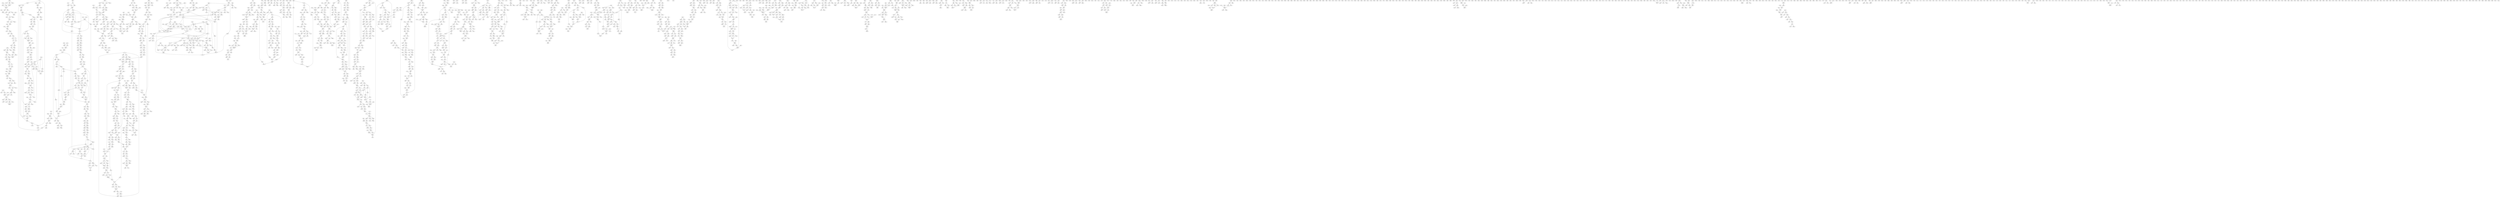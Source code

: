 digraph adj {
graph [k=96]
edge [d=-95]
"2+" [l=119 C=1240]
"2-" [l=119 C=1240]
"4+" [l=119 C=1691]
"4-" [l=119 C=1691]
"8+" [l=306 C=6590]
"8-" [l=306 C=6590]
"19+" [l=159 C=9443]
"19-" [l=159 C=9443]
"98+" [l=4975 C=298166]
"98-" [l=4975 C=298166]
"148+" [l=2914 C=144754]
"148-" [l=2914 C=144754]
"150+" [l=270 C=7757]
"150-" [l=270 C=7757]
"168+" [l=612 C=71513]
"168-" [l=612 C=71513]
"171+" [l=528 C=38830]
"171-" [l=528 C=38830]
"207+" [l=1343 C=35936]
"207-" [l=1343 C=35936]
"224+" [l=1082 C=118869]
"224-" [l=1082 C=118869]
"234+" [l=124 C=2366]
"234-" [l=124 C=2366]
"235+" [l=133 C=3352]
"235-" [l=133 C=3352]
"238+" [l=135 C=1225]
"238-" [l=135 C=1225]
"269+" [l=876 C=39682]
"269-" [l=876 C=39682]
"308+" [l=195 C=6841]
"308-" [l=195 C=6841]
"320+" [l=294 C=7535]
"320-" [l=294 C=7535]
"370+" [l=7749 C=505184]
"370-" [l=7749 C=505184]
"392+" [l=138 C=2738]
"392-" [l=138 C=2738]
"420+" [l=159 C=4480]
"420-" [l=159 C=4480]
"490+" [l=1309 C=158562]
"490-" [l=1309 C=158562]
"491+" [l=200 C=5686]
"491-" [l=200 C=5686]
"574+" [l=2333 C=64676]
"574-" [l=2333 C=64676]
"578+" [l=1842 C=56689]
"578-" [l=1842 C=56689]
"608+" [l=2698 C=137777]
"608-" [l=2698 C=137777]
"609+" [l=482 C=24830]
"609-" [l=482 C=24830]
"629+" [l=134 C=1870]
"629-" [l=134 C=1870]
"660+" [l=355 C=14290]
"660-" [l=355 C=14290]
"679+" [l=1535 C=58833]
"679-" [l=1535 C=58833]
"688+" [l=249 C=11020]
"688-" [l=249 C=11020]
"703+" [l=165 C=4949]
"703-" [l=165 C=4949]
"710+" [l=997 C=32040]
"710-" [l=997 C=32040]
"712+" [l=433 C=1668]
"712-" [l=433 C=1668]
"714+" [l=135 C=2937]
"714-" [l=135 C=2937]
"715+" [l=116 C=1366]
"715-" [l=116 C=1366]
"717+" [l=149 C=4440]
"717-" [l=149 C=4440]
"746+" [l=135 C=1707]
"746-" [l=135 C=1707]
"748+" [l=206 C=18721]
"748-" [l=206 C=18721]
"749+" [l=354 C=42424]
"749-" [l=354 C=42424]
"753+" [l=347 C=17970]
"753-" [l=347 C=17970]
"776+" [l=218 C=22656]
"776-" [l=218 C=22656]
"777+" [l=191 C=6401]
"777-" [l=191 C=6401]
"795+" [l=536 C=7956]
"795-" [l=536 C=7956]
"836+" [l=152 C=4992]
"836-" [l=152 C=4992]
"837+" [l=137 C=3972]
"837-" [l=137 C=3972]
"839+" [l=197 C=8195]
"839-" [l=197 C=8195]
"887+" [l=607 C=54732]
"887-" [l=607 C=54732]
"888+" [l=126 C=3743]
"888-" [l=126 C=3743]
"915+" [l=123 C=2339]
"915-" [l=123 C=2339]
"918+" [l=349 C=16504]
"918-" [l=349 C=16504]
"926+" [l=734 C=48554]
"926-" [l=734 C=48554]
"951+" [l=261 C=10438]
"951-" [l=261 C=10438]
"985+" [l=232 C=8462]
"985-" [l=232 C=8462]
"1020+" [l=1083 C=73504]
"1020-" [l=1083 C=73504]
"1036+" [l=497 C=16277]
"1036-" [l=497 C=16277]
"1037+" [l=430 C=17141]
"1037-" [l=430 C=17141]
"1046+" [l=119 C=1972]
"1046-" [l=119 C=1972]
"1073+" [l=169 C=7457]
"1073-" [l=169 C=7457]
"1077+" [l=1058 C=56110]
"1077-" [l=1058 C=56110]
"1126+" [l=1227 C=42781]
"1126-" [l=1227 C=42781]
"1127+" [l=225 C=11106]
"1127-" [l=225 C=11106]
"1139+" [l=521 C=10720]
"1139-" [l=521 C=10720]
"1146+" [l=152 C=9493]
"1146-" [l=152 C=9493]
"1152+" [l=190 C=5536]
"1152-" [l=190 C=5536]
"1159+" [l=179 C=1951]
"1159-" [l=179 C=1951]
"1161+" [l=179 C=3122]
"1161-" [l=179 C=3122]
"1169+" [l=240 C=13348]
"1169-" [l=240 C=13348]
"1175+" [l=714 C=8654]
"1175-" [l=714 C=8654]
"1189+" [l=152 C=2815]
"1189-" [l=152 C=2815]
"1192+" [l=156 C=4226]
"1192-" [l=156 C=4226]
"1195+" [l=4677 C=234532]
"1195-" [l=4677 C=234532]
"1260+" [l=150 C=2608]
"1260-" [l=150 C=2608]
"1278+" [l=171 C=9375]
"1278-" [l=171 C=9375]
"1282+" [l=746 C=14193]
"1282-" [l=746 C=14193]
"1304+" [l=543 C=12759]
"1304-" [l=543 C=12759]
"1314+" [l=441 C=2617]
"1314-" [l=441 C=2617]
"1348+" [l=153 C=4974]
"1348-" [l=153 C=4974]
"1350+" [l=191 C=936]
"1350-" [l=191 C=936]
"1359+" [l=630 C=12045]
"1359-" [l=630 C=12045]
"1383+" [l=1758 C=87373]
"1383-" [l=1758 C=87373]
"1384+" [l=766 C=28818]
"1384-" [l=766 C=28818]
"1387+" [l=163 C=5469]
"1387-" [l=163 C=5469]
"1395+" [l=138 C=2736]
"1395-" [l=138 C=2736]
"1413+" [l=230 C=10582]
"1413-" [l=230 C=10582]
"1448+" [l=157 C=11457]
"1448-" [l=157 C=11457]
"1450+" [l=157 C=9850]
"1450-" [l=157 C=9850]
"1457+" [l=728 C=65884]
"1457-" [l=728 C=65884]
"1458+" [l=131 C=2397]
"1458-" [l=131 C=2397]
"1466+" [l=778 C=22244]
"1466-" [l=778 C=22244]
"1484+" [l=860 C=41986]
"1484-" [l=860 C=41986]
"1495+" [l=110 C=2142]
"1495-" [l=110 C=2142]
"1502+" [l=121 C=1085]
"1502-" [l=121 C=1085]
"1504+" [l=121 C=1526]
"1504-" [l=121 C=1526]
"1618+" [l=446 C=20459]
"1618-" [l=446 C=20459]
"1622+" [l=185 C=10061]
"1622-" [l=185 C=10061]
"1623+" [l=104 C=1032]
"1623-" [l=104 C=1032]
"1646+" [l=172 C=7689]
"1646-" [l=172 C=7689]
"1647+" [l=191 C=192]
"1647-" [l=191 C=192]
"1667+" [l=191 C=2043]
"1667-" [l=191 C=2043]
"1698+" [l=191 C=8141]
"1698-" [l=191 C=8141]
"1782+" [l=191 C=192]
"1782-" [l=191 C=192]
"1784+" [l=122 C=1581]
"1784-" [l=122 C=1581]
"1793+" [l=191 C=13165]
"1793-" [l=191 C=13165]
"1801+" [l=341 C=43853]
"1801-" [l=341 C=43853]
"1819+" [l=448 C=4191]
"1819-" [l=448 C=4191]
"1828+" [l=624 C=23721]
"1828-" [l=624 C=23721]
"1844+" [l=228 C=9630]
"1844-" [l=228 C=9630]
"1846+" [l=716 C=39704]
"1846-" [l=716 C=39704]
"1867+" [l=231 C=9374]
"1867-" [l=231 C=9374]
"1899+" [l=1156 C=28445]
"1899-" [l=1156 C=28445]
"1916+" [l=581 C=10168]
"1916-" [l=581 C=10168]
"1939+" [l=135 C=2313]
"1939-" [l=135 C=2313]
"2003+" [l=312 C=10444]
"2003-" [l=312 C=10444]
"2010+" [l=362 C=13119]
"2010-" [l=362 C=13119]
"2042+" [l=191 C=5709]
"2042-" [l=191 C=5709]
"2048+" [l=842 C=71413]
"2048-" [l=842 C=71413]
"2056+" [l=717 C=21457]
"2056-" [l=717 C=21457]
"2079+" [l=130 C=2164]
"2079-" [l=130 C=2164]
"2101+" [l=119 C=3479]
"2101-" [l=119 C=3479]
"2106+" [l=229 C=12047]
"2106-" [l=229 C=12047]
"2137+" [l=190 C=6652]
"2137-" [l=190 C=6652]
"2154+" [l=191 C=3865]
"2154-" [l=191 C=3865]
"2165+" [l=191 C=8922]
"2165-" [l=191 C=8922]
"2207+" [l=639 C=6705]
"2207-" [l=639 C=6705]
"2229+" [l=3954 C=177056]
"2229-" [l=3954 C=177056]
"2232+" [l=261 C=16801]
"2232-" [l=261 C=16801]
"2251+" [l=127 C=2753]
"2251-" [l=127 C=2753]
"2262+" [l=179 C=7796]
"2262-" [l=179 C=7796]
"2264+" [l=324 C=15489]
"2264-" [l=324 C=15489]
"2270+" [l=709 C=65256]
"2270-" [l=709 C=65256]
"2289+" [l=107 C=726]
"2289-" [l=107 C=726]
"2291+" [l=107 C=1067]
"2291-" [l=107 C=1067]
"2328+" [l=431 C=17140]
"2328-" [l=431 C=17140]
"2329+" [l=537 C=25968]
"2329-" [l=537 C=25968]
"2345+" [l=398 C=12278]
"2345-" [l=398 C=12278]
"2347+" [l=198 C=6238]
"2347-" [l=198 C=6238]
"2359+" [l=114 C=1637]
"2359-" [l=114 C=1637]
"2363+" [l=928 C=39619]
"2363-" [l=928 C=39619]
"2380+" [l=497 C=23789]
"2380-" [l=497 C=23789]
"2381+" [l=179 C=4238]
"2381-" [l=179 C=4238]
"2382+" [l=847 C=27034]
"2382-" [l=847 C=27034]
"2397+" [l=126 C=2171]
"2397-" [l=126 C=2171]
"2406+" [l=603 C=20561]
"2406-" [l=603 C=20561]
"2411+" [l=195 C=2325]
"2411-" [l=195 C=2325]
"2412+" [l=183 C=176]
"2412-" [l=183 C=176]
"2419+" [l=191 C=5493]
"2419-" [l=191 C=5493]
"2426+" [l=431 C=3946]
"2426-" [l=431 C=3946]
"2430+" [l=127 C=2534]
"2430-" [l=127 C=2534]
"2452+" [l=159 C=2724]
"2452-" [l=159 C=2724]
"2466+" [l=254 C=10319]
"2466-" [l=254 C=10319]
"2500+" [l=226 C=11786]
"2500-" [l=226 C=11786]
"2501+" [l=137 C=3656]
"2501-" [l=137 C=3656]
"2503+" [l=137 C=4079]
"2503-" [l=137 C=4079]
"2511+" [l=181 C=5463]
"2511-" [l=181 C=5463]
"2545+" [l=506 C=22160]
"2545-" [l=506 C=22160]
"2546+" [l=142 C=2565]
"2546-" [l=142 C=2565]
"2553+" [l=156 C=5637]
"2553-" [l=156 C=5637]
"2556+" [l=114 C=2572]
"2556-" [l=114 C=2572]
"2570+" [l=148 C=4892]
"2570-" [l=148 C=4892]
"2573+" [l=132 C=2043]
"2573-" [l=132 C=2043]
"2583+" [l=1880 C=58180]
"2583-" [l=1880 C=58180]
"2612+" [l=131 C=2441]
"2612-" [l=131 C=2441]
"2619+" [l=159 C=6548]
"2619-" [l=159 C=6548]
"2621+" [l=163 C=4935]
"2621-" [l=163 C=4935]
"2630+" [l=262 C=4574]
"2630-" [l=262 C=4574]
"2631+" [l=881 C=41098]
"2631-" [l=881 C=41098]
"2650+" [l=154 C=6068]
"2650-" [l=154 C=6068]
"2674+" [l=191 C=4179]
"2674-" [l=191 C=4179]
"2685+" [l=185 C=14502]
"2685-" [l=185 C=14502]
"2687+" [l=836 C=46296]
"2687-" [l=836 C=46296]
"2697+" [l=131 C=3326]
"2697-" [l=131 C=3326]
"2715+" [l=240 C=13500]
"2715-" [l=240 C=13500]
"2716+" [l=1031 C=27060]
"2716-" [l=1031 C=27060]
"2717+" [l=316 C=8090]
"2717-" [l=316 C=8090]
"2725+" [l=170 C=4691]
"2725-" [l=170 C=4691]
"2745+" [l=179 C=9314]
"2745-" [l=179 C=9314]
"2763+" [l=191 C=4887]
"2763-" [l=191 C=4887]
"2764+" [l=259 C=10734]
"2764-" [l=259 C=10734]
"2765+" [l=122 C=1257]
"2765-" [l=122 C=1257]
"2768+" [l=125 C=3368]
"2768-" [l=125 C=3368]
"2770+" [l=127 C=4814]
"2770-" [l=127 C=4814]
"2806+" [l=193 C=9450]
"2806-" [l=193 C=9450]
"2811+" [l=179 C=10326]
"2811-" [l=179 C=10326]
"2848+" [l=112 C=1255]
"2848-" [l=112 C=1255]
"2857+" [l=173 C=9587]
"2857-" [l=173 C=9587]
"2869+" [l=191 C=18891]
"2869-" [l=191 C=18891]
"2892+" [l=110 C=898]
"2892-" [l=110 C=898]
"2894+" [l=191 C=4572]
"2894-" [l=191 C=4572]
"2909+" [l=107 C=2472]
"2909-" [l=107 C=2472]
"2912+" [l=190 C=5022]
"2912-" [l=190 C=5022]
"2946+" [l=119 C=1756]
"2946-" [l=119 C=1756]
"2949+" [l=385 C=25100]
"2949-" [l=385 C=25100]
"2970+" [l=140 C=7372]
"2970-" [l=140 C=7372]
"2978+" [l=129 C=4927]
"2978-" [l=129 C=4927]
"2995+" [l=459 C=17974]
"2995-" [l=459 C=17974]
"2997+" [l=186 C=8653]
"2997-" [l=186 C=8653]
"3006+" [l=183 C=2615]
"3006-" [l=183 C=2615]
"3007+" [l=154 C=3127]
"3007-" [l=154 C=3127]
"3027+" [l=110 C=2378]
"3027-" [l=110 C=2378]
"3031+" [l=1380 C=97278]
"3031-" [l=1380 C=97278]
"3035+" [l=179 C=3765]
"3035-" [l=179 C=3765]
"3049+" [l=432 C=24006]
"3049-" [l=432 C=24006]
"3051+" [l=239 C=5509]
"3051-" [l=239 C=5509]
"3075+" [l=843 C=33961]
"3075-" [l=843 C=33961]
"3091+" [l=156 C=3477]
"3091-" [l=156 C=3477]
"3094+" [l=545 C=3435]
"3094-" [l=545 C=3435]
"3102+" [l=191 C=4506]
"3102-" [l=191 C=4506]
"3109+" [l=131 C=3244]
"3109-" [l=131 C=3244]
"3137+" [l=466 C=3724]
"3137-" [l=466 C=3724]
"3147+" [l=149 C=7253]
"3147-" [l=149 C=7253]
"3151+" [l=660 C=16349]
"3151-" [l=660 C=16349]
"3152+" [l=216 C=4687]
"3152-" [l=216 C=4687]
"3153+" [l=333 C=21844]
"3153-" [l=333 C=21844]
"3193+" [l=153 C=7148]
"3193-" [l=153 C=7148]
"3197+" [l=959 C=34495]
"3197-" [l=959 C=34495]
"3226+" [l=162 C=4287]
"3226-" [l=162 C=4287]
"3228+" [l=121 C=2127]
"3228-" [l=121 C=2127]
"3233+" [l=717 C=25820]
"3233-" [l=717 C=25820]
"3235+" [l=511 C=16553]
"3235-" [l=511 C=16553]
"3255+" [l=301 C=22368]
"3255-" [l=301 C=22368]
"3266+" [l=135 C=3392]
"3266-" [l=135 C=3392]
"3271+" [l=215 C=4967]
"3271-" [l=215 C=4967]
"3294+" [l=160 C=8362]
"3294-" [l=160 C=8362]
"3318+" [l=201 C=4032]
"3318-" [l=201 C=4032]
"3357+" [l=202 C=3358]
"3357-" [l=202 C=3358]
"3376+" [l=909 C=32615]
"3376-" [l=909 C=32615]
"3384+" [l=388 C=14667]
"3384-" [l=388 C=14667]
"3386+" [l=146 C=2425]
"3386-" [l=146 C=2425]
"3388+" [l=184 C=3369]
"3388-" [l=184 C=3369]
"3390+" [l=136 C=2302]
"3390-" [l=136 C=2302]
"3407+" [l=191 C=277]
"3407-" [l=191 C=277]
"3409+" [l=177 C=5998]
"3409-" [l=177 C=5998]
"3415+" [l=181 C=172]
"3415-" [l=181 C=172]
"3416+" [l=137 C=3458]
"3416-" [l=137 C=3458]
"3450+" [l=582 C=16796]
"3450-" [l=582 C=16796]
"3451+" [l=547 C=23562]
"3451-" [l=547 C=23562]
"3460+" [l=846 C=14459]
"3460-" [l=846 C=14459]
"3463+" [l=1282 C=30426]
"3463-" [l=1282 C=30426]
"3469+" [l=162 C=3668]
"3469-" [l=162 C=3668]
"3476+" [l=182 C=262]
"3476-" [l=182 C=262]
"3479+" [l=289 C=10424]
"3479-" [l=289 C=10424]
"3512+" [l=194 C=4560]
"3512-" [l=194 C=4560]
"3513+" [l=584 C=11504]
"3513-" [l=584 C=11504]
"3548+" [l=306 C=1878]
"3548-" [l=306 C=1878]
"3560+" [l=230 C=8780]
"3560-" [l=230 C=8780]
"3574+" [l=1419 C=11830]
"3574-" [l=1419 C=11830]
"3586+" [l=191 C=718]
"3586-" [l=191 C=718]
"3600+" [l=855 C=52981]
"3600-" [l=855 C=52981]
"3618+" [l=297 C=10972]
"3618-" [l=297 C=10972]
"3621+" [l=191 C=2871]
"3621-" [l=191 C=2871]
"3622+" [l=181 C=3373]
"3622-" [l=181 C=3373]
"3628+" [l=169 C=5940]
"3628-" [l=169 C=5940]
"3638+" [l=139 C=2145]
"3638-" [l=139 C=2145]
"3649+" [l=106 C=753]
"3649-" [l=106 C=753]
"3651+" [l=129 C=1781]
"3651-" [l=129 C=1781]
"3653+" [l=132 C=2150]
"3653-" [l=132 C=2150]
"3658+" [l=174 C=6378]
"3658-" [l=174 C=6378]
"3662+" [l=117 C=2322]
"3662-" [l=117 C=2322]
"3689+" [l=236 C=5598]
"3689-" [l=236 C=5598]
"3695+" [l=154 C=4156]
"3695-" [l=154 C=4156]
"3708+" [l=115 C=1576]
"3708-" [l=115 C=1576]
"3712+" [l=799 C=35192]
"3712-" [l=799 C=35192]
"3715+" [l=107 C=1930]
"3715-" [l=107 C=1930]
"3736+" [l=149 C=6583]
"3736-" [l=149 C=6583]
"3739+" [l=195 C=5682]
"3739-" [l=195 C=5682]
"3752+" [l=181 C=200]
"3752-" [l=181 C=200]
"3758+" [l=115 C=1315]
"3758-" [l=115 C=1315]
"3760+" [l=802 C=7722]
"3760-" [l=802 C=7722]
"3776+" [l=130 C=2279]
"3776-" [l=130 C=2279]
"3777+" [l=99 C=279]
"3777-" [l=99 C=279]
"3778+" [l=384 C=14266]
"3778-" [l=384 C=14266]
"3796+" [l=138 C=4397]
"3796-" [l=138 C=4397]
"3800+" [l=247 C=5240]
"3800-" [l=247 C=5240]
"3802+" [l=372 C=4802]
"3802-" [l=372 C=4802]
"3810+" [l=177 C=2716]
"3810-" [l=177 C=2716]
"3813+" [l=228 C=6403]
"3813-" [l=228 C=6403]
"3819+" [l=230 C=1490]
"3819-" [l=230 C=1490]
"3832+" [l=1833 C=30080]
"3832-" [l=1833 C=30080]
"3844+" [l=317 C=2725]
"3844-" [l=317 C=2725]
"3845+" [l=155 C=532]
"3845-" [l=155 C=532]
"3855+" [l=257 C=1141]
"3855-" [l=257 C=1141]
"3857+" [l=101 C=212]
"3857-" [l=101 C=212]
"3860+" [l=135 C=2728]
"3860-" [l=135 C=2728]
"3867+" [l=190 C=1135]
"3867-" [l=190 C=1135]
"3869+" [l=124 C=1388]
"3869-" [l=124 C=1388]
"3870+" [l=221 C=2556]
"3870-" [l=221 C=2556]
"3878+" [l=107 C=989]
"3878-" [l=107 C=989]
"3883+" [l=459 C=10864]
"3883-" [l=459 C=10864]
"3889+" [l=965 C=6438]
"3889-" [l=965 C=6438]
"3905+" [l=616 C=2495]
"3905-" [l=616 C=2495]
"3922+" [l=184 C=8406]
"3922-" [l=184 C=8406]
"3936+" [l=614 C=12294]
"3936-" [l=614 C=12294]
"3940+" [l=191 C=200]
"3940-" [l=191 C=200]
"3946+" [l=164 C=4750]
"3946-" [l=164 C=4750]
"3948+" [l=146 C=3550]
"3948-" [l=146 C=3550]
"3959+" [l=191 C=3098]
"3959-" [l=191 C=3098]
"3985+" [l=185 C=6899]
"3985-" [l=185 C=6899]
"3987+" [l=187 C=7318]
"3987-" [l=187 C=7318]
"4001+" [l=176 C=7181]
"4001-" [l=176 C=7181]
"4004+" [l=197 C=7868]
"4004-" [l=197 C=7868]
"4007+" [l=206 C=8558]
"4007-" [l=206 C=8558]
"4010+" [l=230 C=6426]
"4010-" [l=230 C=6426]
"4014+" [l=131 C=2058]
"4014-" [l=131 C=2058]
"4019+" [l=443 C=20926]
"4019-" [l=443 C=20926]
"4021+" [l=184 C=204]
"4021-" [l=184 C=204]
"4024+" [l=114 C=1125]
"4024-" [l=114 C=1125]
"4025+" [l=191 C=7705]
"4025-" [l=191 C=7705]
"4035+" [l=117 C=1898]
"4035-" [l=117 C=1898]
"4068+" [l=385 C=25365]
"4068-" [l=385 C=25365]
"4072+" [l=192 C=4740]
"4072-" [l=192 C=4740]
"4074+" [l=192 C=4951]
"4074-" [l=192 C=4951]
"4075+" [l=116 C=532]
"4075-" [l=116 C=532]
"4079+" [l=135 C=3009]
"4079-" [l=135 C=3009]
"4088+" [l=193 C=10168]
"4088-" [l=193 C=10168]
"4108+" [l=153 C=5118]
"4108-" [l=153 C=5118]
"4115+" [l=183 C=176]
"4115-" [l=183 C=176]
"4118+" [l=163 C=2478]
"4118-" [l=163 C=2478]
"4125+" [l=181 C=4010]
"4125-" [l=181 C=4010]
"4130+" [l=176 C=9146]
"4130-" [l=176 C=9146]
"4133+" [l=243 C=5899]
"4133-" [l=243 C=5899]
"4136+" [l=184 C=178]
"4136-" [l=184 C=178]
"4140+" [l=181 C=172]
"4140-" [l=181 C=172]
"4141+" [l=320 C=11783]
"4141-" [l=320 C=11783]
"4152+" [l=106 C=672]
"4152-" [l=106 C=672]
"4156+" [l=184 C=178]
"4156-" [l=184 C=178]
"4198+" [l=122 C=3083]
"4198-" [l=122 C=3083]
"4199+" [l=227 C=11643]
"4199-" [l=227 C=11643]
"4226+" [l=745 C=19623]
"4226-" [l=745 C=19623]
"4227+" [l=191 C=3066]
"4227-" [l=191 C=3066]
"4240+" [l=244 C=14105]
"4240-" [l=244 C=14105]
"4245+" [l=220 C=2596]
"4245-" [l=220 C=2596]
"4247+" [l=191 C=645]
"4247-" [l=191 C=645]
"4252+" [l=146 C=3128]
"4252-" [l=146 C=3128]
"4273+" [l=379 C=7018]
"4273-" [l=379 C=7018]
"4274+" [l=112 C=774]
"4274-" [l=112 C=774]
"4275+" [l=210 C=3195]
"4275-" [l=210 C=3195]
"4276+" [l=188 C=252]
"4276-" [l=188 C=252]
"4285+" [l=123 C=2618]
"4285-" [l=123 C=2618]
"4298+" [l=881 C=6250]
"4298-" [l=881 C=6250]
"4299+" [l=202 C=1327]
"4299-" [l=202 C=1327]
"4300+" [l=106 C=214]
"4300-" [l=106 C=214]
"4301+" [l=231 C=805]
"4301-" [l=231 C=805]
"4303+" [l=113 C=2649]
"4303-" [l=113 C=2649]
"4312+" [l=134 C=1587]
"4312-" [l=134 C=1587]
"4324+" [l=197 C=3827]
"4324-" [l=197 C=3827]
"4327+" [l=122 C=1697]
"4327-" [l=122 C=1697]
"4330+" [l=803 C=8204]
"4330-" [l=803 C=8204]
"4337+" [l=191 C=6735]
"4337-" [l=191 C=6735]
"4339+" [l=111 C=629]
"4339-" [l=111 C=629]
"4341+" [l=111 C=864]
"4341-" [l=111 C=864]
"4348+" [l=211 C=4339]
"4348-" [l=211 C=4339]
"4349+" [l=191 C=4898]
"4349-" [l=191 C=4898]
"4375+" [l=181 C=172]
"4375-" [l=181 C=172]
"4390+" [l=381 C=4730]
"4390-" [l=381 C=4730]
"4402+" [l=547 C=28599]
"4402-" [l=547 C=28599]
"4412+" [l=269 C=1100]
"4412-" [l=269 C=1100]
"4416+" [l=189 C=6567]
"4416-" [l=189 C=6567]
"4418+" [l=428 C=3331]
"4418-" [l=428 C=3331]
"4434+" [l=153 C=3379]
"4434-" [l=153 C=3379]
"4438+" [l=98 C=229]
"4438-" [l=98 C=229]
"4440+" [l=184 C=4838]
"4440-" [l=184 C=4838]
"4457+" [l=176 C=7750]
"4457-" [l=176 C=7750]
"4461+" [l=228 C=4373]
"4461-" [l=228 C=4373]
"4472+" [l=151 C=5478]
"4472-" [l=151 C=5478]
"4489+" [l=133 C=2119]
"4489-" [l=133 C=2119]
"4491+" [l=133 C=2532]
"4491-" [l=133 C=2532]
"4498+" [l=187 C=6821]
"4498-" [l=187 C=6821]
"4500+" [l=373 C=4825]
"4500-" [l=373 C=4825]
"4507+" [l=153 C=4159]
"4507-" [l=153 C=4159]
"4511+" [l=188 C=186]
"4511-" [l=188 C=186]
"4521+" [l=178 C=6226]
"4521-" [l=178 C=6226]
"4522+" [l=493 C=17796]
"4522-" [l=493 C=17796]
"4532+" [l=185 C=9117]
"4532-" [l=185 C=9117]
"4548+" [l=910 C=27950]
"4548-" [l=910 C=27950]
"4552+" [l=104 C=664]
"4552-" [l=104 C=664]
"4556+" [l=112 C=1018]
"4556-" [l=112 C=1018]
"4561+" [l=129 C=1191]
"4561-" [l=129 C=1191]
"4566+" [l=221 C=7577]
"4566-" [l=221 C=7577]
"4568+" [l=188 C=3320]
"4568-" [l=188 C=3320]
"4569+" [l=126 C=3389]
"4569-" [l=126 C=3389]
"4579+" [l=352 C=3235]
"4579-" [l=352 C=3235]
"4596+" [l=493 C=2939]
"4596-" [l=493 C=2939]
"4601+" [l=183 C=176]
"4601-" [l=183 C=176]
"4602+" [l=131 C=1104]
"4602-" [l=131 C=1104]
"4633+" [l=151 C=5990]
"4633-" [l=151 C=5990]
"4637+" [l=228 C=434]
"4637-" [l=228 C=434]
"4649+" [l=191 C=192]
"4649-" [l=191 C=192]
"4670+" [l=139 C=5226]
"4670-" [l=139 C=5226]
"4687+" [l=415 C=4583]
"4687-" [l=415 C=4583]
"4689+" [l=420 C=10699]
"4689-" [l=420 C=10699]
"4697+" [l=194 C=8474]
"4697-" [l=194 C=8474]
"4706+" [l=294 C=4714]
"4706-" [l=294 C=4714]
"4715+" [l=204 C=9466]
"4715-" [l=204 C=9466]
"4724+" [l=447 C=1775]
"4724-" [l=447 C=1775]
"4725+" [l=183 C=293]
"4725-" [l=183 C=293]
"4727+" [l=170 C=4227]
"4727-" [l=170 C=4227]
"4733+" [l=122 C=1295]
"4733-" [l=122 C=1295]
"4734+" [l=148 C=3586]
"4734-" [l=148 C=3586]
"4742+" [l=135 C=1422]
"4742-" [l=135 C=1422]
"4743+" [l=135 C=2876]
"4743-" [l=135 C=2876]
"4744+" [l=185 C=180]
"4744-" [l=185 C=180]
"4745+" [l=191 C=192]
"4745-" [l=191 C=192]
"4762+" [l=136 C=2751]
"4762-" [l=136 C=2751]
"4768+" [l=239 C=7153]
"4768-" [l=239 C=7153]
"4769+" [l=122 C=1986]
"4769-" [l=122 C=1986]
"4772+" [l=122 C=1449]
"4772-" [l=122 C=1449]
"4779+" [l=122 C=1456]
"4779-" [l=122 C=1456]
"4781+" [l=248 C=418]
"4781-" [l=248 C=418]
"4795+" [l=191 C=5298]
"4795-" [l=191 C=5298]
"4796+" [l=775 C=8562]
"4796-" [l=775 C=8562]
"4804+" [l=182 C=4666]
"4804-" [l=182 C=4666]
"4808+" [l=178 C=5029]
"4808-" [l=178 C=5029]
"4814+" [l=189 C=5557]
"4814-" [l=189 C=5557]
"4819+" [l=143 C=3284]
"4819-" [l=143 C=3284]
"4826+" [l=233 C=1831]
"4826-" [l=233 C=1831]
"4829+" [l=116 C=1135]
"4829-" [l=116 C=1135]
"4830+" [l=182 C=3647]
"4830-" [l=182 C=3647]
"4832+" [l=181 C=172]
"4832-" [l=181 C=172]
"4849+" [l=189 C=188]
"4849-" [l=189 C=188]
"4853+" [l=163 C=4597]
"4853-" [l=163 C=4597]
"4859+" [l=242 C=12105]
"4859-" [l=242 C=12105]
"4890+" [l=136 C=2204]
"4890-" [l=136 C=2204]
"4894+" [l=598 C=11223]
"4894-" [l=598 C=11223]
"4898+" [l=134 C=2334]
"4898-" [l=134 C=2334]
"4900+" [l=230 C=8058]
"4900-" [l=230 C=8058]
"4901+" [l=467 C=5142]
"4901-" [l=467 C=5142]
"4904+" [l=197 C=3472]
"4904-" [l=197 C=3472]
"4905+" [l=150 C=2001]
"4905-" [l=150 C=2001]
"4908+" [l=191 C=192]
"4908-" [l=191 C=192]
"4910+" [l=150 C=2363]
"4910-" [l=150 C=2363]
"4918+" [l=113 C=1007]
"4918-" [l=113 C=1007]
"4939+" [l=621 C=11607]
"4939-" [l=621 C=11607]
"4945+" [l=143 C=2129]
"4945-" [l=143 C=2129]
"4948+" [l=121 C=2144]
"4948-" [l=121 C=2144]
"4953+" [l=191 C=192]
"4953-" [l=191 C=192]
"4957+" [l=161 C=6671]
"4957-" [l=161 C=6671]
"4960+" [l=124 C=3810]
"4960-" [l=124 C=3810]
"4965+" [l=107 C=663]
"4965-" [l=107 C=663]
"4968+" [l=119 C=1523]
"4968-" [l=119 C=1523]
"4988+" [l=191 C=5339]
"4988-" [l=191 C=5339]
"5004+" [l=144 C=1239]
"5004-" [l=144 C=1239]
"5011+" [l=134 C=2310]
"5011-" [l=134 C=2310]
"5012+" [l=191 C=7658]
"5012-" [l=191 C=7658]
"5013+" [l=196 C=7586]
"5013-" [l=196 C=7586]
"5017+" [l=189 C=188]
"5017-" [l=189 C=188]
"5018+" [l=107 C=1093]
"5018-" [l=107 C=1093]
"5021+" [l=254 C=7094]
"5021-" [l=254 C=7094]
"5025+" [l=839 C=27271]
"5025-" [l=839 C=27271]
"5032+" [l=167 C=2943]
"5032-" [l=167 C=2943]
"5035+" [l=191 C=192]
"5035-" [l=191 C=192]
"5039+" [l=181 C=172]
"5039-" [l=181 C=172]
"5051+" [l=124 C=4268]
"5051-" [l=124 C=4268]
"5057+" [l=140 C=3431]
"5057-" [l=140 C=3431]
"5062+" [l=282 C=14874]
"5062-" [l=282 C=14874]
"5064+" [l=113 C=803]
"5064-" [l=113 C=803]
"5066+" [l=191 C=3651]
"5066-" [l=191 C=3651]
"5077+" [l=182 C=174]
"5077-" [l=182 C=174]
"5081+" [l=194 C=2803]
"5081-" [l=194 C=2803]
"5084+" [l=203 C=862]
"5084-" [l=203 C=862]
"5095+" [l=229 C=3643]
"5095-" [l=229 C=3643]
"5096+" [l=191 C=192]
"5096-" [l=191 C=192]
"5097+" [l=697 C=6269]
"5097-" [l=697 C=6269]
"5107+" [l=138 C=2720]
"5107-" [l=138 C=2720]
"5109+" [l=182 C=3441]
"5109-" [l=182 C=3441]
"5114+" [l=185 C=180]
"5114-" [l=185 C=180]
"5129+" [l=139 C=2547]
"5129-" [l=139 C=2547]
"5148+" [l=107 C=456]
"5148-" [l=107 C=456]
"5153+" [l=271 C=6127]
"5153-" [l=271 C=6127]
"5154+" [l=215 C=2837]
"5154-" [l=215 C=2837]
"5166+" [l=397 C=2513]
"5166-" [l=397 C=2513]
"5167+" [l=151 C=1031]
"5167-" [l=151 C=1031]
"5175+" [l=420 C=2100]
"5175-" [l=420 C=2100]
"5180+" [l=191 C=5548]
"5180-" [l=191 C=5548]
"5192+" [l=184 C=178]
"5192-" [l=184 C=178]
"5193+" [l=131 C=2373]
"5193-" [l=131 C=2373]
"5196+" [l=189 C=188]
"5196-" [l=189 C=188]
"5198+" [l=662 C=8823]
"5198-" [l=662 C=8823]
"5207+" [l=231 C=1055]
"5207-" [l=231 C=1055]
"5208+" [l=98 C=69]
"5208-" [l=98 C=69]
"5209+" [l=227 C=3060]
"5209-" [l=227 C=3060]
"5211+" [l=185 C=3895]
"5211-" [l=185 C=3895]
"5212+" [l=163 C=2197]
"5212-" [l=163 C=2197]
"5214+" [l=361 C=10826]
"5214-" [l=361 C=10826]
"5215+" [l=124 C=2060]
"5215-" [l=124 C=2060]
"5225+" [l=168 C=3133]
"5225-" [l=168 C=3133]
"5250+" [l=356 C=6533]
"5250-" [l=356 C=6533]
"5251+" [l=191 C=192]
"5251-" [l=191 C=192]
"5254+" [l=649 C=4932]
"5254-" [l=649 C=4932]
"5255+" [l=181 C=172]
"5255-" [l=181 C=172]
"5256+" [l=182 C=174]
"5256-" [l=182 C=174]
"5257+" [l=512 C=3064]
"5257-" [l=512 C=3064]
"5270+" [l=121 C=2421]
"5270-" [l=121 C=2421]
"5272+" [l=184 C=178]
"5272-" [l=184 C=178]
"5307+" [l=191 C=1327]
"5307-" [l=191 C=1327]
"5319+" [l=131 C=1947]
"5319-" [l=131 C=1947]
"5321+" [l=186 C=182]
"5321-" [l=186 C=182]
"5323+" [l=323 C=3280]
"5323-" [l=323 C=3280]
"5328+" [l=191 C=4048]
"5328-" [l=191 C=4048]
"5329+" [l=392 C=9213]
"5329-" [l=392 C=9213]
"5335+" [l=191 C=192]
"5335-" [l=191 C=192]
"5353+" [l=120 C=1048]
"5353-" [l=120 C=1048]
"5357+" [l=225 C=5217]
"5357-" [l=225 C=5217]
"5377+" [l=276 C=4545]
"5377-" [l=276 C=4545]
"5380+" [l=188 C=4668]
"5380-" [l=188 C=4668]
"5383+" [l=131 C=1073]
"5383-" [l=131 C=1073]
"5393+" [l=191 C=192]
"5393-" [l=191 C=192]
"5396+" [l=187 C=1201]
"5396-" [l=187 C=1201]
"5397+" [l=218 C=2264]
"5397-" [l=218 C=2264]
"5398+" [l=191 C=192]
"5398-" [l=191 C=192]
"5399+" [l=181 C=191]
"5399-" [l=181 C=191]
"5400+" [l=330 C=3207]
"5400-" [l=330 C=3207]
"5401+" [l=258 C=6122]
"5401-" [l=258 C=6122]
"5404+" [l=477 C=2212]
"5404-" [l=477 C=2212]
"5410+" [l=185 C=266]
"5410-" [l=185 C=266]
"5420+" [l=175 C=4000]
"5420-" [l=175 C=4000]
"5424+" [l=112 C=1181]
"5424-" [l=112 C=1181]
"5425+" [l=184 C=334]
"5425-" [l=184 C=334]
"5426+" [l=191 C=192]
"5426-" [l=191 C=192]
"5429+" [l=181 C=172]
"5429-" [l=181 C=172]
"5437+" [l=136 C=3106]
"5437-" [l=136 C=3106]
"5446+" [l=136 C=2523]
"5446-" [l=136 C=2523]
"5448+" [l=172 C=4581]
"5448-" [l=172 C=4581]
"5449+" [l=130 C=2159]
"5449-" [l=130 C=2159]
"5455+" [l=102 C=349]
"5455-" [l=102 C=349]
"5464+" [l=114 C=1285]
"5464-" [l=114 C=1285]
"5466+" [l=353 C=5463]
"5466-" [l=353 C=5463]
"5470+" [l=352 C=6310]
"5470-" [l=352 C=6310]
"5479+" [l=152 C=1080]
"5479-" [l=152 C=1080]
"5480+" [l=329 C=1268]
"5480-" [l=329 C=1268]
"5481+" [l=191 C=192]
"5481-" [l=191 C=192]
"5482+" [l=229 C=8507]
"5482-" [l=229 C=8507]
"5486+" [l=191 C=5518]
"5486-" [l=191 C=5518]
"5495+" [l=453 C=2522]
"5495-" [l=453 C=2522]
"5497+" [l=185 C=180]
"5497-" [l=185 C=180]
"5498+" [l=335 C=3085]
"5498-" [l=335 C=3085]
"5499+" [l=120 C=506]
"5499-" [l=120 C=506]
"5500+" [l=114 C=513]
"5500-" [l=114 C=513]
"5509+" [l=161 C=3885]
"5509-" [l=161 C=3885]
"5514+" [l=275 C=1093]
"5514-" [l=275 C=1093]
"5516+" [l=182 C=335]
"5516-" [l=182 C=335]
"5530+" [l=185 C=180]
"5530-" [l=185 C=180]
"5531+" [l=191 C=909]
"5531-" [l=191 C=909]
"5533+" [l=183 C=176]
"5533-" [l=183 C=176]
"5535+" [l=184 C=178]
"5535-" [l=184 C=178]
"5537+" [l=106 C=630]
"5537-" [l=106 C=630]
"5546+" [l=263 C=706]
"5546-" [l=263 C=706]
"5547+" [l=184 C=178]
"5547-" [l=184 C=178]
"5548+" [l=813 C=3976]
"5548-" [l=813 C=3976]
"5550+" [l=265 C=7567]
"5550-" [l=265 C=7567]
"5552+" [l=310 C=2355]
"5552-" [l=310 C=2355]
"5558+" [l=193 C=348]
"5558-" [l=193 C=348]
"5564+" [l=183 C=176]
"5564-" [l=183 C=176]
"5576+" [l=185 C=180]
"5576-" [l=185 C=180]
"5585+" [l=191 C=192]
"5585-" [l=191 C=192]
"5589+" [l=772 C=4532]
"5589-" [l=772 C=4532]
"5597+" [l=183 C=288]
"5597-" [l=183 C=288]
"5598+" [l=181 C=172]
"5598-" [l=181 C=172]
"5599+" [l=182 C=174]
"5599-" [l=182 C=174]
"5614+" [l=191 C=288]
"5614-" [l=191 C=288]
"5615+" [l=119 C=1264]
"5615-" [l=119 C=1264]
"5618+" [l=319 C=2060]
"5618-" [l=319 C=2060]
"5621+" [l=301 C=1281]
"5621-" [l=301 C=1281]
"5633+" [l=670 C=4677]
"5633-" [l=670 C=4677]
"5635+" [l=191 C=192]
"5635-" [l=191 C=192]
"5638+" [l=184 C=178]
"5638-" [l=184 C=178]
"5646+" [l=184 C=178]
"5646-" [l=184 C=178]
"5658+" [l=191 C=192]
"5658-" [l=191 C=192]
"5666+" [l=189 C=188]
"5666-" [l=189 C=188]
"5667+" [l=500 C=2603]
"5667-" [l=500 C=2603]
"5680+" [l=1141 C=11973]
"5680-" [l=1141 C=11973]
"5687+" [l=186 C=182]
"5687-" [l=186 C=182]
"5690+" [l=358 C=1612]
"5690-" [l=358 C=1612]
"5706+" [l=247 C=1047]
"5706-" [l=247 C=1047]
"5709+" [l=191 C=192]
"5709-" [l=191 C=192]
"5710+" [l=790 C=6256]
"5710-" [l=790 C=6256]
"5712+" [l=184 C=178]
"5712-" [l=184 C=178]
"5721+" [l=419 C=2851]
"5721-" [l=419 C=2851]
"5725+" [l=189 C=188]
"5725-" [l=189 C=188]
"5729+" [l=113 C=149]
"5729-" [l=113 C=149]
"5730+" [l=191 C=378]
"5730-" [l=191 C=378]
"5731+" [l=134 C=1560]
"5731-" [l=134 C=1560]
"5735+" [l=106 C=535]
"5735-" [l=106 C=535]
"5745+" [l=181 C=258]
"5745-" [l=181 C=258]
"5746+" [l=647 C=2660]
"5746-" [l=647 C=2660]
"5751+" [l=185 C=180]
"5751-" [l=185 C=180]
"5757+" [l=191 C=192]
"5757-" [l=191 C=192]
"5758+" [l=183 C=393]
"5758-" [l=183 C=393]
"5763+" [l=272 C=648]
"5763-" [l=272 C=648]
"5764+" [l=554 C=5271]
"5764-" [l=554 C=5271]
"5774+" [l=349 C=2034]
"5774-" [l=349 C=2034]
"5775+" [l=214 C=238]
"5775-" [l=214 C=238]
"5784+" [l=182 C=174]
"5784-" [l=182 C=174]
"5785+" [l=191 C=192]
"5785-" [l=191 C=192]
"5786+" [l=191 C=192]
"5786-" [l=191 C=192]
"5789+" [l=191 C=192]
"5789-" [l=191 C=192]
"5792+" [l=182 C=174]
"5792-" [l=182 C=174]
"5799+" [l=191 C=192]
"5799-" [l=191 C=192]
"5801+" [l=126 C=336]
"5801-" [l=126 C=336]
"5804+" [l=183 C=176]
"5804-" [l=183 C=176]
"5805+" [l=191 C=192]
"5805-" [l=191 C=192]
"5811+" [l=185 C=180]
"5811-" [l=185 C=180]
"5812+" [l=187 C=184]
"5812-" [l=187 C=184]
"5813+" [l=185 C=180]
"5813-" [l=185 C=180]
"5816+" [l=191 C=192]
"5816-" [l=191 C=192]
"5817+" [l=186 C=182]
"5817-" [l=186 C=182]
"5821+" [l=191 C=4805]
"5821-" [l=191 C=4805]
"5822+" [l=131 C=218]
"5822-" [l=131 C=218]
"5824+" [l=184 C=178]
"5824-" [l=184 C=178]
"5828+" [l=343 C=2426]
"5828-" [l=343 C=2426]
"5831+" [l=219 C=282]
"5831-" [l=219 C=282]
"5832+" [l=183 C=176]
"5832-" [l=183 C=176]
"5836+" [l=321 C=2240]
"5836-" [l=321 C=2240]
"5837+" [l=282 C=4528]
"5837-" [l=282 C=4528]
"5838+" [l=184 C=364]
"5838-" [l=184 C=364]
"5841+" [l=468 C=1656]
"5841-" [l=468 C=1656]
"5842+" [l=191 C=288]
"5842-" [l=191 C=288]
"5848+" [l=191 C=192]
"5848-" [l=191 C=192]
"5851+" [l=186 C=182]
"5851-" [l=186 C=182]
"5862+" [l=356 C=1523]
"5862-" [l=356 C=1523]
"5864+" [l=191 C=358]
"5864-" [l=191 C=358]
"5866+" [l=184 C=178]
"5866-" [l=184 C=178]
"5877+" [l=223 C=768]
"5877-" [l=223 C=768]
"5878+" [l=182 C=174]
"5878-" [l=182 C=174]
"5883+" [l=185 C=180]
"5883-" [l=185 C=180]
"5885+" [l=191 C=192]
"5885-" [l=191 C=192]
"5888+" [l=126 C=1207]
"5888-" [l=126 C=1207]
"5892+" [l=185 C=180]
"5892-" [l=185 C=180]
"5895+" [l=182 C=212]
"5895-" [l=182 C=212]
"5897+" [l=359 C=2071]
"5897-" [l=359 C=2071]
"5898+" [l=425 C=1078]
"5898-" [l=425 C=1078]
"5899+" [l=191 C=192]
"5899-" [l=191 C=192]
"5904+" [l=107 C=440]
"5904-" [l=107 C=440]
"5907+" [l=185 C=272]
"5907-" [l=185 C=272]
"5913+" [l=191 C=192]
"5913-" [l=191 C=192]
"5918+" [l=185 C=180]
"5918-" [l=185 C=180]
"5920+" [l=181 C=468]
"5920-" [l=181 C=468]
"5922+" [l=191 C=192]
"5922-" [l=191 C=192]
"5924+" [l=192 C=523]
"5924-" [l=192 C=523]
"5927+" [l=135 C=761]
"5927-" [l=135 C=761]
"5931+" [l=309 C=1290]
"5931-" [l=309 C=1290]
"5933+" [l=332 C=1612]
"5933-" [l=332 C=1612]
"5939+" [l=339 C=2164]
"5939-" [l=339 C=2164]
"5940+" [l=187 C=184]
"5940-" [l=187 C=184]
"5941+" [l=191 C=192]
"5941-" [l=191 C=192]
"5943+" [l=183 C=176]
"5943-" [l=183 C=176]
"5944+" [l=342 C=1273]
"5944-" [l=342 C=1273]
"5945+" [l=191 C=192]
"5945-" [l=191 C=192]
"5947+" [l=251 C=1116]
"5947-" [l=251 C=1116]
"5952+" [l=362 C=1625]
"5952-" [l=362 C=1625]
"5954+" [l=191 C=192]
"5954-" [l=191 C=192]
"5965+" [l=451 C=2616]
"5965-" [l=451 C=2616]
"5966+" [l=390 C=988]
"5966-" [l=390 C=988]
"5967+" [l=191 C=192]
"5967-" [l=191 C=192]
"5969+" [l=186 C=182]
"5969-" [l=186 C=182]
"5974+" [l=183 C=264]
"5974-" [l=183 C=264]
"5978+" [l=191 C=192]
"5978-" [l=191 C=192]
"5979+" [l=182 C=174]
"5979-" [l=182 C=174]
"5982+" [l=315 C=1139]
"5982-" [l=315 C=1139]
"5984+" [l=310 C=633]
"5984-" [l=310 C=633]
"5989+" [l=182 C=174]
"5989-" [l=182 C=174]
"5992+" [l=182 C=174]
"5992-" [l=182 C=174]
"5993+" [l=191 C=192]
"5993-" [l=191 C=192]
"5994+" [l=183 C=176]
"5994-" [l=183 C=176]
"5996+" [l=475 C=2391]
"5996-" [l=475 C=2391]
"6000+" [l=191 C=192]
"6000-" [l=191 C=192]
"6002+" [l=186 C=182]
"6002-" [l=186 C=182]
"6004+" [l=184 C=178]
"6004-" [l=184 C=178]
"6013+" [l=191 C=192]
"6013-" [l=191 C=192]
"6015+" [l=191 C=192]
"6015-" [l=191 C=192]
"6016+" [l=191 C=277]
"6016-" [l=191 C=277]
"6028+" [l=191 C=323]
"6028-" [l=191 C=323]
"6030+" [l=188 C=186]
"6030-" [l=188 C=186]
"6035+" [l=184 C=178]
"6035-" [l=184 C=178]
"6039+" [l=182 C=176]
"6039-" [l=182 C=176]
"6043+" [l=181 C=172]
"6043-" [l=181 C=172]
"6044+" [l=257 C=967]
"6044-" [l=257 C=967]
"6046+" [l=183 C=176]
"6046-" [l=183 C=176]
"6047+" [l=191 C=192]
"6047-" [l=191 C=192]
"6050+" [l=191 C=214]
"6050-" [l=191 C=214]
"6055+" [l=191 C=192]
"6055-" [l=191 C=192]
"6057+" [l=106 C=291]
"6057-" [l=106 C=291]
"6058+" [l=475 C=1670]
"6058-" [l=475 C=1670]
"6062+" [l=187 C=184]
"6062-" [l=187 C=184]
"6067+" [l=207 C=434]
"6067-" [l=207 C=434]
"6068+" [l=184 C=178]
"6068-" [l=184 C=178]
"6071+" [l=191 C=192]
"6071-" [l=191 C=192]
"6077+" [l=191 C=192]
"6077-" [l=191 C=192]
"6082+" [l=183 C=176]
"6082-" [l=183 C=176]
"6084+" [l=184 C=178]
"6084-" [l=184 C=178]
"6091+" [l=263 C=900]
"6091-" [l=263 C=900]
"6094+" [l=191 C=192]
"6094-" [l=191 C=192]
"6104+" [l=182 C=174]
"6104-" [l=182 C=174]
"6105+" [l=181 C=172]
"6105-" [l=181 C=172]
"6108+" [l=236 C=2118]
"6108-" [l=236 C=2118]
"6109+" [l=191 C=192]
"6109-" [l=191 C=192]
"6112+" [l=367 C=1576]
"6112-" [l=367 C=1576]
"6114+" [l=182 C=174]
"6114-" [l=182 C=174]
"6117+" [l=218 C=888]
"6117-" [l=218 C=888]
"6119+" [l=182 C=302]
"6119-" [l=182 C=302]
"6120+" [l=191 C=192]
"6120-" [l=191 C=192]
"6121+" [l=181 C=172]
"6121-" [l=181 C=172]
"6127+" [l=191 C=224]
"6127-" [l=191 C=224]
"6129+" [l=354 C=1773]
"6129-" [l=354 C=1773]
"6134+" [l=307 C=825]
"6134-" [l=307 C=825]
"6139+" [l=190 C=190]
"6139-" [l=190 C=190]
"6141+" [l=191 C=192]
"6141-" [l=191 C=192]
"6143+" [l=286 C=1232]
"6143-" [l=286 C=1232]
"6150+" [l=191 C=192]
"6150-" [l=191 C=192]
"6152+" [l=273 C=668]
"6152-" [l=273 C=668]
"6155+" [l=191 C=192]
"6155-" [l=191 C=192]
"6162+" [l=184 C=178]
"6162-" [l=184 C=178]
"6166+" [l=186 C=182]
"6166-" [l=186 C=182]
"6171+" [l=183 C=176]
"6171-" [l=183 C=176]
"6172+" [l=324 C=1396]
"6172-" [l=324 C=1396]
"6173+" [l=184 C=178]
"6173-" [l=184 C=178]
"6175+" [l=184 C=178]
"6175-" [l=184 C=178]
"6177+" [l=183 C=176]
"6177-" [l=183 C=176]
"6183+" [l=191 C=281]
"6183-" [l=191 C=281]
"6188+" [l=187 C=276]
"6188-" [l=187 C=276]
"6191+" [l=191 C=192]
"6191-" [l=191 C=192]
"6193+" [l=185 C=330]
"6193-" [l=185 C=330]
"6198+" [l=209 C=367]
"6198-" [l=209 C=367]
"6200+" [l=191 C=192]
"6200-" [l=191 C=192]
"6201+" [l=187 C=184]
"6201-" [l=187 C=184]
"6202+" [l=191 C=192]
"6202-" [l=191 C=192]
"6203+" [l=184 C=218]
"6203-" [l=184 C=218]
"6207+" [l=182 C=174]
"6207-" [l=182 C=174]
"6220+" [l=185 C=180]
"6220-" [l=185 C=180]
"6221+" [l=191 C=192]
"6221-" [l=191 C=192]
"6225+" [l=182 C=174]
"6225-" [l=182 C=174]
"6230+" [l=396 C=2493]
"6230-" [l=396 C=2493]
"6235+" [l=243 C=692]
"6235-" [l=243 C=692]
"6236+" [l=184 C=282]
"6236-" [l=184 C=282]
"6240+" [l=191 C=192]
"6240-" [l=191 C=192]
"6251+" [l=205 C=262]
"6251-" [l=205 C=262]
"6256+" [l=184 C=178]
"6256-" [l=184 C=178]
"6266+" [l=191 C=192]
"6266-" [l=191 C=192]
"6275+" [l=135 C=2149]
"6275-" [l=135 C=2149]
"6276+" [l=188 C=186]
"6276-" [l=188 C=186]
"6278+" [l=188 C=275]
"6278-" [l=188 C=275]
"6283+" [l=181 C=172]
"6283-" [l=181 C=172]
"6284+" [l=140 C=2114]
"6284-" [l=140 C=2114]
"6285+" [l=191 C=192]
"6285-" [l=191 C=192]
"6287+" [l=240 C=468]
"6287-" [l=240 C=468]
"6288+" [l=191 C=192]
"6288-" [l=191 C=192]
"6297+" [l=183 C=176]
"6297-" [l=183 C=176]
"6298+" [l=112 C=190]
"6298-" [l=112 C=190]
"6299+" [l=270 C=656]
"6299-" [l=270 C=656]
"6302+" [l=191 C=192]
"6302-" [l=191 C=192]
"6306+" [l=191 C=192]
"6306-" [l=191 C=192]
"6307+" [l=191 C=214]
"6307-" [l=191 C=214]
"6308+" [l=191 C=192]
"6308-" [l=191 C=192]
"6314+" [l=184 C=178]
"6314-" [l=184 C=178]
"6317+" [l=191 C=244]
"6317-" [l=191 C=244]
"6319+" [l=191 C=192]
"6319-" [l=191 C=192]
"6322+" [l=191 C=192]
"6322-" [l=191 C=192]
"6324+" [l=183 C=176]
"6324-" [l=183 C=176]
"6325+" [l=181 C=172]
"6325-" [l=181 C=172]
"6327+" [l=191 C=192]
"6327-" [l=191 C=192]
"6329+" [l=184 C=178]
"6329-" [l=184 C=178]
"6330+" [l=182 C=174]
"6330-" [l=182 C=174]
"6331+" [l=191 C=192]
"6331-" [l=191 C=192]
"6332+" [l=184 C=178]
"6332-" [l=184 C=178]
"6335+" [l=185 C=180]
"6335-" [l=185 C=180]
"6339+" [l=181 C=172]
"6339-" [l=181 C=172]
"6341+" [l=98 C=12]
"6341-" [l=98 C=12]
"6348+" [l=190 C=190]
"6348-" [l=190 C=190]
"6350+" [l=183 C=176]
"6350-" [l=183 C=176]
"6353+" [l=185 C=180]
"6353-" [l=185 C=180]
"6354+" [l=182 C=174]
"6354-" [l=182 C=174]
"6355+" [l=182 C=174]
"6355-" [l=182 C=174]
"6362+" [l=188 C=216]
"6362-" [l=188 C=216]
"6366+" [l=186 C=751]
"6366-" [l=186 C=751]
"6371+" [l=187 C=184]
"6371-" [l=187 C=184]
"6384+" [l=183 C=250]
"6384-" [l=183 C=250]
"6385+" [l=191 C=192]
"6385-" [l=191 C=192]
"6391+" [l=191 C=192]
"6391-" [l=191 C=192]
"6393+" [l=186 C=182]
"6393-" [l=186 C=182]
"6397+" [l=377 C=858]
"6397-" [l=377 C=858]
"6402+" [l=188 C=186]
"6402-" [l=188 C=186]
"6404+" [l=185 C=180]
"6404-" [l=185 C=180]
"6406+" [l=183 C=176]
"6406-" [l=183 C=176]
"6408+" [l=203 C=972]
"6408-" [l=203 C=972]
"6411+" [l=191 C=192]
"6411-" [l=191 C=192]
"6412+" [l=191 C=192]
"6412-" [l=191 C=192]
"6415+" [l=184 C=241]
"6415-" [l=184 C=241]
"6417+" [l=191 C=192]
"6417-" [l=191 C=192]
"6421+" [l=191 C=192]
"6421-" [l=191 C=192]
"6422+" [l=182 C=174]
"6422-" [l=182 C=174]
"6423+" [l=191 C=192]
"6423-" [l=191 C=192]
"6428+" [l=191 C=192]
"6428-" [l=191 C=192]
"6429+" [l=183 C=176]
"6429-" [l=183 C=176]
"6430+" [l=191 C=192]
"6430-" [l=191 C=192]
"6436+" [l=184 C=178]
"6436-" [l=184 C=178]
"6439+" [l=187 C=184]
"6439-" [l=187 C=184]
"6443+" [l=183 C=176]
"6443-" [l=183 C=176]
"6444+" [l=182 C=174]
"6444-" [l=182 C=174]
"6447+" [l=231 C=357]
"6447-" [l=231 C=357]
"6449+" [l=191 C=192]
"6449-" [l=191 C=192]
"6452+" [l=184 C=178]
"6452-" [l=184 C=178]
"6460+" [l=191 C=192]
"6460-" [l=191 C=192]
"6461+" [l=219 C=307]
"6461-" [l=219 C=307]
"6469+" [l=191 C=192]
"6469-" [l=191 C=192]
"6470+" [l=309 C=925]
"6470-" [l=309 C=925]
"6473+" [l=191 C=192]
"6473-" [l=191 C=192]
"6478+" [l=182 C=174]
"6478-" [l=182 C=174]
"6482+" [l=181 C=172]
"6482-" [l=181 C=172]
"6483+" [l=191 C=192]
"6483-" [l=191 C=192]
"6486+" [l=191 C=192]
"6486-" [l=191 C=192]
"6489+" [l=278 C=605]
"6489-" [l=278 C=605]
"6490+" [l=189 C=188]
"6490-" [l=189 C=188]
"6494+" [l=191 C=192]
"6494-" [l=191 C=192]
"6501+" [l=182 C=174]
"6501-" [l=182 C=174]
"6504+" [l=191 C=192]
"6504-" [l=191 C=192]
"6508+" [l=183 C=176]
"6508-" [l=183 C=176]
"6509+" [l=184 C=178]
"6509-" [l=184 C=178]
"6516+" [l=190 C=262]
"6516-" [l=190 C=262]
"6517+" [l=184 C=178]
"6517-" [l=184 C=178]
"6518+" [l=183 C=176]
"6518-" [l=183 C=176]
"6524+" [l=357 C=2133]
"6524-" [l=357 C=2133]
"6526+" [l=183 C=441]
"6526-" [l=183 C=441]
"6527+" [l=183 C=176]
"6527-" [l=183 C=176]
"6542+" [l=191 C=192]
"6542-" [l=191 C=192]
"6547+" [l=187 C=184]
"6547-" [l=187 C=184]
"6551+" [l=182 C=174]
"6551-" [l=182 C=174]
"6552+" [l=191 C=192]
"6552-" [l=191 C=192]
"6553+" [l=184 C=178]
"6553-" [l=184 C=178]
"6557+" [l=187 C=184]
"6557-" [l=187 C=184]
"6559+" [l=121 C=94]
"6559-" [l=121 C=94]
"6565+" [l=191 C=192]
"6565-" [l=191 C=192]
"6568+" [l=191 C=192]
"6568-" [l=191 C=192]
"6571+" [l=187 C=184]
"6571-" [l=187 C=184]
"6573+" [l=185 C=180]
"6573-" [l=185 C=180]
"6574+" [l=182 C=174]
"6574-" [l=182 C=174]
"6580+" [l=191 C=192]
"6580-" [l=191 C=192]
"6581+" [l=191 C=192]
"6581-" [l=191 C=192]
"6582+" [l=184 C=178]
"6582-" [l=184 C=178]
"6584+" [l=274 C=456]
"6584-" [l=274 C=456]
"6590+" [l=302 C=1017]
"6590-" [l=302 C=1017]
"6591+" [l=183 C=176]
"6591-" [l=183 C=176]
"6597+" [l=182 C=174]
"6597-" [l=182 C=174]
"6599+" [l=269 C=548]
"6599-" [l=269 C=548]
"6603+" [l=191 C=192]
"6603-" [l=191 C=192]
"6610+" [l=182 C=174]
"6610-" [l=182 C=174]
"6611+" [l=191 C=192]
"6611-" [l=191 C=192]
"6620+" [l=186 C=182]
"6620-" [l=186 C=182]
"6623+" [l=191 C=295]
"6623-" [l=191 C=295]
"6624+" [l=182 C=174]
"6624-" [l=182 C=174]
"6625+" [l=183 C=176]
"6625-" [l=183 C=176]
"6631+" [l=364 C=2114]
"6631-" [l=364 C=2114]
"6635+" [l=186 C=182]
"6635-" [l=186 C=182]
"6636+" [l=186 C=182]
"6636-" [l=186 C=182]
"6643+" [l=182 C=174]
"6643-" [l=182 C=174]
"6657+" [l=191 C=192]
"6657-" [l=191 C=192]
"6660+" [l=184 C=178]
"6660-" [l=184 C=178]
"6661+" [l=186 C=182]
"6661-" [l=186 C=182]
"6664+" [l=191 C=192]
"6664-" [l=191 C=192]
"6672+" [l=191 C=192]
"6672-" [l=191 C=192]
"6679+" [l=181 C=172]
"6679-" [l=181 C=172]
"6685+" [l=186 C=182]
"6685-" [l=186 C=182]
"6686+" [l=181 C=172]
"6686-" [l=181 C=172]
"6693+" [l=191 C=192]
"6693-" [l=191 C=192]
"6695+" [l=191 C=192]
"6695-" [l=191 C=192]
"6696+" [l=182 C=174]
"6696-" [l=182 C=174]
"6697+" [l=191 C=192]
"6697-" [l=191 C=192]
"6699+" [l=191 C=192]
"6699-" [l=191 C=192]
"6701+" [l=182 C=174]
"6701-" [l=182 C=174]
"6706+" [l=286 C=1360]
"6706-" [l=286 C=1360]
"6708+" [l=186 C=182]
"6708-" [l=186 C=182]
"6714+" [l=344 C=638]
"6714-" [l=344 C=638]
"6724+" [l=186 C=184]
"6724-" [l=186 C=184]
"6727+" [l=191 C=192]
"6727-" [l=191 C=192]
"6729+" [l=191 C=192]
"6729-" [l=191 C=192]
"6738+" [l=182 C=255]
"6738-" [l=182 C=255]
"6739+" [l=182 C=174]
"6739-" [l=182 C=174]
"6740+" [l=184 C=178]
"6740-" [l=184 C=178]
"6744+" [l=181 C=179]
"6744-" [l=181 C=179]
"6753+" [l=184 C=178]
"6753-" [l=184 C=178]
"6754+" [l=184 C=179]
"6754-" [l=184 C=179]
"6764+" [l=182 C=174]
"6764-" [l=182 C=174]
"6766+" [l=191 C=192]
"6766-" [l=191 C=192]
"6769+" [l=98 C=6]
"6769-" [l=98 C=6]
"6770+" [l=181 C=172]
"6770-" [l=181 C=172]
"6774+" [l=187 C=184]
"6774-" [l=187 C=184]
"6775+" [l=188 C=186]
"6775-" [l=188 C=186]
"6779+" [l=184 C=178]
"6779-" [l=184 C=178]
"6780+" [l=186 C=182]
"6780-" [l=186 C=182]
"6782+" [l=191 C=192]
"6782-" [l=191 C=192]
"6784+" [l=191 C=357]
"6784-" [l=191 C=357]
"6787+" [l=212 C=234]
"6787-" [l=212 C=234]
"6789+" [l=250 C=535]
"6789-" [l=250 C=535]
"6796+" [l=183 C=176]
"6796-" [l=183 C=176]
"6805+" [l=191 C=396]
"6805-" [l=191 C=396]
"6808+" [l=181 C=172]
"6808-" [l=181 C=172]
"6813+" [l=191 C=192]
"6813-" [l=191 C=192]
"6820+" [l=189 C=188]
"6820-" [l=189 C=188]
"6821+" [l=182 C=174]
"6821-" [l=182 C=174]
"6824+" [l=185 C=180]
"6824-" [l=185 C=180]
"6827+" [l=185 C=180]
"6827-" [l=185 C=180]
"6836+" [l=191 C=384]
"6836-" [l=191 C=384]
"6837+" [l=191 C=192]
"6837-" [l=191 C=192]
"6846+" [l=183 C=176]
"6846-" [l=183 C=176]
"6847+" [l=184 C=178]
"6847-" [l=184 C=178]
"6848+" [l=181 C=344]
"6848-" [l=181 C=344]
"6852+" [l=191 C=205]
"6852-" [l=191 C=205]
"6854+" [l=181 C=541]
"6854-" [l=181 C=541]
"6855+" [l=186 C=182]
"6855-" [l=186 C=182]
"6857+" [l=184 C=178]
"6857-" [l=184 C=178]
"6867+" [l=185 C=180]
"6867-" [l=185 C=180]
"6870+" [l=188 C=186]
"6870-" [l=188 C=186]
"6872+" [l=191 C=192]
"6872-" [l=191 C=192]
"6876+" [l=191 C=192]
"6876-" [l=191 C=192]
"6879+" [l=191 C=192]
"6879-" [l=191 C=192]
"6883+" [l=184 C=178]
"6883-" [l=184 C=178]
"6886+" [l=184 C=178]
"6886-" [l=184 C=178]
"6892+" [l=132 C=98]
"6892-" [l=132 C=98]
"6895+" [l=181 C=172]
"6895-" [l=181 C=172]
"6897+" [l=191 C=192]
"6897-" [l=191 C=192]
"6898+" [l=186 C=182]
"6898-" [l=186 C=182]
"6900+" [l=191 C=192]
"6900-" [l=191 C=192]
"6901+" [l=191 C=193]
"6901-" [l=191 C=193]
"6903+" [l=184 C=178]
"6903-" [l=184 C=178]
"6904+" [l=191 C=192]
"6904-" [l=191 C=192]
"6906+" [l=191 C=192]
"6906-" [l=191 C=192]
"6907+" [l=182 C=174]
"6907-" [l=182 C=174]
"6908+" [l=185 C=180]
"6908-" [l=185 C=180]
"6913+" [l=216 C=554]
"6913-" [l=216 C=554]
"6926+" [l=181 C=172]
"6926-" [l=181 C=172]
"6928+" [l=191 C=192]
"6928-" [l=191 C=192]
"6935+" [l=191 C=283]
"6935-" [l=191 C=283]
"6936+" [l=238 C=594]
"6936-" [l=238 C=594]
"6937+" [l=191 C=192]
"6937-" [l=191 C=192]
"6940+" [l=191 C=192]
"6940-" [l=191 C=192]
"6943+" [l=184 C=178]
"6943-" [l=184 C=178]
"6949+" [l=191 C=192]
"6949-" [l=191 C=192]
"6952+" [l=185 C=180]
"6952-" [l=185 C=180]
"6959+" [l=191 C=193]
"6959-" [l=191 C=193]
"6960+" [l=186 C=182]
"6960-" [l=186 C=182]
"6961+" [l=186 C=182]
"6961-" [l=186 C=182]
"6962+" [l=191 C=192]
"6962-" [l=191 C=192]
"6972+" [l=191 C=192]
"6972-" [l=191 C=192]
"6976+" [l=183 C=176]
"6976-" [l=183 C=176]
"6980+" [l=191 C=192]
"6980-" [l=191 C=192]
"6983+" [l=191 C=192]
"6983-" [l=191 C=192]
"6994+" [l=191 C=233]
"6994-" [l=191 C=233]
"6997+" [l=191 C=192]
"6997-" [l=191 C=192]
"6998+" [l=184 C=178]
"6998-" [l=184 C=178]
"7001+" [l=186 C=182]
"7001-" [l=186 C=182]
"7003+" [l=184 C=178]
"7003-" [l=184 C=178]
"7008+" [l=181 C=172]
"7008-" [l=181 C=172]
"7011+" [l=186 C=182]
"7011-" [l=186 C=182]
"7012+" [l=186 C=182]
"7012-" [l=186 C=182]
"7013+" [l=349 C=1714]
"7013-" [l=349 C=1714]
"7020+" [l=191 C=281]
"7020-" [l=191 C=281]
"7022+" [l=181 C=172]
"7022-" [l=181 C=172]
"7026+" [l=109 C=64]
"7026-" [l=109 C=64]
"7029+" [l=181 C=172]
"7029-" [l=181 C=172]
"7031+" [l=191 C=192]
"7031-" [l=191 C=192]
"7034+" [l=191 C=192]
"7034-" [l=191 C=192]
"7036+" [l=184 C=178]
"7036-" [l=184 C=178]
"7037+" [l=191 C=192]
"7037-" [l=191 C=192]
"7040+" [l=191 C=257]
"7040-" [l=191 C=257]
"7042+" [l=184 C=178]
"7042-" [l=184 C=178]
"7050+" [l=191 C=192]
"7050-" [l=191 C=192]
"7055+" [l=191 C=192]
"7055-" [l=191 C=192]
"7056+" [l=182 C=174]
"7056-" [l=182 C=174]
"7057+" [l=289 C=1780]
"7057-" [l=289 C=1780]
"7058+" [l=184 C=178]
"7058-" [l=184 C=178]
"7061+" [l=181 C=271]
"7061-" [l=181 C=271]
"7062+" [l=191 C=192]
"7062-" [l=191 C=192]
"7064+" [l=191 C=403]
"7064-" [l=191 C=403]
"7071+" [l=181 C=172]
"7071-" [l=181 C=172]
"7073+" [l=239 C=570]
"7073-" [l=239 C=570]
"7080+" [l=182 C=174]
"7080-" [l=182 C=174]
"7081+" [l=219 C=578]
"7081-" [l=219 C=578]
"7082+" [l=187 C=184]
"7082-" [l=187 C=184]
"7084+" [l=191 C=192]
"7084-" [l=191 C=192]
"7093+" [l=191 C=192]
"7093-" [l=191 C=192]
"7094+" [l=182 C=174]
"7094-" [l=182 C=174]
"7095+" [l=197 C=468]
"7095-" [l=197 C=468]
"7100+" [l=191 C=192]
"7100-" [l=191 C=192]
"7104+" [l=181 C=172]
"7104-" [l=181 C=172]
"7107+" [l=189 C=188]
"7107-" [l=189 C=188]
"7108+" [l=183 C=176]
"7108-" [l=183 C=176]
"7110+" [l=181 C=172]
"7110-" [l=181 C=172]
"7119+" [l=185 C=180]
"7119-" [l=185 C=180]
"7126+" [l=251 C=375]
"7126-" [l=251 C=375]
"7127+" [l=191 C=293]
"7127-" [l=191 C=293]
"7131+" [l=182 C=174]
"7131-" [l=182 C=174]
"7133+" [l=182 C=174]
"7133-" [l=182 C=174]
"7136+" [l=183 C=176]
"7136-" [l=183 C=176]
"7140+" [l=185 C=305]
"7140-" [l=185 C=305]
"7141+" [l=181 C=172]
"7141-" [l=181 C=172]
"7142+" [l=191 C=192]
"7142-" [l=191 C=192]
"7143+" [l=191 C=192]
"7143-" [l=191 C=192]
"7148+" [l=191 C=192]
"7148-" [l=191 C=192]
"7154+" [l=191 C=192]
"7154-" [l=191 C=192]
"7157+" [l=186 C=182]
"7157-" [l=186 C=182]
"7163+" [l=183 C=176]
"7163-" [l=183 C=176]
"7164+" [l=187 C=184]
"7164-" [l=187 C=184]
"7167+" [l=186 C=182]
"7167-" [l=186 C=182]
"7168+" [l=191 C=192]
"7168-" [l=191 C=192]
"7176+" [l=191 C=192]
"7176-" [l=191 C=192]
"7180+" [l=191 C=192]
"7180-" [l=191 C=192]
"7184+" [l=183 C=176]
"7184-" [l=183 C=176]
"7185+" [l=183 C=177]
"7185-" [l=183 C=177]
"7189+" [l=181 C=288]
"7189-" [l=181 C=288]
"7191+" [l=191 C=192]
"7191-" [l=191 C=192]
"7193+" [l=182 C=174]
"7193-" [l=182 C=174]
"7197+" [l=186 C=182]
"7197-" [l=186 C=182]
"7199+" [l=191 C=192]
"7199-" [l=191 C=192]
"7201+" [l=183 C=176]
"7201-" [l=183 C=176]
"7211+" [l=184 C=178]
"7211-" [l=184 C=178]
"7225+" [l=191 C=192]
"7225-" [l=191 C=192]
"7229+" [l=273 C=880]
"7229-" [l=273 C=880]
"7230+" [l=191 C=192]
"7230-" [l=191 C=192]
"7231+" [l=183 C=176]
"7231-" [l=183 C=176]
"7232+" [l=185 C=180]
"7232-" [l=185 C=180]
"7233+" [l=191 C=192]
"7233-" [l=191 C=192]
"7238+" [l=191 C=192]
"7238-" [l=191 C=192]
"7244+" [l=191 C=192]
"7244-" [l=191 C=192]
"7255+" [l=191 C=192]
"7255-" [l=191 C=192]
"7259+" [l=191 C=192]
"7259-" [l=191 C=192]
"7266+" [l=191 C=192]
"7266-" [l=191 C=192]
"7267+" [l=182 C=174]
"7267-" [l=182 C=174]
"7272+" [l=191 C=192]
"7272-" [l=191 C=192]
"7279+" [l=186 C=182]
"7279-" [l=186 C=182]
"7280+" [l=185 C=180]
"7280-" [l=185 C=180]
"7284+" [l=189 C=188]
"7284-" [l=189 C=188]
"7287+" [l=181 C=172]
"7287-" [l=181 C=172]
"7290+" [l=186 C=182]
"7290-" [l=186 C=182]
"7291+" [l=191 C=192]
"7291-" [l=191 C=192]
"7295+" [l=185 C=180]
"7295-" [l=185 C=180]
"7296+" [l=260 C=382]
"7296-" [l=260 C=382]
"7305+" [l=182 C=174]
"7305-" [l=182 C=174]
"7311+" [l=191 C=192]
"7311-" [l=191 C=192]
"7312+" [l=183 C=176]
"7312-" [l=183 C=176]
"7315+" [l=181 C=172]
"7315-" [l=181 C=172]
"7317+" [l=185 C=180]
"7317-" [l=185 C=180]
"7319+" [l=183 C=176]
"7319-" [l=183 C=176]
"7320+" [l=182 C=246]
"7320-" [l=182 C=246]
"7321+" [l=191 C=192]
"7321-" [l=191 C=192]
"7324+" [l=191 C=192]
"7324-" [l=191 C=192]
"7326+" [l=187 C=184]
"7326-" [l=187 C=184]
"7328+" [l=185 C=279]
"7328-" [l=185 C=279]
"7332+" [l=191 C=192]
"7332-" [l=191 C=192]
"7333+" [l=191 C=192]
"7333-" [l=191 C=192]
"7337+" [l=191 C=192]
"7337-" [l=191 C=192]
"7340+" [l=186 C=182]
"7340-" [l=186 C=182]
"7342+" [l=183 C=176]
"7342-" [l=183 C=176]
"7344+" [l=191 C=192]
"7344-" [l=191 C=192]
"7347+" [l=186 C=182]
"7347-" [l=186 C=182]
"7349+" [l=181 C=172]
"7349-" [l=181 C=172]
"7353+" [l=183 C=176]
"7353-" [l=183 C=176]
"7355+" [l=191 C=192]
"7355-" [l=191 C=192]
"7359+" [l=185 C=332]
"7359-" [l=185 C=332]
"7360+" [l=188 C=186]
"7360-" [l=188 C=186]
"7366+" [l=191 C=192]
"7366-" [l=191 C=192]
"7372+" [l=184 C=260]
"7372-" [l=184 C=260]
"7378+" [l=191 C=199]
"7378-" [l=191 C=199]
"7379+" [l=182 C=174]
"7379-" [l=182 C=174]
"7381+" [l=185 C=180]
"7381-" [l=185 C=180]
"7386+" [l=191 C=192]
"7386-" [l=191 C=192]
"7387+" [l=191 C=192]
"7387-" [l=191 C=192]
"7409+" [l=185 C=426]
"7409-" [l=185 C=426]
"7411+" [l=186 C=182]
"7411-" [l=186 C=182]
"7415+" [l=187 C=184]
"7415-" [l=187 C=184]
"7416+" [l=184 C=178]
"7416-" [l=184 C=178]
"7419+" [l=186 C=182]
"7419-" [l=186 C=182]
"7426+" [l=185 C=180]
"7426-" [l=185 C=180]
"7427+" [l=191 C=192]
"7427-" [l=191 C=192]
"7428+" [l=191 C=192]
"7428-" [l=191 C=192]
"7432+" [l=191 C=192]
"7432-" [l=191 C=192]
"7435+" [l=182 C=174]
"7435-" [l=182 C=174]
"7442+" [l=184 C=178]
"7442-" [l=184 C=178]
"7443+" [l=191 C=192]
"7443-" [l=191 C=192]
"7445+" [l=191 C=192]
"7445-" [l=191 C=192]
"7446+" [l=183 C=176]
"7446-" [l=183 C=176]
"7447+" [l=186 C=182]
"7447-" [l=186 C=182]
"7451+" [l=191 C=192]
"7451-" [l=191 C=192]
"7455+" [l=186 C=182]
"7455-" [l=186 C=182]
"7456+" [l=187 C=184]
"7456-" [l=187 C=184]
"7457+" [l=191 C=192]
"7457-" [l=191 C=192]
"7458+" [l=184 C=178]
"7458-" [l=184 C=178]
"7481+" [l=191 C=192]
"7481-" [l=191 C=192]
"7484+" [l=191 C=192]
"7484-" [l=191 C=192]
"7485+" [l=191 C=192]
"7485-" [l=191 C=192]
"7491+" [l=137 C=189]
"7491-" [l=137 C=189]
"7494+" [l=191 C=192]
"7494-" [l=191 C=192]
"7495+" [l=183 C=176]
"7495-" [l=183 C=176]
"7497+" [l=183 C=176]
"7497-" [l=183 C=176]
"7504+" [l=185 C=180]
"7504-" [l=185 C=180]
"7507+" [l=184 C=178]
"7507-" [l=184 C=178]
"7509+" [l=184 C=178]
"7509-" [l=184 C=178]
"7510+" [l=188 C=186]
"7510-" [l=188 C=186]
"7512+" [l=187 C=184]
"7512-" [l=187 C=184]
"7514+" [l=181 C=226]
"7514-" [l=181 C=226]
"7517+" [l=182 C=174]
"7517-" [l=182 C=174]
"7518+" [l=191 C=192]
"7518-" [l=191 C=192]
"7521+" [l=191 C=192]
"7521-" [l=191 C=192]
"7522+" [l=191 C=192]
"7522-" [l=191 C=192]
"7524+" [l=186 C=182]
"7524-" [l=186 C=182]
"7531+" [l=191 C=192]
"7531-" [l=191 C=192]
"7532+" [l=182 C=174]
"7532-" [l=182 C=174]
"7534+" [l=186 C=182]
"7534-" [l=186 C=182]
"7542+" [l=183 C=176]
"7542-" [l=183 C=176]
"7547+" [l=191 C=192]
"7547-" [l=191 C=192]
"7548+" [l=186 C=182]
"7548-" [l=186 C=182]
"7549+" [l=182 C=174]
"7549-" [l=182 C=174]
"7557+" [l=183 C=176]
"7557-" [l=183 C=176]
"7561+" [l=191 C=192]
"7561-" [l=191 C=192]
"7564+" [l=191 C=192]
"7564-" [l=191 C=192]
"7567+" [l=182 C=206]
"7567-" [l=182 C=206]
"7574+" [l=182 C=174]
"7574-" [l=182 C=174]
"7584+" [l=191 C=192]
"7584-" [l=191 C=192]
"7585+" [l=191 C=192]
"7585-" [l=191 C=192]
"7586+" [l=266 C=528]
"7586-" [l=266 C=528]
"7587+" [l=191 C=192]
"7587-" [l=191 C=192]
"7589+" [l=181 C=172]
"7589-" [l=181 C=172]
"7592+" [l=183 C=176]
"7592-" [l=183 C=176]
"7593+" [l=191 C=192]
"7593-" [l=191 C=192]
"7597+" [l=186 C=182]
"7597-" [l=186 C=182]
"7603+" [l=185 C=207]
"7603-" [l=185 C=207]
"7605+" [l=187 C=184]
"7605-" [l=187 C=184]
"7607+" [l=239 C=564]
"7607-" [l=239 C=564]
"7610+" [l=186 C=182]
"7610-" [l=186 C=182]
"7612+" [l=183 C=176]
"7612-" [l=183 C=176]
"7614+" [l=191 C=192]
"7614-" [l=191 C=192]
"7627+" [l=186 C=222]
"7627-" [l=186 C=222]
"7628+" [l=181 C=172]
"7628-" [l=181 C=172]
"7642+" [l=191 C=192]
"7642-" [l=191 C=192]
"7644+" [l=181 C=344]
"7644-" [l=181 C=344]
"7649+" [l=191 C=192]
"7649-" [l=191 C=192]
"7652+" [l=191 C=192]
"7652-" [l=191 C=192]
"7654+" [l=191 C=192]
"7654-" [l=191 C=192]
"7655+" [l=182 C=174]
"7655-" [l=182 C=174]
"7660+" [l=191 C=192]
"7660-" [l=191 C=192]
"7667+" [l=186 C=182]
"7667-" [l=186 C=182]
"7679+" [l=186 C=182]
"7679-" [l=186 C=182]
"7682+" [l=185 C=180]
"7682-" [l=185 C=180]
"7683+" [l=191 C=288]
"7683-" [l=191 C=288]
"7684+" [l=184 C=178]
"7684-" [l=184 C=178]
"7689+" [l=130 C=271]
"7689-" [l=130 C=271]
"7693+" [l=191 C=192]
"7693-" [l=191 C=192]
"7699+" [l=185 C=180]
"7699-" [l=185 C=180]
"7700+" [l=183 C=176]
"7700-" [l=183 C=176]
"7702+" [l=191 C=192]
"7702-" [l=191 C=192]
"7704+" [l=191 C=192]
"7704-" [l=191 C=192]
"7705+" [l=186 C=182]
"7705-" [l=186 C=182]
"7721+" [l=181 C=172]
"7721-" [l=181 C=172]
"7724+" [l=181 C=172]
"7724-" [l=181 C=172]
"7732+" [l=185 C=180]
"7732-" [l=185 C=180]
"7739+" [l=185 C=180]
"7739-" [l=185 C=180]
"7746+" [l=191 C=192]
"7746-" [l=191 C=192]
"7749+" [l=191 C=192]
"7749-" [l=191 C=192]
"7750+" [l=191 C=192]
"7750-" [l=191 C=192]
"7752+" [l=191 C=192]
"7752-" [l=191 C=192]
"7754+" [l=187 C=184]
"7754-" [l=187 C=184]
"7756+" [l=183 C=176]
"7756-" [l=183 C=176]
"7761+" [l=191 C=192]
"7761-" [l=191 C=192]
"7763+" [l=187 C=184]
"7763-" [l=187 C=184]
"7764+" [l=187 C=184]
"7764-" [l=187 C=184]
"7765+" [l=191 C=192]
"7765-" [l=191 C=192]
"7779+" [l=191 C=192]
"7779-" [l=191 C=192]
"7786+" [l=185 C=180]
"7786-" [l=185 C=180]
"7787+" [l=182 C=174]
"7787-" [l=182 C=174]
"7789+" [l=187 C=184]
"7789-" [l=187 C=184]
"7793+" [l=186 C=182]
"7793-" [l=186 C=182]
"7795+" [l=187 C=184]
"7795-" [l=187 C=184]
"7807+" [l=182 C=174]
"7807-" [l=182 C=174]
"7808+" [l=189 C=188]
"7808-" [l=189 C=188]
"7813+" [l=191 C=192]
"7813-" [l=191 C=192]
"7818+" [l=191 C=192]
"7818-" [l=191 C=192]
"7819+" [l=187 C=184]
"7819-" [l=187 C=184]
"7822+" [l=191 C=192]
"7822-" [l=191 C=192]
"7823+" [l=185 C=180]
"7823-" [l=185 C=180]
"7825+" [l=184 C=178]
"7825-" [l=184 C=178]
"7826+" [l=186 C=182]
"7826-" [l=186 C=182]
"7828+" [l=181 C=172]
"7828-" [l=181 C=172]
"7829+" [l=191 C=192]
"7829-" [l=191 C=192]
"7834+" [l=191 C=192]
"7834-" [l=191 C=192]
"7835+" [l=186 C=182]
"7835-" [l=186 C=182]
"7836+" [l=191 C=192]
"7836-" [l=191 C=192]
"7838+" [l=191 C=214]
"7838-" [l=191 C=214]
"7845+" [l=182 C=174]
"7845-" [l=182 C=174]
"7848+" [l=191 C=192]
"7848-" [l=191 C=192]
"7850+" [l=191 C=192]
"7850-" [l=191 C=192]
"7862+" [l=184 C=178]
"7862-" [l=184 C=178]
"7867+" [l=190 C=190]
"7867-" [l=190 C=190]
"7869+" [l=186 C=182]
"7869-" [l=186 C=182]
"7874+" [l=191 C=192]
"7874-" [l=191 C=192]
"7875+" [l=182 C=174]
"7875-" [l=182 C=174]
"7878+" [l=181 C=172]
"7878-" [l=181 C=172]
"7884+" [l=191 C=192]
"7884-" [l=191 C=192]
"7889+" [l=214 C=373]
"7889-" [l=214 C=373]
"7894+" [l=186 C=182]
"7894-" [l=186 C=182]
"7895+" [l=187 C=184]
"7895-" [l=187 C=184]
"7897+" [l=191 C=192]
"7897-" [l=191 C=192]
"7899+" [l=181 C=172]
"7899-" [l=181 C=172]
"7904+" [l=185 C=180]
"7904-" [l=185 C=180]
"7905+" [l=182 C=174]
"7905-" [l=182 C=174]
"7908+" [l=183 C=176]
"7908-" [l=183 C=176]
"7909+" [l=191 C=223]
"7909-" [l=191 C=223]
"7915+" [l=183 C=176]
"7915-" [l=183 C=176]
"7918+" [l=191 C=192]
"7918-" [l=191 C=192]
"7919+" [l=185 C=180]
"7919-" [l=185 C=180]
"7922+" [l=183 C=176]
"7922-" [l=183 C=176]
"7923+" [l=191 C=192]
"7923-" [l=191 C=192]
"7934+" [l=186 C=221]
"7934-" [l=186 C=221]
"7936+" [l=184 C=178]
"7936-" [l=184 C=178]
"7938+" [l=185 C=180]
"7938-" [l=185 C=180]
"7939+" [l=184 C=178]
"7939-" [l=184 C=178]
"7945+" [l=183 C=176]
"7945-" [l=183 C=176]
"7948+" [l=185 C=180]
"7948-" [l=185 C=180]
"7950+" [l=191 C=192]
"7950-" [l=191 C=192]
"7951+" [l=181 C=174]
"7951-" [l=181 C=174]
"7953+" [l=184 C=178]
"7953-" [l=184 C=178]
"7959+" [l=182 C=174]
"7959-" [l=182 C=174]
"7960+" [l=182 C=174]
"7960-" [l=182 C=174]
"7961+" [l=191 C=192]
"7961-" [l=191 C=192]
"7962+" [l=184 C=178]
"7962-" [l=184 C=178]
"7963+" [l=191 C=192]
"7963-" [l=191 C=192]
"7966+" [l=185 C=180]
"7966-" [l=185 C=180]
"7969+" [l=184 C=178]
"7969-" [l=184 C=178]
"7972+" [l=181 C=172]
"7972-" [l=181 C=172]
"7975+" [l=191 C=192]
"7975-" [l=191 C=192]
"7977+" [l=183 C=177]
"7977-" [l=183 C=177]
"7992+" [l=191 C=192]
"7992-" [l=191 C=192]
"7997+" [l=186 C=182]
"7997-" [l=186 C=182]
"7998+" [l=186 C=182]
"7998-" [l=186 C=182]
"7999+" [l=190 C=190]
"7999-" [l=190 C=190]
"8000+" [l=182 C=174]
"8000-" [l=182 C=174]
"8003+" [l=191 C=192]
"8003-" [l=191 C=192]
"8004+" [l=191 C=192]
"8004-" [l=191 C=192]
"8014+" [l=186 C=182]
"8014-" [l=186 C=182]
"8017+" [l=191 C=192]
"8017-" [l=191 C=192]
"8019+" [l=191 C=192]
"8019-" [l=191 C=192]
"8029+" [l=191 C=192]
"8029-" [l=191 C=192]
"8032+" [l=191 C=198]
"8032-" [l=191 C=198]
"8048+" [l=191 C=192]
"8048-" [l=191 C=192]
"8051+" [l=191 C=590]
"8051-" [l=191 C=590]
"8055+" [l=191 C=192]
"8055-" [l=191 C=192]
"8056+" [l=181 C=172]
"8056-" [l=181 C=172]
"8061+" [l=191 C=339]
"8061-" [l=191 C=339]
"8065+" [l=183 C=176]
"8065-" [l=183 C=176]
"8069+" [l=191 C=378]
"8069-" [l=191 C=378]
"8073+" [l=182 C=174]
"8073-" [l=182 C=174]
"8081+" [l=191 C=208]
"8081-" [l=191 C=208]
"8083+" [l=191 C=222]
"8083-" [l=191 C=222]
"8085+" [l=184 C=178]
"8085-" [l=184 C=178]
"8087+" [l=236 C=306]
"8087-" [l=236 C=306]
"8092+" [l=243 C=314]
"8092-" [l=243 C=314]
"8093+" [l=189 C=188]
"8093-" [l=189 C=188]
"8099+" [l=183 C=176]
"8099-" [l=183 C=176]
"8132+" [l=1053 C=21754]
"8132-" [l=1053 C=21754]
"8140+" [l=383 C=22294]
"8140-" [l=383 C=22294]
"8141+" [l=215 C=7237]
"8141-" [l=215 C=7237]
"8204+" [l=1201 C=7613]
"8204-" [l=1201 C=7613]
"8218+" [l=5345 C=206064]
"8218-" [l=5345 C=206064]
"8277+" [l=1760 C=42905]
"8277-" [l=1760 C=42905]
"8285+" [l=2598 C=31798]
"8285-" [l=2598 C=31798]
"8287+" [l=590 C=33045]
"8287-" [l=590 C=33045]
"8295+" [l=1852 C=106407]
"8295-" [l=1852 C=106407]
"8301+" [l=4170 C=222988]
"8301-" [l=4170 C=222988]
"8304+" [l=401 C=18330]
"8304-" [l=401 C=18330]
"8309+" [l=2571 C=45108]
"8309-" [l=2571 C=45108]
"8319+" [l=5373 C=159805]
"8319-" [l=5373 C=159805]
"8321+" [l=1387 C=18312]
"8321-" [l=1387 C=18312]
"8332+" [l=909 C=10106]
"8332-" [l=909 C=10106]
"8336+" [l=653 C=23918]
"8336-" [l=653 C=23918]
"8342+" [l=506 C=19254]
"8342-" [l=506 C=19254]
"8357+" [l=1757 C=52085]
"8357-" [l=1757 C=52085]
"8359+" [l=437 C=33721]
"8359-" [l=437 C=33721]
"8360+" [l=3846 C=63659]
"8360-" [l=3846 C=63659]
"8361+" [l=251 C=9994]
"8361-" [l=251 C=9994]
"8379+" [l=839 C=9834]
"8379-" [l=839 C=9834]
"8381+" [l=224 C=7645]
"8381-" [l=224 C=7645]
"8384+" [l=287 C=11376]
"8384-" [l=287 C=11376]
"8390+" [l=119 C=2870]
"8390-" [l=119 C=2870]
"8391+" [l=1236 C=15110]
"8391-" [l=1236 C=15110]
"8396+" [l=237 C=4745]
"8396-" [l=237 C=4745]
"8397+" [l=333 C=15145]
"8397-" [l=333 C=15145]
"8398+" [l=1398 C=12125]
"8398-" [l=1398 C=12125]
"8399+" [l=1638 C=23506]
"8399-" [l=1638 C=23506]
"8400+" [l=823 C=8134]
"8400-" [l=823 C=8134]
"8402+" [l=699 C=3475]
"8402-" [l=699 C=3475]
"8405+" [l=939 C=5855]
"8405-" [l=939 C=5855]
"8406+" [l=293 C=5706]
"8406-" [l=293 C=5706]
"8407+" [l=146 C=2873]
"8407-" [l=146 C=2873]
"8408+" [l=248 C=7576]
"8408-" [l=248 C=7576]
"8409+" [l=1127 C=5539]
"8409-" [l=1127 C=5539]
"8410+" [l=770 C=3404]
"8410-" [l=770 C=3404]
"8411+" [l=191 C=949]
"8411-" [l=191 C=949]
"8412+" [l=784 C=8660]
"8412-" [l=784 C=8660]
"8413+" [l=191 C=2286]
"8413-" [l=191 C=2286]
"8414+" [l=534 C=3392]
"8414-" [l=534 C=3392]
"8415+" [l=180 C=213]
"8415-" [l=180 C=213]
"8421+" [l=30191 C=1477863]
"8421-" [l=30191 C=1477863]
"8424+" [l=2709 C=397458]
"8424-" [l=2709 C=397458]
"8425+" [l=3422 C=145561]
"8425-" [l=3422 C=145561]
"8426+" [l=15021 C=805006]
"8426-" [l=15021 C=805006]
"8427+" [l=5905 C=346028]
"8427-" [l=5905 C=346028]
"8428+" [l=28996 C=1896427]
"8428-" [l=28996 C=1896427]
"8431+" [l=24645 C=1121129]
"8431-" [l=24645 C=1121129]
"8433+" [l=8485 C=494518]
"8433-" [l=8485 C=494518]
"8435+" [l=12597 C=1210727]
"8435-" [l=12597 C=1210727]
"8437+" [l=14654 C=964394]
"8437-" [l=14654 C=964394]
"8438+" [l=8476 C=376000]
"8438-" [l=8476 C=376000]
"8454+" [l=13842 C=618841]
"8454-" [l=13842 C=618841]
"8462+" [l=6259 C=320864]
"8462-" [l=6259 C=320864]
"8472+" [l=23517 C=1519508]
"8472-" [l=23517 C=1519508]
"8473+" [l=15238 C=570492]
"8473-" [l=15238 C=570492]
"8475+" [l=459 C=18472]
"8475-" [l=459 C=18472]
"8486+" [l=2460 C=88690]
"8486-" [l=2460 C=88690]
"8495+" [l=5225 C=246019]
"8495-" [l=5225 C=246019]
"8497+" [l=34152 C=1478029]
"8497-" [l=34152 C=1478029]
"8507+" [l=17410 C=1023472]
"8507-" [l=17410 C=1023472]
"8510+" [l=21105 C=927599]
"8510-" [l=21105 C=927599]
"8514+" [l=8160 C=339423]
"8514-" [l=8160 C=339423]
"8517+" [l=5267 C=276038]
"8517-" [l=5267 C=276038]
"8518+" [l=6890 C=363138]
"8518-" [l=6890 C=363138]
"8520+" [l=4389 C=179829]
"8520-" [l=4389 C=179829]
"8524+" [l=4892 C=212015]
"8524-" [l=4892 C=212015]
"8526+" [l=6352 C=363411]
"8526-" [l=6352 C=363411]
"8539+" [l=3538 C=120355]
"8539-" [l=3538 C=120355]
"8544+" [l=5745 C=233781]
"8544-" [l=5745 C=233781]
"8553+" [l=12032 C=546283]
"8553-" [l=12032 C=546283]
"8554+" [l=10186 C=429491]
"8554-" [l=10186 C=429491]
"8567+" [l=985 C=161901]
"8567-" [l=985 C=161901]
"8569+" [l=15905 C=850149]
"8569-" [l=15905 C=850149]
"8580+" [l=6712 C=378475]
"8580-" [l=6712 C=378475]
"8588+" [l=3917 C=255384]
"8588-" [l=3917 C=255384]
"8589+" [l=5252 C=243671]
"8589-" [l=5252 C=243671]
"8593+" [l=6727 C=241190]
"8593-" [l=6727 C=241190]
"8598+" [l=12052 C=834198]
"8598-" [l=12052 C=834198]
"8603+" [l=4631 C=245242]
"8603-" [l=4631 C=245242]
"8607+" [l=3366 C=157333]
"8607-" [l=3366 C=157333]
"8610+" [l=14951 C=809813]
"8610-" [l=14951 C=809813]
"8620+" [l=418 C=10687]
"8620-" [l=418 C=10687]
"8622+" [l=4178 C=206660]
"8622-" [l=4178 C=206660]
"8636+" [l=17745 C=927905]
"8636-" [l=17745 C=927905]
"8646+" [l=5244 C=229197]
"8646-" [l=5244 C=229197]
"8648+" [l=11564 C=568040]
"8648-" [l=11564 C=568040]
"8650+" [l=369 C=31626]
"8650-" [l=369 C=31626]
"8651+" [l=10199 C=499240]
"8651-" [l=10199 C=499240]
"8652+" [l=770 C=13299]
"8652-" [l=770 C=13299]
"8655+" [l=23555 C=978364]
"8655-" [l=23555 C=978364]
"8666+" [l=1254 C=110308]
"8666-" [l=1254 C=110308]
"8667+" [l=3236 C=187446]
"8667-" [l=3236 C=187446]
"8669+" [l=1022 C=133811]
"8669-" [l=1022 C=133811]
"8677+" [l=29874 C=1491236]
"8677-" [l=29874 C=1491236]
"8683+" [l=11591 C=631675]
"8683-" [l=11591 C=631675]
"8684+" [l=3285 C=103642]
"8684-" [l=3285 C=103642]
"8688+" [l=1253 C=19912]
"8688-" [l=1253 C=19912]
"8694+" [l=7848 C=327661]
"8694-" [l=7848 C=327661]
"8696+" [l=4647 C=272902]
"8696-" [l=4647 C=272902]
"8698+" [l=2655 C=119042]
"8698-" [l=2655 C=119042]
"8700+" [l=9042 C=472636]
"8700-" [l=9042 C=472636]
"8702+" [l=7267 C=228888]
"8702-" [l=7267 C=228888]
"8717+" [l=553 C=57754]
"8717-" [l=553 C=57754]
"8722+" [l=824 C=46006]
"8722-" [l=824 C=46006]
"8745+" [l=991 C=145446]
"8745-" [l=991 C=145446]
"8747+" [l=6949 C=449912]
"8747-" [l=6949 C=449912]
"8754+" [l=976 C=32289]
"8754-" [l=976 C=32289]
"8755+" [l=4288 C=183319]
"8755-" [l=4288 C=183319]
"8756+" [l=2582 C=99782]
"8756-" [l=2582 C=99782]
"8757+" [l=3373 C=186506]
"8757-" [l=3373 C=186506]
"8759+" [l=2311 C=73600]
"8759-" [l=2311 C=73600]
"8761+" [l=659 C=37808]
"8761-" [l=659 C=37808]
"8764+" [l=2229 C=75834]
"8764-" [l=2229 C=75834]
"8765+" [l=7331 C=308547]
"8765-" [l=7331 C=308547]
"8771+" [l=2882 C=178333]
"8771-" [l=2882 C=178333]
"8776+" [l=6857 C=383762]
"8776-" [l=6857 C=383762]
"8781+" [l=7444 C=269561]
"8781-" [l=7444 C=269561]
"8782+" [l=16857 C=1027154]
"8782-" [l=16857 C=1027154]
"8784+" [l=11652 C=477131]
"8784-" [l=11652 C=477131]
"8787+" [l=4647 C=143989]
"8787-" [l=4647 C=143989]
"8791+" [l=706 C=23591]
"8791-" [l=706 C=23591]
"8808+" [l=1752 C=19546]
"8808-" [l=1752 C=19546]
"8819+" [l=13906 C=709706]
"8819-" [l=13906 C=709706]
"8820+" [l=2774 C=99365]
"8820-" [l=2774 C=99365]
"8831+" [l=7545 C=318135]
"8831-" [l=7545 C=318135]
"8834+" [l=1260 C=56412]
"8834-" [l=1260 C=56412]
"8835+" [l=762 C=56745]
"8835-" [l=762 C=56745]
"8836+" [l=370 C=20608]
"8836-" [l=370 C=20608]
"8837+" [l=633 C=21342]
"8837-" [l=633 C=21342]
"8841+" [l=2882 C=134592]
"8841-" [l=2882 C=134592]
"8842+" [l=1447 C=39570]
"8842-" [l=1447 C=39570]
"8843+" [l=23508 C=1041532]
"8843-" [l=23508 C=1041532]
"8846+" [l=7606 C=397546]
"8846-" [l=7606 C=397546]
"8850+" [l=4716 C=185212]
"8850-" [l=4716 C=185212]
"8853+" [l=549 C=44773]
"8853-" [l=549 C=44773]
"8855+" [l=5202 C=209284]
"8855-" [l=5202 C=209284]
"8856+" [l=2836 C=117584]
"8856-" [l=2836 C=117584]
"8860+" [l=1892 C=57714]
"8860-" [l=1892 C=57714]
"8863+" [l=3445 C=110582]
"8863-" [l=3445 C=110582]
"8869+" [l=599 C=7432]
"8869-" [l=599 C=7432]
"8871+" [l=2177 C=61368]
"8871-" [l=2177 C=61368]
"8872+" [l=458 C=6157]
"8872-" [l=458 C=6157]
"8874+" [l=808 C=44863]
"8874-" [l=808 C=44863]
"8876+" [l=356 C=30666]
"8876-" [l=356 C=30666]
"8877+" [l=814 C=7572]
"8877-" [l=814 C=7572]
"8880+" [l=728 C=16442]
"8880-" [l=728 C=16442]
"8883+" [l=1194 C=30396]
"8883-" [l=1194 C=30396]
"8884+" [l=23353 C=1080465]
"8884-" [l=23353 C=1080465]
"8885+" [l=569 C=15639]
"8885-" [l=569 C=15639]
"8887+" [l=687 C=11870]
"8887-" [l=687 C=11870]
"8892+" [l=322 C=3502]
"8892-" [l=322 C=3502]
"8895+" [l=13976 C=848130]
"8895-" [l=13976 C=848130]
"8896+" [l=8958 C=438236]
"8896-" [l=8958 C=438236]
"8897+" [l=3508 C=106755]
"8897-" [l=3508 C=106755]
"8898+" [l=1186 C=32994]
"8898-" [l=1186 C=32994]
"8903+" [l=4345 C=157432]
"8903-" [l=4345 C=157432]
"8904+" [l=191 C=0]
"8904-" [l=191 C=0]
"8905+" [l=3710 C=171694]
"8905-" [l=3710 C=171694]
"8906+" [l=3315 C=212498]
"8906-" [l=3315 C=212498]
"8907+" [l=2358 C=104013]
"8907-" [l=2358 C=104013]
"8908+" [l=15344 C=659979]
"8908-" [l=15344 C=659979]
"8909+" [l=3236 C=270911]
"8909-" [l=3236 C=270911]
"8910+" [l=3657 C=196775]
"8910-" [l=3657 C=196775]
"8911+" [l=6432 C=290400]
"8911-" [l=6432 C=290400]
"8912+" [l=3908 C=244782]
"8912-" [l=3908 C=244782]
"8913+" [l=6365 C=439996]
"8913-" [l=6365 C=439996]
"8914+" [l=6979 C=590175]
"8914-" [l=6979 C=590175]
"8915+" [l=2106 C=204268]
"8915-" [l=2106 C=204268]
"8916+" [l=12407 C=680141]
"8916-" [l=12407 C=680141]
"8917+" [l=2073 C=96477]
"8917-" [l=2073 C=96477]
"8918+" [l=9259 C=630233]
"8918-" [l=9259 C=630233]
"8919+" [l=2897 C=134056]
"8919-" [l=2897 C=134056]
"8920+" [l=1645 C=96044]
"8920-" [l=1645 C=96044]
"8921+" [l=1613 C=110625]
"8921-" [l=1613 C=110625]
"8922+" [l=8035 C=420788]
"8922-" [l=8035 C=420788]
"8923+" [l=4377 C=231941]
"8923-" [l=4377 C=231941]
"8924+" [l=14180 C=782491]
"8924-" [l=14180 C=782491]
"8925+" [l=4553 C=206600]
"8925-" [l=4553 C=206600]
"8926+" [l=4069 C=256278]
"8926-" [l=4069 C=256278]
"8927+" [l=1925 C=75293]
"8927-" [l=1925 C=75293]
"8928+" [l=17528 C=975940]
"8928-" [l=17528 C=975940]
"8929+" [l=13422 C=838341]
"8929-" [l=13422 C=838341]
"8930+" [l=5567 C=395163]
"8930-" [l=5567 C=395163]
"8931+" [l=2503 C=165806]
"8931-" [l=2503 C=165806]
"8932+" [l=33019 C=1449571]
"8932-" [l=33019 C=1449571]
"8933+" [l=5611 C=378468]
"8933-" [l=5611 C=378468]
"8934+" [l=8301 C=451703]
"8934-" [l=8301 C=451703]
"8935+" [l=7628 C=376410]
"8935-" [l=7628 C=376410]
"8936+" [l=1810 C=87046]
"8936-" [l=1810 C=87046]
"8938+" [l=1816 C=118595]
"8938-" [l=1816 C=118595]
"8939+" [l=9347 C=625553]
"8939-" [l=9347 C=625553]
"8940+" [l=2552 C=103550]
"8940-" [l=2552 C=103550]
"8941+" [l=1443 C=146546]
"8941-" [l=1443 C=146546]
"8942+" [l=12719 C=517005]
"8942-" [l=12719 C=517005]
"8943+" [l=4618 C=232558]
"8943-" [l=4618 C=232558]
"8945+" [l=4128 C=244576]
"8945-" [l=4128 C=244576]
"8946+" [l=4719 C=219279]
"8946-" [l=4719 C=219279]
"8947+" [l=7494 C=353591]
"8947-" [l=7494 C=353591]
"8948+" [l=9505 C=368564]
"8948-" [l=9505 C=368564]
"8949+" [l=2778 C=148622]
"8949-" [l=2778 C=148622]
"8950+" [l=4548 C=285680]
"8950-" [l=4548 C=285680]
"8951+" [l=6653 C=350904]
"8951-" [l=6653 C=350904]
"8952+" [l=3491 C=145360]
"8952-" [l=3491 C=145360]
"8953+" [l=4478 C=327956]
"8953-" [l=4478 C=327956]
"8954+" [l=4106 C=294061]
"8954-" [l=4106 C=294061]
"8955+" [l=1790 C=86067]
"8955-" [l=1790 C=86067]
"8956+" [l=1686 C=63518]
"8956-" [l=1686 C=63518]
"8957+" [l=2098 C=107245]
"8957-" [l=2098 C=107245]
"8958+" [l=7511 C=439200]
"8958-" [l=7511 C=439200]
"8959+" [l=7250 C=333872]
"8959-" [l=7250 C=333872]
"8960+" [l=5914 C=275723]
"8960-" [l=5914 C=275723]
"8961+" [l=21289 C=1355054]
"8961-" [l=21289 C=1355054]
"8964+" [l=2006 C=70709]
"8964-" [l=2006 C=70709]
"8965+" [l=5741 C=308364]
"8965-" [l=5741 C=308364]
"8966+" [l=1918 C=138007]
"8966-" [l=1918 C=138007]
"8967+" [l=5075 C=267837]
"8967-" [l=5075 C=267837]
"8968+" [l=6050 C=309938]
"8968-" [l=6050 C=309938]
"8969+" [l=1724 C=59492]
"8969-" [l=1724 C=59492]
"8970+" [l=10148 C=547284]
"8970-" [l=10148 C=547284]
"8971+" [l=17785 C=1037257]
"8971-" [l=17785 C=1037257]
"8972+" [l=2438 C=120827]
"8972-" [l=2438 C=120827]
"8973+" [l=1491 C=77198]
"8973-" [l=1491 C=77198]
"8974+" [l=15917 C=906266]
"8974-" [l=15917 C=906266]
"8975+" [l=12174 C=706425]
"8975-" [l=12174 C=706425]
"8976+" [l=54682 C=2595407]
"8976-" [l=54682 C=2595407]
"8977+" [l=2418 C=116664]
"8977-" [l=2418 C=116664]
"8978+" [l=2229 C=92594]
"8978-" [l=2229 C=92594]
"8979+" [l=17186 C=915114]
"8979-" [l=17186 C=915114]
"8980+" [l=1989 C=148382]
"8980-" [l=1989 C=148382]
"8981+" [l=2518 C=137276]
"8981-" [l=2518 C=137276]
"8982+" [l=2976 C=211559]
"8982-" [l=2976 C=211559]
"8983+" [l=2401 C=132473]
"8983-" [l=2401 C=132473]
"8984+" [l=33040 C=1512551]
"8984-" [l=33040 C=1512551]
"8985+" [l=4067 C=246413]
"8985-" [l=4067 C=246413]
"8986+" [l=23664 C=1297687]
"8986-" [l=23664 C=1297687]
"8987+" [l=30851 C=1669662]
"8987-" [l=30851 C=1669662]
"8989+" [l=14566 C=885488]
"8989-" [l=14566 C=885488]
"8990+" [l=2508 C=177081]
"8990-" [l=2508 C=177081]
"8991+" [l=25261 C=1218070]
"8991-" [l=25261 C=1218070]
"8992+" [l=11088 C=518038]
"8992-" [l=11088 C=518038]
"8993+" [l=42966 C=2126198]
"8993-" [l=42966 C=2126198]
"8994+" [l=21846 C=1363189]
"8994-" [l=21846 C=1363189]
"8995+" [l=17360 C=728202]
"8995-" [l=17360 C=728202]
"8996+" [l=2388 C=73434]
"8996-" [l=2388 C=73434]
"8997+" [l=13473 C=684205]
"8997-" [l=13473 C=684205]
"8998+" [l=4895 C=214327]
"8998-" [l=4895 C=214327]
"8999+" [l=2060 C=109215]
"8999-" [l=2060 C=109215]
"9000+" [l=1283 C=66248]
"9000-" [l=1283 C=66248]
"9001+" [l=2936 C=220906]
"9001-" [l=2936 C=220906]
"9003+" [l=1458 C=76840]
"9003-" [l=1458 C=76840]
"9004+" [l=4023 C=189866]
"9004-" [l=4023 C=189866]
"9005+" [l=1544 C=62259]
"9005-" [l=1544 C=62259]
"9006+" [l=23471 C=957332]
"9006-" [l=23471 C=957332]
"9007+" [l=2051 C=72246]
"9007-" [l=2051 C=72246]
"9008+" [l=4270 C=342306]
"9008-" [l=4270 C=342306]
"9009+" [l=2124 C=170109]
"9009-" [l=2124 C=170109]
"9010+" [l=14705 C=781162]
"9010-" [l=14705 C=781162]
"9011+" [l=14708 C=595476]
"9011-" [l=14708 C=595476]
"9012+" [l=9456 C=425680]
"9012-" [l=9456 C=425680]
"9013+" [l=5593 C=246867]
"9013-" [l=5593 C=246867]
"9015+" [l=4227 C=373815]
"9015-" [l=4227 C=373815]
"9016+" [l=4830 C=267902]
"9016-" [l=4830 C=267902]
"9017+" [l=2587 C=120858]
"9017-" [l=2587 C=120858]
"9018+" [l=17969 C=871578]
"9018-" [l=17969 C=871578]
"9019+" [l=1969 C=105852]
"9019-" [l=1969 C=105852]
"9020+" [l=3611 C=173273]
"9020-" [l=3611 C=173273]
"9021+" [l=4727 C=286663]
"9021-" [l=4727 C=286663]
"9022+" [l=11785 C=745159]
"9022-" [l=11785 C=745159]
"9023+" [l=10324 C=652021]
"9023-" [l=10324 C=652021]
"9024+" [l=7826 C=577958]
"9024-" [l=7826 C=577958]
"9025+" [l=2474 C=224626]
"9025-" [l=2474 C=224626]
"9026+" [l=4137 C=232699]
"9026-" [l=4137 C=232699]
"9027+" [l=21499 C=1354590]
"9027-" [l=21499 C=1354590]
"9028+" [l=2798 C=94476]
"9028-" [l=2798 C=94476]
"9029+" [l=12419 C=1068210]
"9029-" [l=12419 C=1068210]
"9030+" [l=12822 C=752853]
"9030-" [l=12822 C=752853]
"9031+" [l=4040 C=206309]
"9031-" [l=4040 C=206309]
"9032+" [l=5917 C=282194]
"9032-" [l=5917 C=282194]
"9033+" [l=8703 C=400749]
"9033-" [l=8703 C=400749]
"9034+" [l=2175 C=53675]
"9034-" [l=2175 C=53675]
"9035+" [l=2982 C=148953]
"9035-" [l=2982 C=148953]
"9036+" [l=11926 C=581934]
"9036-" [l=11926 C=581934]
"9037+" [l=3382 C=164372]
"9037-" [l=3382 C=164372]
"9038+" [l=35049 C=1852872]
"9038-" [l=35049 C=1852872]
"9039+" [l=9541 C=478079]
"9039-" [l=9541 C=478079]
"9040+" [l=16399 C=1015830]
"9040-" [l=16399 C=1015830]
"9041+" [l=2429 C=118419]
"9041-" [l=2429 C=118419]
"9042+" [l=5531 C=264226]
"9042-" [l=5531 C=264226]
"9043+" [l=2442 C=175374]
"9043-" [l=2442 C=175374]
"9044+" [l=7970 C=416579]
"9044-" [l=7970 C=416579]
"9045+" [l=17809 C=781599]
"9045-" [l=17809 C=781599]
"9046+" [l=5840 C=237713]
"9046-" [l=5840 C=237713]
"9047+" [l=4377 C=274116]
"9047-" [l=4377 C=274116]
"9048+" [l=6568 C=244999]
"9048-" [l=6568 C=244999]
"9049+" [l=29853 C=1717637]
"9049-" [l=29853 C=1717637]
"9050+" [l=16260 C=920902]
"9050-" [l=16260 C=920902]
"9051+" [l=2938 C=184392]
"9051-" [l=2938 C=184392]
"9052+" [l=2414 C=121449]
"9052-" [l=2414 C=121449]
"9053+" [l=7711 C=527703]
"9053-" [l=7711 C=527703]
"9055+" [l=3791 C=270270]
"9055-" [l=3791 C=270270]
"9056+" [l=7400 C=436941]
"9056-" [l=7400 C=436941]
"9057+" [l=9342 C=515242]
"9057-" [l=9342 C=515242]
"9058+" [l=3505 C=176881]
"9058-" [l=3505 C=176881]
"9059+" [l=14556 C=975776]
"9059-" [l=14556 C=975776]
"9060+" [l=2555 C=113328]
"9060-" [l=2555 C=113328]
"9061+" [l=12469 C=766288]
"9061-" [l=12469 C=766288]
"9064+" [l=1695 C=66299]
"9064-" [l=1695 C=66299]
"9065+" [l=3029 C=156926]
"9065-" [l=3029 C=156926]
"9066+" [l=18817 C=965650]
"9066-" [l=18817 C=965650]
"9067+" [l=8651 C=718137]
"9067-" [l=8651 C=718137]
"9068+" [l=8115 C=394752]
"9068-" [l=8115 C=394752]
"9069+" [l=5432 C=397063]
"9069-" [l=5432 C=397063]
"9070+" [l=1470 C=76312]
"9070-" [l=1470 C=76312]
"9071+" [l=8630 C=829114]
"9071-" [l=8630 C=829114]
"9072+" [l=11934 C=489178]
"9072-" [l=11934 C=489178]
"9073+" [l=3039 C=143498]
"9073-" [l=3039 C=143498]
"9074+" [l=2207 C=142120]
"9074-" [l=2207 C=142120]
"9075+" [l=12664 C=788828]
"9075-" [l=12664 C=788828]
"9076+" [l=11155 C=486985]
"9076-" [l=11155 C=486985]
"9077+" [l=4186 C=163923]
"9077-" [l=4186 C=163923]
"9078+" [l=6061 C=305534]
"9078-" [l=6061 C=305534]
"9079+" [l=36988 C=1536560]
"9079-" [l=36988 C=1536560]
"9080+" [l=11623 C=600570]
"9080-" [l=11623 C=600570]
"9081+" [l=4045 C=213247]
"9081-" [l=4045 C=213247]
"9082+" [l=10644 C=581038]
"9082-" [l=10644 C=581038]
"9083+" [l=19544 C=1059570]
"9083-" [l=19544 C=1059570]
"9084+" [l=27827 C=1143479]
"9084-" [l=27827 C=1143479]
"9085+" [l=3910 C=163819]
"9085-" [l=3910 C=163819]
"9086+" [l=1317 C=72608]
"9086-" [l=1317 C=72608]
"9087+" [l=1794 C=187542]
"9087-" [l=1794 C=187542]
"9088+" [l=2646 C=143367]
"9088-" [l=2646 C=143367]
"9089+" [l=25988 C=1288798]
"9089-" [l=25988 C=1288798]
"9090+" [l=21999 C=1329393]
"9090-" [l=21999 C=1329393]
"9091+" [l=3377 C=193683]
"9091-" [l=3377 C=193683]
"9092+" [l=9853 C=885420]
"9092-" [l=9853 C=885420]
"9093+" [l=5766 C=286788]
"9093-" [l=5766 C=286788]
"9094+" [l=10556 C=663504]
"9094-" [l=10556 C=663504]
"9095+" [l=20412 C=1024356]
"9095-" [l=20412 C=1024356]
"9096+" [l=4318 C=268978]
"9096-" [l=4318 C=268978]
"9097+" [l=5924 C=233473]
"9097-" [l=5924 C=233473]
"9098+" [l=14415 C=918750]
"9098-" [l=14415 C=918750]
"9099+" [l=10555 C=670924]
"9099-" [l=10555 C=670924]
"9100+" [l=4225 C=188303]
"9100-" [l=4225 C=188303]
"9101+" [l=2721 C=139744]
"9101-" [l=2721 C=139744]
"9102+" [l=4719 C=217666]
"9102-" [l=4719 C=217666]
"9104+" [l=1754 C=107273]
"9104-" [l=1754 C=107273]
"9105+" [l=2361 C=127917]
"9105-" [l=2361 C=127917]
"9106+" [l=3469 C=160339]
"9106-" [l=3469 C=160339]
"9107+" [l=7263 C=503927]
"9107-" [l=7263 C=503927]
"9108+" [l=4379 C=362753]
"9108-" [l=4379 C=362753]
"9109+" [l=9530 C=411365]
"9109-" [l=9530 C=411365]
"9110+" [l=2817 C=140538]
"9110-" [l=2817 C=140538]
"9111+" [l=2322 C=99386]
"9111-" [l=2322 C=99386]
"9112+" [l=3827 C=265632]
"9112-" [l=3827 C=265632]
"9114+" [l=5627 C=272896]
"9114-" [l=5627 C=272896]
"9115+" [l=3454 C=147249]
"9115-" [l=3454 C=147249]
"9116+" [l=6100 C=546805]
"9116-" [l=6100 C=546805]
"9117+" [l=14749 C=698526]
"9117-" [l=14749 C=698526]
"9118+" [l=12682 C=575309]
"9118-" [l=12682 C=575309]
"9119+" [l=2292 C=117366]
"9119-" [l=2292 C=117366]
"9120+" [l=3432 C=175528]
"9120-" [l=3432 C=175528]
"9121+" [l=11338 C=1001147]
"9121-" [l=11338 C=1001147]
"9122+" [l=9363 C=867724]
"9122-" [l=9363 C=867724]
"9123+" [l=17723 C=831857]
"9123-" [l=17723 C=831857]
"9124+" [l=15358 C=745285]
"9124-" [l=15358 C=745285]
"9125+" [l=1678 C=135056]
"9125-" [l=1678 C=135056]
"9126+" [l=18129 C=1025135]
"9126-" [l=18129 C=1025135]
"9127+" [l=7816 C=411023]
"9127-" [l=7816 C=411023]
"9128+" [l=17184 C=1038386]
"9128-" [l=17184 C=1038386]
"9129+" [l=9108 C=529485]
"9129-" [l=9108 C=529485]
"9130+" [l=8248 C=399585]
"9130-" [l=8248 C=399585]
"9131+" [l=3051 C=167402]
"9131-" [l=3051 C=167402]
"9132+" [l=10852 C=557398]
"9132-" [l=10852 C=557398]
"9133+" [l=30058 C=1360501]
"9133-" [l=30058 C=1360501]
"9134+" [l=9232 C=628273]
"9134-" [l=9232 C=628273]
"9135+" [l=4360 C=247355]
"9135-" [l=4360 C=247355]
"9136+" [l=36617 C=1526336]
"9136-" [l=36617 C=1526336]
"9137+" [l=2608 C=158330]
"9137-" [l=2608 C=158330]
"9138+" [l=10622 C=457404]
"9138-" [l=10622 C=457404]
"9139+" [l=28826 C=1767139]
"9139-" [l=28826 C=1767139]
"9142+" [l=15933 C=855800]
"9142-" [l=15933 C=855800]
"9143+" [l=12777 C=866787]
"9143-" [l=12777 C=866787]
"9144+" [l=25680 C=1043363]
"9144-" [l=25680 C=1043363]
"9145+" [l=10466 C=548696]
"9145-" [l=10466 C=548696]
"9146+" [l=11632 C=722751]
"9146-" [l=11632 C=722751]
"9147+" [l=20829 C=1090466]
"9147-" [l=20829 C=1090466]
"9149+" [l=5534 C=310858]
"9149-" [l=5534 C=310858]
"9150+" [l=7610 C=395586]
"9150-" [l=7610 C=395586]
"9151+" [l=13289 C=725618]
"9151-" [l=13289 C=725618]
"9152+" [l=9998 C=499991]
"9152-" [l=9998 C=499991]
"9153+" [l=3790 C=260628]
"9153-" [l=3790 C=260628]
"9154+" [l=6729 C=540340]
"9154-" [l=6729 C=540340]
"9155+" [l=23009 C=1125717]
"9155-" [l=23009 C=1125717]
"9156+" [l=19786 C=1040490]
"9156-" [l=19786 C=1040490]
"9157+" [l=8004 C=367427]
"9157-" [l=8004 C=367427]
"9158+" [l=25345 C=1079228]
"9158-" [l=25345 C=1079228]
"9159+" [l=2202 C=213279]
"9159-" [l=2202 C=213279]
"9160+" [l=4720 C=230526]
"9160-" [l=4720 C=230526]
"9161+" [l=29250 C=1771947]
"9161-" [l=29250 C=1771947]
"9162+" [l=12896 C=497350]
"9162-" [l=12896 C=497350]
"9163+" [l=20799 C=1142646]
"9163-" [l=20799 C=1142646]
"9164+" [l=21110 C=1092104]
"9164-" [l=21110 C=1092104]
"9165+" [l=3056 C=290445]
"9165-" [l=3056 C=290445]
"9166+" [l=17862 C=833653]
"9166-" [l=17862 C=833653]
"9167+" [l=10819 C=776499]
"9167-" [l=10819 C=776499]
"9168+" [l=3529 C=265633]
"9168-" [l=3529 C=265633]
"9169+" [l=6004 C=365518]
"9169-" [l=6004 C=365518]
"9170+" [l=20230 C=956494]
"9170-" [l=20230 C=956494]
"9171+" [l=25508 C=1110983]
"9171-" [l=25508 C=1110983]
"9172+" [l=8888 C=459447]
"9172-" [l=8888 C=459447]
"9173+" [l=1767 C=110015]
"9173-" [l=1767 C=110015]
"9174+" [l=6347 C=443602]
"9174-" [l=6347 C=443602]
"9175+" [l=50448 C=2643929]
"9175-" [l=50448 C=2643929]
"9176+" [l=21483 C=877702]
"9176-" [l=21483 C=877702]
"9177+" [l=2810 C=159896]
"9177-" [l=2810 C=159896]
"9178+" [l=5976 C=277518]
"9178-" [l=5976 C=277518]
"9179+" [l=4022 C=291457]
"9179-" [l=4022 C=291457]
"9180+" [l=5675 C=313300]
"9180-" [l=5675 C=313300]
"9181+" [l=2570 C=97043]
"9181-" [l=2570 C=97043]
"9182+" [l=2663 C=90249]
"9182-" [l=2663 C=90249]
"9183+" [l=1861 C=73493]
"9183-" [l=1861 C=73493]
"9184+" [l=5859 C=351399]
"9184-" [l=5859 C=351399]
"9185+" [l=14327 C=921281]
"9185-" [l=14327 C=921281]
"9186+" [l=22319 C=1288425]
"9186-" [l=22319 C=1288425]
"9187+" [l=2998 C=139780]
"9187-" [l=2998 C=139780]
"9188+" [l=10498 C=516724]
"9188-" [l=10498 C=516724]
"9189+" [l=2258 C=91518]
"9189-" [l=2258 C=91518]
"9190+" [l=2935 C=113087]
"9190-" [l=2935 C=113087]
"9191+" [l=4804 C=281679]
"9191-" [l=4804 C=281679]
"9192+" [l=6569 C=363436]
"9192-" [l=6569 C=363436]
"9193+" [l=4390 C=207700]
"9193-" [l=4390 C=207700]
"9194+" [l=11557 C=544961]
"9194-" [l=11557 C=544961]
"9195+" [l=3427 C=182581]
"9195-" [l=3427 C=182581]
"9196+" [l=3713 C=181902]
"9196-" [l=3713 C=181902]
"9197+" [l=8857 C=503741]
"9197-" [l=8857 C=503741]
"9198+" [l=31471 C=1539862]
"9198-" [l=31471 C=1539862]
"9199+" [l=13511 C=761903]
"9199-" [l=13511 C=761903]
"9201+" [l=17073 C=757905]
"9201-" [l=17073 C=757905]
"9202+" [l=13123 C=688398]
"9202-" [l=13123 C=688398]
"9203+" [l=6992 C=421074]
"9203-" [l=6992 C=421074]
"9204+" [l=11561 C=810632]
"9204-" [l=11561 C=810632]
"9205+" [l=3724 C=188408]
"9205-" [l=3724 C=188408]
"9206+" [l=3010 C=142846]
"9206-" [l=3010 C=142846]
"9207+" [l=4132 C=211882]
"9207-" [l=4132 C=211882]
"9208+" [l=6265 C=244764]
"9208-" [l=6265 C=244764]
"9209+" [l=7143 C=420684]
"9209-" [l=7143 C=420684]
"9210+" [l=7714 C=325091]
"9210-" [l=7714 C=325091]
"9211+" [l=10204 C=450377]
"9211-" [l=10204 C=450377]
"9212+" [l=6604 C=271107]
"9212-" [l=6604 C=271107]
"9213+" [l=5968 C=276290]
"9213-" [l=5968 C=276290]
"9215+" [l=14829 C=770368]
"9215-" [l=14829 C=770368]
"9216+" [l=16993 C=664714]
"9216-" [l=16993 C=664714]
"9217+" [l=7171 C=359276]
"9217-" [l=7171 C=359276]
"9218+" [l=8005 C=378055]
"9218-" [l=8005 C=378055]
"9219+" [l=16731 C=970733]
"9219-" [l=16731 C=970733]
"9220+" [l=9689 C=623715]
"9220-" [l=9689 C=623715]
"9221+" [l=6953 C=350933]
"9221-" [l=6953 C=350933]
"9222+" [l=16169 C=793717]
"9222-" [l=16169 C=793717]
"9223+" [l=9354 C=340275]
"9223-" [l=9354 C=340275]
"9224+" [l=3084 C=147037]
"9224-" [l=3084 C=147037]
"9225+" [l=2128 C=55261]
"9225-" [l=2128 C=55261]
"9226+" [l=2223 C=80724]
"9226-" [l=2223 C=80724]
"9227+" [l=3438 C=239311]
"9227-" [l=3438 C=239311]
"9228+" [l=6787 C=448775]
"9228-" [l=6787 C=448775]
"9230+" [l=2902 C=164115]
"9230-" [l=2902 C=164115]
"9231+" [l=5246 C=210711]
"9231-" [l=5246 C=210711]
"9232+" [l=34792 C=1665711]
"9232-" [l=34792 C=1665711]
"9233+" [l=12326 C=303814]
"9233-" [l=12326 C=303814]
"9234+" [l=3428 C=186302]
"9234-" [l=3428 C=186302]
"9235+" [l=3879 C=196083]
"9235-" [l=3879 C=196083]
"9236+" [l=2903 C=171431]
"9236-" [l=2903 C=171431]
"9237+" [l=49265 C=3204159]
"9237-" [l=49265 C=3204159]
"9238+" [l=18420 C=1153212]
"9238-" [l=18420 C=1153212]
"9239+" [l=25329 C=1676737]
"9239-" [l=25329 C=1676737]
"9240+" [l=18537 C=1086349]
"9240-" [l=18537 C=1086349]
"9241+" [l=45533 C=2044645]
"9241-" [l=45533 C=2044645]
"9242+" [l=19454 C=992536]
"9242-" [l=19454 C=992536]
"9348+" [l=191 C=7510]
"9348-" [l=191 C=7510]
"9349+" [l=243 C=10469]
"9349-" [l=243 C=10469]
"9350+" [l=191 C=4698]
"9350-" [l=191 C=4698]
"2+" -> "6150-"
"2+" -> "4+" [d=-23]
"2-" -> "8517-"
"4+" -> "8906+"
"4-" -> "7127-"
"4-" -> "2-" [d=-23]
"8+" -> "7189-"
"8+" -> "9115+"
"8-" -> "9219+"
"19+" -> "8424+" [d=-50]
"19-" -> "2970+"
"19-" -> "5614+"
"98+" -> "6961+"
"98+" -> "9061-"
"98-" -> "4141+"
"98-" -> "7267-"
"148+" -> "6846-"
"148+" -> "9097-"
"148-" -> "8651-"
"150+" -> "9046+"
"150-" -> "5892-"
"150-" -> "9170-"
"168+" -> "2869+"
"168+" -> "5789+"
"168-" -> "2811-"
"168-" -> "7062+"
"171+" -> "4849-"
"171+" -> "2978-"
"171-" -> "2262+"
"171-" -> "7355-"
"224+" -> "6582-"
"224+" -> "4303-"
"224-" -> "2232+"
"224-" -> "7934-"
"234+" -> "235+"
"234+" -> "7291+"
"234-" -> "8413-"
"234-" -> "2573+" [d=-67]
"235+" -> "4579-"
"235+" -> "5209-" [d=-93]
"235+" -> "238+" [d=-37]
"235-" -> "234-"
"238+" -> "3758+" [d=-59]
"238-" -> "7291-"
"238-" -> "235-" [d=-37]
"269+" -> "5486+"
"269+" -> "6077+"
"269-" -> "8904+"
"308+" -> "1282-" [d=-89]
"308+" -> "9205-" [d=-89]
"308-" -> "8141-" [d=-65]
"308-" -> "3736-" [d=-59]
"320+" -> "4910-"
"320+" -> "5805+"
"320-" -> "8919+"
"370-" -> "2650+"
"370-" -> "6611+"
"392+" -> "7154-"
"392+" -> "4945-" [d=-47]
"392-" -> "8517+"
"420+" -> "1020+"
"420-" -> "6695+"
"420-" -> "9185-" [d=-63]
"490+" -> "491+"
"490+" -> "4829+"
"490-" -> "1448+"
"490-" -> "5393+"
"491+" -> "1844+"
"491-" -> "490-"
"574-" -> "4957+"
"608+" -> "609+"
"608-" -> "1189+"
"608-" -> "5817+"
"609+" -> "2329+"
"609-" -> "608-"
"609-" -> "7787+"
"629+" -> "9128+"
"629-" -> "7923+"
"629-" -> "5011+" [d=-38]
"660+" -> "7589-"
"660+" -> "8932+"
"660-" -> "5550+" [d=-89]
"679+" -> "7337-"
"679+" -> "5148+"
"679-" -> "6696+"
"679-" -> "8964+"
"688+" -> "6236-"
"688+" -> "8427-"
"688-" -> "8835-"
"703+" -> "5799-"
"703+" -> "9177-" [d=-78]
"703-" -> "8588+"
"710+" -> "7592-"
"710+" -> "8991+"
"710-" -> "8935+"
"712+" -> "714+" [d=-90]
"714+" -> "715+"
"714+" -> "5464+" [d=-69]
"714-" -> "3857-"
"714-" -> "712-" [d=-90]
"714-" -> "5952-" [d=-90]
"715+" -> "717+" [d=-90]
"715+" -> "5154+" [d=-20]
"715-" -> "714-"
"717+" -> "8413+"
"717+" -> "2573-" [d=-64]
"717+" -> "8391+" [d=-64]
"717+" -> "795-" [d=-33]
"717+" -> "3844+" [d=-33]
"717-" -> "715-" [d=-90]
"717-" -> "7057-" [d=-69]
"717-" -> "8204+" [d=-69]
"717-" -> "5746-" [d=-69]
"746+" -> "9136+"
"746-" -> "6483+"
"746-" -> "4742-" [d=-39]
"748+" -> "749+"
"748+" -> "8424+" [d=-10]
"748-" -> "5614-"
"748-" -> "2970-" [d=-44]
"749+" -> "6141+"
"749+" -> "1495+"
"749-" -> "748-"
"753+" -> "9052+"
"753-" -> "4900-"
"753-" -> "2466-" [d=-50]
"776+" -> "777+"
"776+" -> "2165+"
"776-" -> "4001-"
"776-" -> "4130+"
"777+" -> "8381-"
"777+" -> "8408-"
"777-" -> "776-"
"795+" -> "5927-" [d=-89]
"795+" -> "717-" [d=-33]
"836+" -> "837+"
"836-" -> "8361-" [d=-56]
"836-" -> "8384+" [d=-56]
"837+" -> "839+" [d=-89]
"837+" -> "4004-" [d=-89]
"837-" -> "836-"
"837-" -> "1623+" [d=-47]
"839+" -> "2685+"
"839-" -> "837-" [d=-89]
"839-" -> "1622+" [d=-89]
"887+" -> "6094+"
"887+" -> "888+"
"887-" -> "7548-"
"887-" -> "8909-"
"888+" -> "7432-"
"888+" -> "4569+" [d=-30]
"888-" -> "887-"
"915+" -> "6173+"
"915+" -> "918+" [d=-27]
"915-" -> "8598+"
"918+" -> "6173-"
"918+" -> "5486-" [d=-60]
"918+" -> "6077-" [d=-60]
"918-" -> "6940+"
"918-" -> "915-" [d=-27]
"926+" -> "4019+"
"926-" -> "5321+"
"926-" -> "9173-"
"951+" -> "7456+"
"951+" -> "9139+"
"951-" -> "9168+"
"985+" -> "9169+"
"985-" -> "4402+"
"985-" -> "6443+"
"1020-" -> "420-"
"1020-" -> "8003+"
"1036+" -> "1037+"
"1036-" -> "7939+"
"1036-" -> "8976-"
"1037+" -> "3469-"
"1037+" -> "7936+"
"1037-" -> "1036-"
"1037-" -> "7201+"
"1046+" -> "7230+"
"1046+" -> "2946+" [d=-23]
"1073+" -> "9121+"
"1073-" -> "6729-"
"1073-" -> "3628+" [d=-73]
"1077+" -> "5811-"
"1077+" -> "8922+"
"1077-" -> "9183-"
"1126+" -> "1127+"
"1127+" -> "9146-"
"1127-" -> "1126-"
"1127-" -> "6444+"
"1139+" -> "7627+"
"1139+" -> "9013+"
"1139-" -> "9045-"
"1146+" -> "5564-"
"1146+" -> "9024-" [d=-56]
"1146-" -> "9015-"
"1152+" -> "5429+"
"1152+" -> "8472+"
"1152-" -> "7992+"
"1152-" -> "8980-"
"1159+" -> "5786+"
"1159+" -> "1161+" [d=-83]
"1159-" -> "9222+"
"1161+" -> "8421+"
"1161-" -> "6071-"
"1161-" -> "1159-" [d=-83]
"1169+" -> "5399+"
"1169+" -> "8950+"
"1169-" -> "3102-"
"1169-" -> "6109+"
"1169-" -> "9350-"
"1189+" -> "6565+"
"1189+" -> "1192+" [d=-60]
"1189-" -> "608+"
"1192+" -> "1195+"
"1192-" -> "5817-"
"1192-" -> "1189-" [d=-60]
"1195+" -> "9066+"
"1195-" -> "1192-"
"1195-" -> "6565-"
"1260+" -> "4438-" [d=-10]
"1260+" -> "8667+"
"1260-" -> "4440-"
"1260-" -> "6775-"
"1278+" -> "8669+"
"1278-" -> "6348-"
"1278-" -> "3715-" [d=-75]
"1282+" -> "308-" [d=-89]
"1282+" -> "3739-" [d=-89]
"1282-" -> "3091+"
"1304+" -> "1359+"
"1348+" -> "1350+"
"1348+" -> "4434-" [d=-57]
"1348-" -> "9177+"
"1350+" -> "9167+"
"1350-" -> "1348-"
"1359+" -> "7504-"
"1359+" -> "8926+"
"1359-" -> "1304-"
"1359-" -> "7504+"
"1383+" -> "8554+" [d=-11]
"1383+" -> "8696-"
"1383-" -> "8554+"
"1384+" -> "2010+"
"1384+" -> "6283+"
"1384-" -> "6796+"
"1384-" -> "9212-"
"1387+" -> "8940-"
"1387+" -> "9193-"
"1387-" -> "5025-"
"1387-" -> "1698+" [d=-74]
"1387-" -> "6672-" [d=-74]
"1395-" -> "7829-"
"1395-" -> "5107-" [d=-42]
"1413+" -> "8939+" [d=-69]
"1413-" -> "3752-"
"1413-" -> "9021-"
"1448+" -> "6949-"
"1448+" -> "1450+" [d=-61]
"1448-" -> "490+"
"1450+" -> "8745+"
"1450-" -> "5393-"
"1450-" -> "1448-" [d=-61]
"1457+" -> "7064+"
"1457+" -> "1458+"
"1457-" -> "7432+"
"1457-" -> "4569-"
"1458+" -> "6183+"
"1458+" -> "2697-" [d=-35]
"1458-" -> "1457-"
"1466+" -> "6870-"
"1466+" -> "4561-"
"1466-" -> "9138-"
"1484+" -> "9143+"
"1484-" -> "6573-"
"1484-" -> "9088-"
"1495+" -> "7199-"
"1495+" -> "3027-" [d=-14]
"1495-" -> "749-"
"1502+" -> "6983-"
"1502+" -> "1504+" [d=-25]
"1504-" -> "7084-"
"1504-" -> "1502-" [d=-25]
"1618+" -> "3736+" [d=-68]
"1618+" -> "8390-" [d=-23]
"1618-" -> "4898+"
"1622+" -> "1623+"
"1622-" -> "4004-" [d=-89]
"1622-" -> "839+" [d=-89]
"1623+" -> "8361-" [d=-56]
"1623+" -> "8384+" [d=-56]
"1623-" -> "1622-"
"1623-" -> "837+" [d=-47]
"1646+" -> "1647+"
"1646+" -> "9067+" [d=-91]
"1646-" -> "6542-"
"1646-" -> "4457+" [d=-80]
"1647-" -> "1646-"
"1667+" -> "9120+" [d=-71]
"1667-" -> "3883+"
"1698+" -> "8754-"
"1698-" -> "1387+" [d=-74]
"1782+" -> "1784+"
"1782-" -> "9144+"
"1784+" -> "9201-"
"1784-" -> "1782-"
"1784-" -> "4327-" [d=-26]
"1793+" -> "9122+"
"1793-" -> "9009+" [d=-71]
"1801+" -> "6324-"
"1801+" -> "8567-"
"1801-" -> "8745-"
"1819+" -> "7133-"
"1819+" -> "8791-"
"1828+" -> "8955+"
"1828-" -> "2380+"
"1828-" -> "5255+"
"1844+" -> "2685-"
"1844-" -> "491-"
"1844-" -> "4829-" [d=-11]
"1846+" -> "9012-"
"1846-" -> "9201+"
"1867+" -> "9161-"
"1867-" -> "7290-"
"1867-" -> "8856-"
"1899+" -> "5084+"
"1899+" -> "8409-"
"1899-" -> "5618-"
"1899-" -> "5552+" [d=-45]
"1899-" -> "5801+" [d=-12]
"1916+" -> "3819-"
"1916-" -> "7721-"
"1916-" -> "8473+"
"1939+" -> "6685+"
"1939+" -> "4602+" [d=-39]
"1939-" -> "8983+"
"2003+" -> "2685-"
"2003-" -> "4829-"
"2010+" -> "6406+"
"2010+" -> "3618+" [d=-34]
"2010+" -> "6283-" [d=-34]
"2010-" -> "1384-"
"2042+" -> "8856+" [d=-15]
"2042-" -> "8462-"
"2048+" -> "9000+"
"2048-" -> "6959-"
"2048-" -> "2770-"
"2079+" -> "8994+"
"2079-" -> "9081+"
"2101+" -> "9125+" [d=-93]
"2101-" -> "6582+"
"2101-" -> "4303+" [d=-23]
"2106+" -> "8913-"
"2106-" -> "6857+"
"2106-" -> "9112-"
"2137+" -> "4068+" [d=-94]
"2137-" -> "9108-" [d=-94]
"2154+" -> "5482-" [d=-14]
"2154-" -> "3006-"
"2165+" -> "8381-"
"2165-" -> "776-"
"2229+" -> "4670+"
"2229+" -> "8083+"
"2232+" -> "7934+"
"2232+" -> "9009-"
"2232-" -> "224+"
"2251+" -> "8918-"
"2251-" -> "6331+"
"2251-" -> "2430-" [d=-31]
"2262+" -> "4725+"
"2262+" -> "3294-" [d=-83]
"2262-" -> "171+"
"2264+" -> "8947-"
"2264-" -> "3376-"
"2264-" -> "6276+"
"2270+" -> "3049-"
"2270-" -> "3255-"
"2289+" -> "6055-"
"2289+" -> "2291+" [d=-11]
"2289-" -> "9172+"
"2291+" -> "8677+"
"2291-" -> "6000-"
"2291-" -> "2289-" [d=-11]
"2328+" -> "3233-"
"2328+" -> "7001+"
"2328-" -> "9005+"
"2329+" -> "7119+"
"2329+" -> "9206+"
"2329-" -> "609-"
"2329-" -> "7787-"
"2345+" -> "6325+"
"2345+" -> "2347+" [d=-55]
"2345-" -> "7878+"
"2345-" -> "8930+"
"2347+" -> "4240+"
"2347+" -> "6325-"
"2347-" -> "2345-" [d=-55]
"2347-" -> "9051+" [d=-13]
"2359-" -> "5993+"
"2359-" -> "4024-" [d=-18]
"2363+" -> "7100+"
"2363+" -> "5904+" [d=-11]
"2363-" -> "5812-"
"2363-" -> "4075-"
"2380+" -> "2381+"
"2380+" -> "6724+"
"2380-" -> "1828+"
"2381+" -> "6813+"
"2381+" -> "8925+" [d=-87]
"2381-" -> "2380-"
"2382+" -> "7807-"
"2382+" -> "9183+"
"2382-" -> "2764-" [d=-11]
"2382-" -> "2763+" [d=-69]
"2382-" -> "6127-" [d=-69]
"2397+" -> "9209+"
"2397-" -> "6469-"
"2397-" -> "5888+" [d=-30]
"2406+" -> "8342+"
"2406-" -> "7951-"
"2406-" -> "9109-"
"2411+" -> "2412+"
"2411+" -> "8433-"
"2411-" -> "8953-"
"2412+" -> "8953-"
"2412-" -> "2411-"
"2419+" -> "9207+" [d=-56]
"2419-" -> "8924-"
"2430+" -> "6449+"
"2430+" -> "2251+" [d=-31]
"2430-" -> "9128-"
"2452+" -> "9068-"
"2452-" -> "7163+"
"2452-" -> "5479+" [d=-63]
"2466+" -> "753+" [d=-50]
"2466+" -> "9110+"
"2466-" -> "8140-"
"2500+" -> "8666-"
"2500-" -> "7455-"
"2500-" -> "8974+" [d=-28]
"2501+" -> "6221-"
"2501+" -> "2503+" [d=-41]
"2501-" -> "9092-"
"2503+" -> "3049+"
"2503-" -> "6308-"
"2503-" -> "2501-" [d=-41]
"2511+" -> "9228-"
"2511-" -> "3600-" [d=-94]
"2545+" -> "2546+"
"2545+" -> "6319-"
"2545-" -> "4140+"
"2545-" -> "9194-"
"2546+" -> "7850-"
"2546+" -> "3390-" [d=-46]
"2546-" -> "2545-"
"2553+" -> "5945-"
"2553+" -> "2556+" [d=-60]
"2553-" -> "9071-" [d=-40]
"2556+" -> "6901+"
"2556+" -> "3147+" [d=-53]
"2556-" -> "6852+"
"2556-" -> "2553-" [d=-60]
"2570+" -> "2997-"
"2570-" -> "6391-"
"2570-" -> "9238+" [d=-57]
"2573+" -> "717-" [d=-64]
"2573-" -> "234+" [d=-67]
"2573-" -> "3870-" [d=-27]
"2612+" -> "5816-"
"2612+" -> "3109-" [d=-35]
"2612-" -> "9111+"
"2619+" -> "6155-"
"2619+" -> "2621+" [d=-67]
"2619-" -> "5864-"
"2619-" -> "4498+" [d=-91]
"2621+" -> "8437+"
"2621-" -> "6047+"
"2621-" -> "2619-" [d=-67]
"2630+" -> "2631+"
"2631+" -> "9227+"
"2631-" -> "2630-"
"2631-" -> "7823+"
"2650+" -> "5531+"
"2650+" -> "3007-" [d=-58]
"2650-" -> "370+"
"2674+" -> "9189-" [d=-74]
"2674-" -> "8510-"
"2685+" -> "1844-"
"2685+" -> "2003-"
"2685-" -> "839-"
"2685-" -> "4004+"
"2687+" -> "7141+"
"2687+" -> "8874-"
"2687-" -> "9074+"
"2697+" -> "7064-"
"2697+" -> "1458-" [d=-35]
"2697-" -> "9067-"
"2715+" -> "6551+"
"2715+" -> "8610+"
"2715-" -> "9132+"
"2717+" -> "6430-"
"2717+" -> "9089-"
"2717-" -> "4859+"
"2717-" -> "4859-" [d=-10]
"2725+" -> "8948-"
"2725-" -> "6028+"
"2725-" -> "9118-" [d=-74]
"2745+" -> "5425+"
"2745+" -> "7036-" [d=-88]
"2745+" -> "8435-" [d=-88]
"2745-" -> "4849+"
"2745-" -> "2978+" [d=-34]
"2763+" -> "2764+"
"2763-" -> "2382+" [d=-69]
"2764+" -> "2382+" [d=-11]
"2764+" -> "9105+"
"2764-" -> "2763-"
"2764-" -> "6127+"
"2765+" -> "5096-"
"2765+" -> "4779+" [d=-26]
"2768+" -> "6959+"
"2768+" -> "2770+" [d=-31]
"2768-" -> "8771-"
"2770+" -> "2048+"
"2770-" -> "6278+"
"2770-" -> "2768-" [d=-31]
"2806+" -> "8140+"
"2806+" -> "8359+"
"2806-" -> "5992+"
"2806-" -> "8390-" [d=-88]
"2811+" -> "168+"
"2811-" -> "7835+"
"2811-" -> "8424-" [d=-83]
"2848+" -> "9023+" [d=-78]
"2848-" -> "7058+"
"2848-" -> "4552-" [d=-16]
"2857+" -> "9165+"
"2857-" -> "9116+" [d=-77]
"2869+" -> "8567+" [d=-47]
"2869-" -> "168-"
"2892+" -> "2894+"
"2892+" -> "8048+"
"2892-" -> "7862-"
"2892-" -> "8700-"
"2894+" -> "9180-" [d=-26]
"2894-" -> "2892-"
"2909+" -> "5821-" [d=-94]
"2909+" -> "2912+" [d=-93]
"2909+" -> "9150+" [d=-93]
"2909-" -> "4088-"
"2909-" -> "9105-"
"2912+" -> "4088+"
"2912-" -> "2909-" [d=-93]
"2946-" -> "7660+"
"2946-" -> "1046-" [d=-23]
"2949+" -> "9129-"
"2949-" -> "9161+"
"2970+" -> "7447+"
"2970+" -> "748+" [d=-44]
"2970-" -> "19+"
"2978+" -> "171-"
"2978-" -> "7036+"
"2978-" -> "5425-" [d=-88]
"2978-" -> "2745+" [d=-34]
"2995+" -> "4375-"
"2995+" -> "8946-"
"2995-" -> "8960+"
"2997+" -> "2570-"
"2997+" -> "7140-"
"2997-" -> "8974-"
"3006+" -> "2154+"
"3006+" -> "7333+"
"3006-" -> "4136-"
"3006-" -> "8495-"
"3007+" -> "6611-"
"3007+" -> "2650-" [d=-58]
"3007-" -> "9135+"
"3027+" -> "6141-"
"3027+" -> "1495-" [d=-14]
"3027-" -> "8998-"
"3031+" -> "3407+"
"3031+" -> "3810-"
"3031-" -> "7884-"
"3031-" -> "4948+"
"3035+" -> "7693+"
"3035+" -> "9038-" [d=-83]
"3035-" -> "4273+"
"3049+" -> "2270-"
"3049+" -> "7280-"
"3049-" -> "2503-"
"3049-" -> "6221+"
"3051+" -> "8958+"
"3051-" -> "7379-"
"3051-" -> "8999-"
"3075+" -> "9031+"
"3075-" -> "7411-"
"3075-" -> "8948+"
"3091+" -> "3094+"
"3091+" -> "4390-"
"3091-" -> "1282+"
"3091-" -> "8903-"
"3094-" -> "3091-"
"3102+" -> "1169+"
"3102-" -> "9026+" [d=-51]
"3109+" -> "3940+"
"3109+" -> "2612-" [d=-35]
"3109-" -> "9104+"
"3137-" -> "6193+"
"3137-" -> "4706+" [d=-26]
"3137-" -> "7789-" [d=-26]
"3147+" -> "9159+"
"3147-" -> "5945+"
"3147-" -> "2556-" [d=-53]
"3151+" -> "3813-"
"3151+" -> "7510-"
"3152+" -> "9114+"
"3152-" -> "6201+"
"3152-" -> "9222-"
"3153+" -> "9220+"
"3153-" -> "8836-"
"3193+" -> "9001+"
"3193-" -> "7427-"
"3193-" -> "4108-" [d=-57]
"3197-" -> "8939-"
"3226+" -> "7415+"
"3226+" -> "9166-" [d=-66]
"3228+" -> "7884+"
"3228+" -> "4948-" [d=-25]
"3228-" -> "8846+"
"3233+" -> "2328-"
"3233-" -> "5035-"
"3233-" -> "4769+"
"3235+" -> "6820-"
"3235+" -> "8132-"
"3235-" -> "8277+"
"3255+" -> "2270+"
"3255+" -> "7894+"
"3255-" -> "9154-"
"3266+" -> "5885-"
"3266+" -> "4743+" [d=-39]
"3266-" -> "8989-"
"3271+" -> "5638+"
"3271+" -> "9158+"
"3271-" -> "8655-"
"3294+" -> "7355+"
"3294+" -> "2262-" [d=-83]
"3294-" -> "7443+"
"3294-" -> "9025-" [d=-85]
"3318+" -> "8425+"
"3318+" -> "9077-" [d=-11]
"3318-" -> "9077-"
"3357+" -> "9211+"
"3357-" -> "7549-"
"3357-" -> "8667-"
"3376+" -> "2264+"
"3384+" -> "9047+"
"3384-" -> "4988+"
"3384-" -> "7746-"
"3386+" -> "9027-"
"3386-" -> "5585+"
"3386-" -> "4252+" [d=-50]
"3388+" -> "7850+"
"3388+" -> "3390+" [d=-89]
"3388-" -> "3618-"
"3390+" -> "6319+"
"3390+" -> "2546-" [d=-46]
"3390-" -> "7107+"
"3390-" -> "3388-" [d=-89]
"3407+" -> "3409+"
"3407-" -> "3031-"
"3409+" -> "9137+"
"3409-" -> "3407-"
"3409-" -> "3810+" [d=-81]
"3415+" -> "3416+"
"3415-" -> "9048+"
"3416-" -> "3415-"
"3450+" -> "8603+"
"3450-" -> "6635-"
"3450-" -> "8526-"
"3451+" -> "7022-"
"3451+" -> "7176-" [d=-47]
"3451+" -> "9171-" [d=-47]
"3451-" -> "5500-"
"3460-" -> "7056+"
"3460-" -> "9004-"
"3463+" -> "6708-"
"3463+" -> "4918+"
"3469+" -> "1037-"
"3469-" -> "7445-"
"3469-" -> "5225-" [d=-72]
"3476-" -> "9238+" [d=-64]
"3479+" -> "8853+"
"3479-" -> "5032-"
"3479-" -> "7457-"
"3512+" -> "3513+"
"3512-" -> "8650+"
"3513-" -> "3512-"
"3513-" -> "4532+" [d=-86]
"3548+" -> "4649-"
"3548+" -> "5211+" [d=-89]
"3548+" -> "7649-" [d=-89]
"3560+" -> "9196+"
"3560-" -> "9196+" [d=-10]
"3560-" -> "9199+"
"3574-" -> "4796-"
"3574-" -> "6789-"
"3600+" -> "2511+" [d=-94]
"3600+" -> "7655+" [d=-94]
"3600-" -> "5885+"
"3600-" -> "4743-"
"3618+" -> "3388+"
"3618+" -> "7107-"
"3618-" -> "2010-" [d=-34]
"3621+" -> "3622+"
"3621-" -> "8945-"
"3622+" -> "6699-"
"3622+" -> "9057+"
"3622-" -> "3621-"
"3622-" -> "6906-"
"3628+" -> "9154+"
"3628-" -> "7652+"
"3628-" -> "1073+" [d=-73]
"3638-" -> "7080-"
"3649-" -> "6428+"
"3649-" -> "5537-" [d=-10]
"3651+" -> "8051+"
"3651+" -> "3653+" [d=-36]
"3651-" -> "9019-"
"3653+" -> "9013-"
"3653-" -> "7763-"
"3653-" -> "3651-" [d=-36]
"3658+" -> "4715+"
"3658-" -> "8943+" [d=-78]
"3662+" -> "8004+"
"3662+" -> "4035+" [d=-21]
"3662-" -> "8765-"
"3689+" -> "8524+"
"3689-" -> "6824-"
"3689-" -> "9213+"
"3695+" -> "6473-"
"3708+" -> "8884-"
"3708-" -> "6708+"
"3708-" -> "4918-" [d=-21]
"3712+" -> "8841-"
"3712+" -> "9149+"
"3715+" -> "6972+"
"3715+" -> "1278+" [d=-75]
"3715-" -> "7997-"
"3715-" -> "4285+" [d=-31]
"3736+" -> "4130-" [d=-80]
"3736+" -> "4001+" [d=-80]
"3736+" -> "308+" [d=-59]
"3736+" -> "3739+" [d=-59]
"3736-" -> "8287-"
"3736-" -> "1618-" [d=-68]
"3739+" -> "1282-" [d=-89]
"3739+" -> "9205-" [d=-89]
"3739-" -> "3736-" [d=-59]
"3752+" -> "1413+"
"3752-" -> "8939+" [d=-69]
"3758+" -> "5982-" [d=-42]
"3758+" -> "6524-" [d=-89]
"3758+" -> "4247+" [d=-78]
"3758+" -> "6494+" [d=-78]
"3758-" -> "4245-"
"3758-" -> "238-" [d=-59]
"3758-" -> "3760-" [d=-59]
"3760+" -> "3758+" [d=-59]
"3776+" -> "3777+"
"3776-" -> "6504+"
"3776-" -> "5449-" [d=-34]
"3777+" -> "3778+"
"3777+" -> "6171+"
"3777-" -> "3776-"
"3777-" -> "6327-"
"3778+" -> "6171-"
"3778+" -> "9232-"
"3778-" -> "3777-"
"3796+" -> "9236-"
"3796-" -> "7426+"
"3796-" -> "8930-" [d=-42]
"3800+" -> "3802+"
"3800+" -> "8055+" [d=-76]
"3800+" -> "8411+" [d=-76]
"3800-" -> "7705-"
"3800-" -> "3867+" [d=-92]
"3800-" -> "5307+" [d=-92]
"3802-" -> "3800-"
"3810+" -> "3031-"
"3810-" -> "7055-"
"3810-" -> "3409+" [d=-81]
"3813+" -> "3151-"
"3813-" -> "7510+"
"3813-" -> "8968-"
"3819+" -> "1916-"
"3819+" -> "7721+"
"3844+" -> "3845+"
"3844+" -> "8898+"
"3844-" -> "5927-" [d=-89]
"3844-" -> "717-" [d=-33]
"3845-" -> "3844-"
"3845-" -> "5801-"
"3855+" -> "3857+" [d=-89]
"3857+" -> "714+"
"3857-" -> "8406+" [d=-10]
"3857-" -> "3855-" [d=-89]
"3857-" -> "8406-" [d=-89]
"3860+" -> "9123-"
"3860-" -> "7481-"
"3860-" -> "4079+" [d=-39]
"3867+" -> "3869+" [d=-94]
"3867-" -> "3800+" [d=-92]
"3869+" -> "3870+"
"3869+" -> "5396-"
"3869-" -> "5307-"
"3869-" -> "3867-" [d=-94]
"3869-" -> "5397+" [d=-94]
"3870+" -> "5154-"
"3870+" -> "2573+" [d=-27]
"3870-" -> "3869-"
"3878+" -> "7999+"
"3878+" -> "5018-" [d=-11]
"3878-" -> "8782+"
"3883+" -> "8056+"
"3883+" -> "9197+"
"3883-" -> "1667+"
"3883-" -> "7366+"
"3905+" -> "7950-"
"3905+" -> "5822-" [d=-35]
"3922+" -> "9124-" [d=-88]
"3922-" -> "9164+" [d=-88]
"3936+" -> "7915-"
"3936+" -> "8607-"
"3936-" -> "8646-"
"3940+" -> "9111+"
"3940-" -> "3109-"
"3946+" -> "6784-"
"3946+" -> "3948+" [d=-68]
"3946-" -> "8915+"
"3948+" -> "7522-"
"3948+" -> "9121-" [d=-77]
"3948-" -> "6120-"
"3948-" -> "3946-" [d=-68]
"3959-" -> "4697-"
"3985+" -> "8969+"
"3985-" -> "7104+"
"3985-" -> "9236+"
"3987+" -> "7584-"
"3987+" -> "9024+" [d=-91]
"3987-" -> "8622+"
"4001+" -> "776+"
"4001-" -> "8141-" [d=-86]
"4001-" -> "3736-" [d=-80]
"4004+" -> "1622+" [d=-89]
"4004+" -> "837-" [d=-89]
"4004-" -> "2685+"
"4007+" -> "7524-"
"4007+" -> "8666+"
"4007-" -> "9173+"
"4010+" -> "9131+"
"4010-" -> "7603-"
"4010-" -> "8993-"
"4014-" -> "5196-"
"4014-" -> "5215+" [d=-35]
"4019+" -> "8863-"
"4019-" -> "926-"
"4019-" -> "7071+"
"4021+" -> "9046+"
"4024+" -> "7428-"
"4024+" -> "2359+" [d=-18]
"4025+" -> "8931+"
"4025-" -> "8914-" [d=-40]
"4035+" -> "8938+"
"4035-" -> "6697-"
"4035-" -> "3662-" [d=-21]
"4068+" -> "9068+"
"4068-" -> "6411-"
"4068-" -> "2137-" [d=-94]
"4068-" -> "5335-" [d=-94]
"4072+" -> "4074+"
"4072+" -> "6960-"
"4072-" -> "8319+"
"4074+" -> "8925-"
"4074-" -> "4072-"
"4075+" -> "2363+"
"4075-" -> "6177+"
"4075-" -> "4274-" [d=-23]
"4079+" -> "8757+"
"4079-" -> "7704-"
"4079-" -> "3860+" [d=-39]
"4088+" -> "2909+"
"4088-" -> "2912-"
"4088-" -> "5821+"
"4108+" -> "7749-"
"4108+" -> "3193+" [d=-57]
"4108-" -> "9055-"
"4115+" -> "5107-" [d=-81]
"4118+" -> "5426-"
"4118+" -> "9080-" [d=-67]
"4118-" -> "9007-"
"4125+" -> "9179-" [d=-85]
"4125-" -> "8696+" [d=-85]
"4130+" -> "8390+"
"4130+" -> "3736-" [d=-80]
"4130-" -> "776+"
"4133+" -> "7960+"
"4133+" -> "9175+"
"4133-" -> "4522-"
"4136+" -> "3006+"
"4140+" -> "9124+"
"4140-" -> "2545+"
"4141+" -> "7267+"
"4141+" -> "8985+"
"4141-" -> "98+"
"4152-" -> "7272+"
"4152-" -> "5735-" [d=-10]
"4198+" -> "4199+"
"4198-" -> "6175+"
"4198-" -> "8966+" [d=-36]
"4199+" -> "9146+"
"4199-" -> "6119-"
"4199-" -> "4198-"
"4226+" -> "4227+"
"4226+" -> "7244-"
"4226-" -> "7136+"
"4226-" -> "9028-"
"4227+" -> "8781+" [d=-62]
"4227-" -> "4226-"
"4240+" -> "9051+"
"4240-" -> "2347-"
"4245+" -> "3758+"
"4245-" -> "8880+"
"4247+" -> "8869-"
"4247-" -> "3758-" [d=-78]
"4252+" -> "9129+"
"4252-" -> "7750-"
"4252-" -> "3386+" [d=-50]
"4273+" -> "6177-"
"4273+" -> "4274+"
"4273-" -> "3035+"
"4273-" -> "6837+"
"4274+" -> "5812+"
"4274+" -> "4075+" [d=-23]
"4274-" -> "4273-"
"4275+" -> "4276+"
"4275+" -> "8955-"
"4275-" -> "9241+"
"4276+" -> "9241+"
"4276-" -> "4275-"
"4285+" -> "8717+"
"4285-" -> "6348+"
"4285-" -> "3715+" [d=-31]
"4298+" -> "4299+"
"4298+" -> "5764-"
"4298-" -> "5167-"
"4298-" -> "7564+"
"4299+" -> "4300+"
"4299-" -> "4298-"
"4300+" -> "4301+"
"4300+" -> "5721-"
"4300-" -> "4299-"
"4300-" -> "6298-" [d=-83]
"4301-" -> "4300-"
"4303+" -> "224-"
"4303-" -> "7521+"
"4303-" -> "7485-" [d=-93]
"4303-" -> "2101+" [d=-23]
"4312+" -> "8495+"
"4312-" -> "8069+"
"4312-" -> "5731-" [d=-38]
"4324+" -> "9142+"
"4324+" -> "9188-" [d=-10]
"4324-" -> "9188-"
"4327+" -> "7148+"
"4327+" -> "1784+" [d=-26]
"4327-" -> "9144+"
"4337+" -> "5012+"
"4337+" -> "6980-"
"4337-" -> "8985-"
"4339+" -> "6693+"
"4339+" -> "4341+" [d=-15]
"4341-" -> "7284-"
"4341-" -> "4339-" [d=-15]
"4348+" -> "4349+"
"4348+" -> "7585+"
"4348-" -> "5017-"
"4348-" -> "8580+"
"4349+" -> "8841+" [d=-93]
"4349-" -> "4348-"
"4375+" -> "2995-"
"4390+" -> "3091-"
"4402-" -> "985+"
"4416+" -> "8940+"
"4416-" -> "9106-"
"4418-" -> "8880+"
"4434+" -> "6994-"
"4434+" -> "1348-" [d=-57]
"4434-" -> "9167+"
"4438+" -> "4440+"
"4438+" -> "1260-" [d=-10]
"4438-" -> "9117+"
"4440+" -> "1260+"
"4440-" -> "4438-"
"4457+" -> "8435+"
"4457-" -> "7547-"
"4457-" -> "1646+" [d=-80]
"4461+" -> "8593+"
"4461-" -> "6436+"
"4461-" -> "8756-"
"4472+" -> "6202+"
"4472+" -> "4633+" [d=-55]
"4472-" -> "8909+"
"4489+" -> "7191-"
"4489+" -> "4491+" [d=-37]
"4491-" -> "5941+"
"4491-" -> "4489-" [d=-37]
"4498+" -> "9107-"
"4498-" -> "6047-"
"4498-" -> "2619+" [d=-91]
"4500+" -> "8285+"
"4500+" -> "8357+" [d=-11]
"4500-" -> "8357+"
"4507+" -> "8835+"
"4507-" -> "7838-"
"4507-" -> "9227-" [d=-57]
"4511+" -> "9019+"
"4521+" -> "4522+"
"4521-" -> "6754+"
"4521-" -> "5448+" [d=-82]
"4522+" -> "4133+"
"4522+" -> "7960-"
"4522-" -> "4521-"
"4522-" -> "7321-"
"4532+" -> "8650+"
"4532-" -> "3513+" [d=-86]
"4532-" -> "5081-" [d=-59]
"4532-" -> "5323-" [d=-59]
"4552+" -> "6836-"
"4552+" -> "2848+" [d=-16]
"4556-" -> "6486+"
"4556-" -> "5424-" [d=-16]
"4561+" -> "1466-"
"4561-" -> "5967-"
"4561-" -> "5383+" [d=-35]
"4566+" -> "9057-"
"4566-" -> "6526-"
"4566-" -> "9115-"
"4568+" -> "7409-"
"4568+" -> "9027+"
"4568-" -> "9126+"
"4569+" -> "1457+"
"4569-" -> "6094-"
"4569-" -> "888-" [d=-30]
"4579+" -> "235-"
"4601-" -> "9108+"
"4602+" -> "8993+"
"4602-" -> "6766+"
"4602-" -> "1939-" [d=-39]
"4633+" -> "9029-"
"4633-" -> "7387+"
"4633-" -> "4472-" [d=-55]
"4649+" -> "3548-"
"4649-" -> "9230+" [d=-89]
"4670+" -> "7082-"
"4670+" -> "5062+" [d=-43]
"4670-" -> "2229-"
"4687+" -> "6847+"
"4687+" -> "9126-"
"4689-" -> "5635+"
"4689-" -> "9094+"
"4697+" -> "3959+"
"4697+" -> "9087-"
"4697-" -> "6782-"
"4697-" -> "8397+"
"4706+" -> "5153+"
"4706+" -> "7789+"
"4706-" -> "3137+" [d=-26]
"4715+" -> "9090+"
"4715-" -> "3658-"
"4715-" -> "7324+"
"4725+" -> "9025-"
"4725-" -> "2262-"
"4727+" -> "5940-"
"4727+" -> "9186-"
"4727-" -> "5180-"
"4727-" -> "6322-"
"4733+" -> "4734+"
"4733-" -> "5437+" [d=-10]
"4733-" -> "8834-" [d=-26]
"4734+" -> "4745-"
"4734+" -> "5437+" [d=-40]
"4734-" -> "5757-"
"4734-" -> "4733-"
"4742+" -> "6872-"
"4742+" -> "746+" [d=-39]
"4742-" -> "8497+"
"4743+" -> "3600+"
"4743-" -> "6139-"
"4743-" -> "3266-" [d=-39]
"4744-" -> "9031+"
"4745+" -> "4734-"
"4745-" -> "8438+"
"4762+" -> "9152-"
"4762-" -> "6904+"
"4762-" -> "5446-" [d=-40]
"4768+" -> "5410+"
"4768+" -> "8580-"
"4768-" -> "6679-"
"4768-" -> "8949-"
"4769+" -> "7818-"
"4769+" -> "4772+" [d=-26]
"4769-" -> "3233+"
"4772+" -> "9187+"
"4772-" -> "5035+"
"4772-" -> "4769-" [d=-26]
"4779-" -> "6879-"
"4779-" -> "2765-" [d=-26]
"4795+" -> "8381+"
"4795-" -> "8361+"
"4796+" -> "3574+"
"4796+" -> "5004-"
"4804+" -> "7266-"
"4804+" -> "4830-" [d=-86]
"4804-" -> "8218+"
"4808+" -> "7142+"
"4808+" -> "9008+" [d=-82]
"4808-" -> "8961-"
"4814+" -> "4859-"
"4814-" -> "5598-"
"4814-" -> "8651+"
"4819+" -> "8099-"
"4819-" -> "8934+"
"4829+" -> "2003+"
"4829+" -> "1844+" [d=-11]
"4829-" -> "490-"
"4830+" -> "7020-"
"4830+" -> "4804-" [d=-86]
"4830-" -> "8357-"
"4832-" -> "9039-"
"4849+" -> "171-"
"4849-" -> "2745+"
"4853+" -> "8650-"
"4853-" -> "5214+" [d=-67]
"4853-" -> "7457+" [d=-91]
"4853-" -> "5032+" [d=-67]
"4859+" -> "4814-"
"4859+" -> "2717+" [d=-10]
"4859-" -> "2717+"
"4890+" -> "6016-"
"4894+" -> "9230-"
"4898+" -> "4900+"
"4898+" -> "7012-"
"4898-" -> "1618+"
"4898-" -> "8140-" [d=-65]
"4900+" -> "753+"
"4900-" -> "4898-"
"4904+" -> "4905+"
"4904+" -> "6997+"
"4904-" -> "5878+"
"4904-" -> "9076+"
"4905+" -> "5805-"
"4905+" -> "4910+" [d=-54]
"4905-" -> "4904-"
"4908+" -> "9080-"
"4908-" -> "9007-"
"4910+" -> "320-"
"4910-" -> "6997-"
"4910-" -> "4905-" [d=-54]
"4918+" -> "6030+"
"4918+" -> "3708+" [d=-21]
"4918-" -> "3463-"
"4939+" -> "9226+"
"4939-" -> "7739-"
"4939-" -> "8454-"
"4945+" -> "7326-"
"4945+" -> "392-" [d=-47]
"4945-" -> "8700+"
"4948+" -> "6603+"
"4948+" -> "3228-" [d=-25]
"4948-" -> "3031+"
"4957+" -> "7561-"
"4957+" -> "4960+" [d=-90]
"4957+" -> "6050+" [d=-90]
"4957-" -> "574+"
"4957-" -> "6408-"
"4960+" -> "7386-"
"4960+" -> "5051+" [d=-28]
"4960-" -> "4957-" [d=-90]
"4965+" -> "8979+"
"4965-" -> "7061+"
"4968+" -> "8497-"
"4968-" -> "7180+"
"4968-" -> "5615-" [d=-23]
"4988+" -> "9188+" [d=-38]
"4988-" -> "3384+"
"5004+" -> "4796-"
"5004+" -> "6789-"
"5004-" -> "5710+"
"5004-" -> "8898-" [d=-15]
"5011+" -> "9240-"
"5011-" -> "7642+"
"5011-" -> "629+" [d=-38]
"5012+" -> "5013+"
"5012-" -> "4337-"
"5012-" -> "7593-"
"5013+" -> "6002-"
"5013+" -> "9134-"
"5013-" -> "5012-"
"5013-" -> "6980+"
"5017+" -> "4348+"
"5017-" -> "8841+"
"5018+" -> "7918-"
"5018+" -> "3878-" [d=-11]
"5018-" -> "8683+"
"5021+" -> "8544-"
"5021-" -> "5824+"
"5021-" -> "8959+"
"5025+" -> "1387+"
"5025-" -> "5328+"
"5025-" -> "7518-"
"5025-" -> "8017-"
"5032+" -> "3479+"
"5032-" -> "5212-" [d=-67]
"5032-" -> "4853+" [d=-67]
"5035+" -> "3233+"
"5035-" -> "4772+"
"5051+" -> "8717-"
"5051-" -> "6050-"
"5051-" -> "7561+" [d=-90]
"5051-" -> "4960-" [d=-28]
"5057-" -> "6307+"
"5057-" -> "6284+" [d=-44]
"5062+" -> "7082+"
"5062+" -> "6657+" [d=-90]
"5062+" -> "9040-" [d=-90]
"5062-" -> "8083-"
"5062-" -> "4670-" [d=-43]
"5064+" -> "5066+"
"5064+" -> "5729-" [d=-17]
"5066+" -> "9031-"
"5066-" -> "5064-"
"5077+" -> "8949+"
"5081+" -> "4532+" [d=-59]
"5081-" -> "7491+" [d=-42]
"5081-" -> "8652+"
"5084-" -> "1899-"
"5095+" -> "8301+"
"5095+" -> "5498+" [d=-10]
"5095-" -> "5498+"
"5096+" -> "2765-"
"5107+" -> "7961+"
"5107+" -> "4115-" [d=-81]
"5107+" -> "1395+" [d=-42]
"5109+" -> "9133+" [d=-86]
"5109-" -> "8819-" [d=-86]
"5114+" -> "9165-"
"5129+" -> "8776-"
"5129-" -> "7332-"
"5129-" -> "9083+" [d=-43]
"5148+" -> "7959+"
"5148+" -> "9078-" [d=-11]
"5148-" -> "679-"
"5153+" -> "5250-"
"5153+" -> "6193-"
"5153-" -> "4706-"
"5154+" -> "3870-"
"5154-" -> "6108-"
"5154-" -> "715-" [d=-20]
"5166+" -> "5167+"
"5167+" -> "4298+"
"5167-" -> "5166-"
"5167-" -> "6198+" [d=-94]
"5167-" -> "8898-" [d=-11]
"5180+" -> "4727+"
"5180-" -> "9070-" [d=-85]
"5192-" -> "8995-"
"5193+" -> "8408+"
"5193+" -> "8381+" [d=-71]
"5193-" -> "8384-"
"5193-" -> "8361+" [d=-59]
"5196+" -> "4014+"
"5207+" -> "5208+"
"5208+" -> "5209+"
"5208+" -> "6599-"
"5208-" -> "5207-"
"5208-" -> "5257+"
"5209+" -> "235-" [d=-93]
"5209-" -> "5208-"
"5211+" -> "9230+" [d=-89]
"5211-" -> "3548-" [d=-89]
"5212+" -> "5214+" [d=-67]
"5212+" -> "5032+" [d=-67]
"5212-" -> "8650-"
"5214+" -> "8853+"
"5214-" -> "5212-" [d=-67]
"5214-" -> "4853+" [d=-67]
"5215-" -> "7311-"
"5215-" -> "4014+" [d=-35]
"5225+" -> "7936-"
"5225+" -> "3469+" [d=-72]
"5225-" -> "8967+"
"5250+" -> "5153-"
"5255+" -> "8955+"
"5255-" -> "1828+"
"5256-" -> "9224+"
"5257-" -> "5208+"
"5270-" -> "7969-"
"5270-" -> "9053-" [d=-25]
"5272+" -> "9112+"
"5307+" -> "3869+"
"5307-" -> "3800+" [d=-92]
"5319-" -> "7764-"
"5321-" -> "926+"
"5323+" -> "4532+" [d=-59]
"5328+" -> "5329+"
"5328-" -> "5025+"
"5329-" -> "5328-"
"5329-" -> "7518+"
"5329-" -> "8017+"
"5335+" -> "4068+" [d=-94]
"5335-" -> "9108-"
"5353+" -> "7779+"
"5353+" -> "5499+" [d=-24]
"5353-" -> "8553+"
"5357+" -> "9217-"
"5357-" -> "7732-"
"5357-" -> "8967-"
"5377+" -> "8764+"
"5377-" -> "7342+"
"5377-" -> "8431+"
"5380+" -> "8396-"
"5383+" -> "8431-"
"5383-" -> "6870+"
"5383-" -> "4561+" [d=-35]
"5393+" -> "1450+"
"5393-" -> "490+"
"5396+" -> "3869-"
"5396-" -> "8892-"
"5397+" -> "6057-"
"5397-" -> "3869+" [d=-94]
"5398-" -> "8947+"
"5399-" -> "1169-"
"5401+" -> "8569+"
"5401-" -> "7349+"
"5401-" -> "9101-"
"5410-" -> "4768-"
"5420+" -> "9006+"
"5420-" -> "6574+"
"5420-" -> "9118+" [d=-79]
"5424+" -> "7050-"
"5424+" -> "4556+" [d=-16]
"5425+" -> "2978+" [d=-88]
"5425-" -> "2745-"
"5426+" -> "4118-"
"5429-" -> "1152-"
"5437+" -> "8438+"
"5437-" -> "4734-" [d=-40]
"5437-" -> "4733+" [d=-10]
"5446+" -> "7225-"
"5446+" -> "4762+" [d=-40]
"5446-" -> "8987-"
"5448+" -> "8342-"
"5448-" -> "7321+"
"5448-" -> "4521+" [d=-82]
"5449+" -> "6327+"
"5449+" -> "3776+" [d=-34]
"5449-" -> "8977-"
"5455+" -> "6256-"
"5455-" -> "6686-"
"5464+" -> "5927+" [d=-44]
"5464+" -> "5466+" [d=-85]
"5464+" -> "8406+" [d=-17]
"5464-" -> "714-" [d=-69]
"5464-" -> "7057-" [d=-69]
"5464-" -> "8204+" [d=-69]
"5464-" -> "5746-" [d=-69]
"5466+" -> "6706+"
"5466+" -> "5822-" [d=-33]
"5466-" -> "5464-" [d=-85]
"5470+" -> "7133+"
"5470+" -> "9065-"
"5479+" -> "9239-"
"5479-" -> "7587+"
"5479-" -> "2452+" [d=-63]
"5481-" -> "8475+" [d=-18]
"5482+" -> "2154-" [d=-14]
"5482+" -> "7333-" [d=-14]
"5482+" -> "9102+" [d=-10]
"5482-" -> "6191-"
"5482-" -> "9102+" [d=-67]
"5486+" -> "918-" [d=-60]
"5486-" -> "269-"
"5498-" -> "5095+"
"5498-" -> "5095-" [d=-10]
"5499+" -> "5500+"
"5499-" -> "6900+"
"5499-" -> "5353-" [d=-24]
"5500+" -> "3451+"
"5500+" -> "7022+"
"5500-" -> "5499-"
"5500-" -> "7779-"
"5509+" -> "5989+"
"5509+" -> "9202-" [d=-65]
"5509-" -> "8978+"
"5516+" -> "9186+"
"5530+" -> "9190+"
"5530-" -> "9189-"
"5531+" -> "9135+"
"5531-" -> "2650-"
"5533-" -> "8876+"
"5535+" -> "9096-"
"5537+" -> "6460-"
"5537+" -> "3649+" [d=-10]
"5550+" -> "8831+"
"5550-" -> "7679-"
"5550-" -> "660+" [d=-89]
"5550-" -> "7110+" [d=-89]
"5552+" -> "5947+"
"5552+" -> "6557-"
"5552-" -> "1899+" [d=-45]
"5564+" -> "1146-"
"5576+" -> "8935+"
"5585+" -> "9129+"
"5585-" -> "3386+"
"5597-" -> "8924+"
"5598+" -> "4814+"
"5599-" -> "8981-"
"5614+" -> "748+"
"5614-" -> "19+"
"5615+" -> "6962-"
"5615+" -> "4968+" [d=-23]
"5615-" -> "9190-"
"5618+" -> "1899+"
"5635-" -> "4689+"
"5638+" -> "8655-"
"5638-" -> "3271-"
"5646-" -> "8620+"
"5658+" -> "8622+"
"5658-" -> "9024+"
"5666-" -> "9217+"
"5687+" -> "8975-"
"5706-" -> "8853-"
"5710-" -> "5004+"
"5712+" -> "9129-"
"5721+" -> "4300-"
"5729+" -> "5730+"
"5729+" -> "5064-" [d=-17]
"5729-" -> "9031-"
"5730-" -> "5729-"
"5731+" -> "8081-"
"5731+" -> "4312+" [d=-38]
"5731-" -> "8843+"
"5735+" -> "6306-"
"5735+" -> "4152+" [d=-10]
"5745+" -> "8921-"
"5746+" -> "6366+" [d=-90]
"5746+" -> "5464+" [d=-69]
"5746+" -> "717+" [d=-69]
"5751-" -> "8977+" [d=-34]
"5757+" -> "4734+"
"5757-" -> "8834-"
"5758-" -> "8836-"
"5764+" -> "4298-"
"5775+" -> "9220-"
"5784+" -> "9003-"
"5785+" -> "8554-"
"5786+" -> "8421+"
"5786-" -> "1159-"
"5789+" -> "8567+" [d=-47]
"5789-" -> "168-"
"5792-" -> "9082-"
"5799+" -> "703-"
"5801+" -> "3845+"
"5801+" -> "8898+"
"5801-" -> "5831-"
"5801-" -> "1899+" [d=-12]
"5805+" -> "4905-"
"5805-" -> "320-"
"5811+" -> "1077-"
"5812+" -> "2363+"
"5812-" -> "4274-"
"5813+" -> "9106-"
"5816+" -> "2612-"
"5816-" -> "9104+"
"5817+" -> "1192+"
"5817-" -> "608+"
"5821+" -> "2909-" [d=-94]
"5821-" -> "4088+"
"5822+" -> "3905-" [d=-35]
"5822+" -> "5466-" [d=-33]
"5822-" -> "6936+"
"5824-" -> "5021+"
"5831+" -> "5801+"
"5832+" -> "9099-"
"5836-" -> "8853-"
"5837+" -> "5838+"
"5837+" -> "6057+"
"5837-" -> "6108+" [d=-88]
"5838+" -> "6108+" [d=-88]
"5838-" -> "5837-"
"5842+" -> "9059+"
"5848+" -> "9056+"
"5851-" -> "9045+"
"5864+" -> "2619+"
"5864-" -> "9107-"
"5866+" -> "8919+"
"5878-" -> "4904+"
"5883-" -> "9007+"
"5885+" -> "3266-"
"5885-" -> "3600+"
"5888+" -> "9150-"
"5888-" -> "6581+"
"5888-" -> "2397+" [d=-30]
"5892+" -> "150+"
"5895-" -> "9224-"
"5897-" -> "8892-"
"5899-" -> "8945+"
"5904+" -> "8935-"
"5904-" -> "7184-"
"5904-" -> "2363-" [d=-11]
"5907-" -> "9072+"
"5918-" -> "9230-"
"5920+" -> "8984+"
"5920-" -> "8553-"
"5922+" -> "8930-"
"5922-" -> "9236-"
"5927+" -> "795-" [d=-89]
"5927+" -> "3844+" [d=-89]
"5927-" -> "6366-"
"5927-" -> "5464-" [d=-44]
"5940+" -> "4727-"
"5940-" -> "9070-"
"5941-" -> "4491+"
"5945+" -> "2553-"
"5945-" -> "3147+"
"5947-" -> "5552-"
"5952+" -> "714+" [d=-90]
"5967+" -> "4561+"
"5967-" -> "8431-"
"5969-" -> "9210+"
"5974-" -> "9086+"
"5979-" -> "8683-"
"5982+" -> "3758-" [d=-42]
"5982+" -> "6559-" [d=-32]
"5989-" -> "5509-"
"5992+" -> "9042+"
"5992-" -> "2806+"
"5993-" -> "2359+"
"6000+" -> "2291+"
"6000-" -> "9172+"
"6002+" -> "5013-"
"6004+" -> "8918+"
"6013+" -> "9024-"
"6013-" -> "9015-"
"6015-" -> "8952+" [d=-93]
"6016+" -> "4890-"
"6016-" -> "8950-"
"6028-" -> "2725+"
"6030+" -> "8884-"
"6030-" -> "4918-"
"6035-" -> "9011+"
"6039-" -> "9060+"
"6043+" -> "8897+"
"6047+" -> "4498+"
"6047-" -> "2621+"
"6050+" -> "5051+"
"6050-" -> "4957-" [d=-90]
"6055+" -> "2289-"
"6055-" -> "8677+"
"6057+" -> "5397-"
"6057+" -> "6108+" [d=-10]
"6057-" -> "5837-"
"6062-" -> "9130-"
"6071+" -> "1161+"
"6071-" -> "9222+"
"6077+" -> "918-" [d=-60]
"6077-" -> "269-"
"6082-" -> "9192-"
"6084+" -> "9215+"
"6094+" -> "4569+"
"6094-" -> "887-"
"6108+" -> "5154+"
"6108-" -> "6057-" [d=-10]
"6108-" -> "5837+" [d=-88]
"6108-" -> "5838-" [d=-88]
"6109+" -> "9026+" [d=-51]
"6109-" -> "1169+"
"6117-" -> "8414+"
"6119+" -> "4199+"
"6119-" -> "8966+"
"6120+" -> "3948+"
"6120-" -> "8915+"
"6121-" -> "9095+"
"6127+" -> "2382+" [d=-69]
"6127-" -> "2764+"
"6139+" -> "4743+"
"6139-" -> "8989-"
"6141+" -> "3027-"
"6141-" -> "749-"
"6150+" -> "2-"
"6150-" -> "8906+"
"6155+" -> "2619-"
"6155-" -> "8437+"
"6171+" -> "3778-"
"6171-" -> "3777-"
"6173+" -> "918-"
"6173-" -> "915-"
"6175+" -> "9146+"
"6175-" -> "4198+"
"6177+" -> "4273-"
"6177-" -> "4075+"
"6183+" -> "9067-"
"6183-" -> "1458-"
"6188-" -> "9028+"
"6191+" -> "5482+"
"6193+" -> "5153-"
"6193-" -> "3137+"
"6198-" -> "5167+" [d=-94]
"6200+" -> "8462-"
"6200-" -> "8856+" [d=-15]
"6201+" -> "9114+"
"6201-" -> "3152+"
"6202+" -> "9029-"
"6202-" -> "4472-"
"6203-" -> "7026+"
"6207-" -> "9006-"
"6220+" -> "9075-"
"6221+" -> "2501-"
"6221-" -> "3049+"
"6236+" -> "688-"
"6236-" -> "8835-"
"6256+" -> "5455-"
"6256-" -> "9169-"
"6266+" -> "9179-" [d=-85]
"6266-" -> "8696+"
"6275+" -> "7185+"
"6275+" -> "8462+" [d=-39]
"6275-" -> "8921+" [d=-33]
"6276+" -> "8947-"
"6276-" -> "2264+"
"6278+" -> "8771-"
"6278-" -> "2770+"
"6283+" -> "2010-" [d=-34]
"6283-" -> "1384-"
"6284-" -> "6423+"
"6284-" -> "5057+" [d=-44]
"6288+" -> "8871-" [d=-92]
"6297-" -> "9152+"
"6298+" -> "6299+"
"6298+" -> "4300+" [d=-83]
"6298-" -> "8412-"
"6298-" -> "8415+"
"6299-" -> "6298-"
"6302+" -> "8819-" [d=-86]
"6302-" -> "9133+"
"6306+" -> "5735-"
"6307-" -> "5057+"
"6308+" -> "2503+"
"6308-" -> "9092-"
"6317+" -> "9053-"
"6319+" -> "2545-"
"6319-" -> "3390-"
"6322+" -> "4727+"
"6322-" -> "9070-" [d=-85]
"6324+" -> "1801-"
"6324-" -> "8745-"
"6325+" -> "2347-"
"6325-" -> "2345-"
"6327+" -> "3777+"
"6327-" -> "5449-"
"6329+" -> "8831-"
"6330-" -> "8757-"
"6331+" -> "9128-"
"6331-" -> "2251+"
"6335+" -> "8722-"
"6335-" -> "9207-"
"6339+" -> "9084+"
"6341+" -> "6770-"
"6341+" -> "6769-" [d=-10]
"6341-" -> "9195-"
"6348+" -> "1278+"
"6348-" -> "4285+"
"6350-" -> "8971+"
"6354-" -> "8929-"
"6355-" -> "8914-"
"6362-" -> "8977+"
"6366+" -> "5927+"
"6366-" -> "8204+" [d=-90]
"6366-" -> "5746-" [d=-90]
"6384-" -> "9097+"
"6391+" -> "2570+"
"6393+" -> "9158-"
"6397+" -> "8398-"
"6402-" -> "8856+"
"6404+" -> "9161+"
"6406-" -> "2010-"
"6408+" -> "4957+"
"6411+" -> "4068+"
"6411-" -> "9108-" [d=-94]
"6412+" -> "9165+"
"6412-" -> "9116+"
"6415+" -> "9162-"
"6421+" -> "9035-" [d=-88]
"6422-" -> "9191-"
"6423-" -> "6284+"
"6428-" -> "3649+"
"6429+" -> "9050-"
"6430+" -> "2717-"
"6436+" -> "8593+"
"6436-" -> "4461+"
"6439+" -> "8982+"
"6443+" -> "9169+"
"6443-" -> "985+"
"6444+" -> "9146-"
"6444-" -> "1127+"
"6449+" -> "8918-"
"6449-" -> "2430-"
"6452-" -> "9131-"
"6460+" -> "5537-"
"6461-" -> "8648+"
"6469+" -> "2397+"
"6469-" -> "9150-"
"6473+" -> "3695-"
"6473-" -> "8648+" [d=-84]
"6478+" -> "9182+"
"6483+" -> "8497+"
"6483-" -> "746+"
"6486-" -> "4556+"
"6489+" -> "9126+"
"6490+" -> "8992+"
"6494+" -> "8869-"
"6494-" -> "3758-" [d=-78]
"6504+" -> "8977-"
"6504-" -> "3776+"
"6508+" -> "8939-"
"6517+" -> "9003+"
"6524+" -> "3758-" [d=-89]
"6526+" -> "4566+"
"6527+" -> "9005-"
"6542+" -> "1646+"
"6542-" -> "8435+"
"6551+" -> "9132+"
"6551-" -> "2715-"
"6552+" -> "8948-"
"6552-" -> "9118-"
"6553+" -> "9160-"
"6557+" -> "5552-"
"6559+" -> "8409+"
"6559+" -> "5982-" [d=-32]
"6565+" -> "1195+"
"6565-" -> "1189-"
"6568+" -> "9179-"
"6568-" -> "8696+" [d=-85]
"6573+" -> "1484+"
"6573-" -> "9143+"
"6574-" -> "5420+"
"6580+" -> "9125-"
"6581+" -> "9209+"
"6581-" -> "5888+"
"6582+" -> "224-"
"6582-" -> "2101+"
"6591+" -> "9156+"
"6597+" -> "9009+"
"6599+" -> "5208-"
"6603+" -> "8846+"
"6603-" -> "4948-"
"6610-" -> "9060-"
"6611+" -> "3007-"
"6611-" -> "370+"
"6620+" -> "9130+"
"6623+" -> "9124-" [d=-88]
"6623-" -> "9164+"
"6624-" -> "9023+"
"6625+" -> "9109+"
"6635+" -> "3450+"
"6635-" -> "8603+"
"6636+" -> "9064-"
"6643+" -> "9184-"
"6657-" -> "5062-" [d=-90]
"6661+" -> "9008-"
"6661-" -> "9008-" [d=-52]
"6664+" -> "9035-"
"6672+" -> "1387+" [d=-74]
"6672-" -> "8754-"
"6679+" -> "4768+"
"6685+" -> "8993+"
"6685-" -> "1939-"
"6686+" -> "5455+"
"6686-" -> "8958+"
"6693-" -> "4339-"
"6695-" -> "420+"
"6696-" -> "679+"
"6697+" -> "4035+"
"6697-" -> "8765-"
"6699+" -> "3622-"
"6701+" -> "9061+"
"6706-" -> "5466-"
"6708+" -> "3463-"
"6708-" -> "3708+"
"6724+" -> "8925+"
"6724-" -> "2380-"
"6727-" -> "8916+"
"6729+" -> "1073+"
"6729-" -> "9154+"
"6738+" -> "8951+"
"6740-" -> "8971-"
"6744-" -> "8421-"
"6754+" -> "8342-"
"6754-" -> "4521+"
"6764-" -> "9084-"
"6766+" -> "8983+"
"6766-" -> "4602+"
"6769+" -> "6770+"
"6769+" -> "6341-" [d=-10]
"6770+" -> "6341-"
"6770-" -> "6769-"
"6774-" -> "9188+"
"6775+" -> "1260+"
"6775-" -> "9117+"
"6779+" -> "8589-"
"6780+" -> "9081-"
"6782+" -> "4697+"
"6782-" -> "8396-"
"6784+" -> "3946-"
"6784-" -> "9121-"
"6787+" -> "9144-"
"6789+" -> "3574+"
"6789+" -> "5004-"
"6796-" -> "1384+"
"6805+" -> "9124-"
"6805-" -> "9164+" [d=-88]
"6813-" -> "2381-"
"6820+" -> "3235-"
"6820-" -> "8277+"
"6821-" -> "8986+"
"6824+" -> "3689+"
"6824-" -> "8524+"
"6827-" -> "9098-"
"6836+" -> "4552-"
"6836-" -> "9023+" [d=-78]
"6837+" -> "9038-"
"6837-" -> "4273+"
"6846+" -> "148-"
"6846-" -> "8651-"
"6847-" -> "4687-"
"6848-" -> "9050+"
"6852+" -> "9071-" [d=-40]
"6852-" -> "2556+"
"6854-" -> "9066+"
"6855+" -> "8475+"
"6857+" -> "8913-"
"6857-" -> "2106+"
"6867+" -> "8454+"
"6867-" -> "8514+"
"6870+" -> "1466-"
"6870-" -> "5383+"
"6872+" -> "4742-"
"6872-" -> "9136+"
"6876+" -> "8952+"
"6879+" -> "4779+"
"6883+" -> "8836+"
"6886-" -> "8927-"
"6892-" -> "8946+"
"6895-" -> "8929+"
"6897-" -> "8407-"
"6898-" -> "9111-"
"6900+" -> "8553+"
"6900-" -> "5499+"
"6901+" -> "9159+"
"6901-" -> "2556-"
"6903-" -> "8908+"
"6904+" -> "8987-"
"6904-" -> "4762+"
"6906+" -> "3622+"
"6906-" -> "8945-"
"6907+" -> "9242-"
"6926+" -> "8569+"
"6928+" -> "9227-"
"6928-" -> "8835+"
"6936-" -> "7950+"
"6936-" -> "5822+"
"6937+" -> "9009+" [d=-71]
"6937-" -> "9122+"
"6940+" -> "8598+"
"6940-" -> "918+"
"6949+" -> "1448-"
"6949-" -> "8745+"
"6952-" -> "9012-"
"6959+" -> "2048+"
"6959-" -> "2768-"
"6960+" -> "4072-"
"6960-" -> "8319+"
"6961-" -> "98-"
"6962+" -> "5615-"
"6962-" -> "8497-"
"6972+" -> "8669+"
"6972-" -> "3715-"
"6976+" -> "9216+"
"6980+" -> "4337-"
"6980+" -> "7593-"
"6980-" -> "5013+"
"6983+" -> "1502-"
"6994+" -> "4434-"
"6994-" -> "9177+"
"6997+" -> "4910+"
"6997-" -> "4904-"
"6998+" -> "8933-"
"7001+" -> "9005+"
"7001-" -> "2328-"
"7003-" -> "9145+"
"7012+" -> "4898-"
"7020+" -> "4830-"
"7020-" -> "8218+"
"7022+" -> "3451-"
"7022-" -> "5500-"
"7026-" -> "6203+"
"7026-" -> "9030-"
"7036+" -> "2745-" [d=-88]
"7036-" -> "2978+"
"7050+" -> "5424-"
"7055+" -> "3810+"
"7055-" -> "9137+"
"7056+" -> "9166+"
"7056-" -> "3460+"
"7057+" -> "5464+" [d=-69]
"7057+" -> "717+" [d=-69]
"7058-" -> "2848+"
"7061-" -> "4965+"
"7062+" -> "8424-"
"7062-" -> "168+"
"7064+" -> "2697-"
"7064-" -> "1457-"
"7071+" -> "8863-"
"7071-" -> "4019+"
"7080+" -> "3638+"
"7082+" -> "4670-"
"7082-" -> "5062-"
"7084+" -> "1504+"
"7093+" -> "9118+"
"7093-" -> "9006+"
"7100+" -> "8935-"
"7100-" -> "2363-"
"7104-" -> "3985+"
"7107+" -> "3618-"
"7107-" -> "3390+"
"7108+" -> "8874+"
"7108-" -> "9074+"
"7110-" -> "5550+" [d=-89]
"7119-" -> "2329-"
"7127+" -> "4+"
"7127-" -> "8517-"
"7131+" -> "9232+"
"7133+" -> "1819-"
"7133-" -> "5470-"
"7136+" -> "8781+"
"7136-" -> "4226+"
"7140+" -> "2997-"
"7140-" -> "9238+"
"7141-" -> "2687-"
"7142-" -> "4808-"
"7143+" -> "9040+"
"7148+" -> "9201-"
"7148-" -> "4327-"
"7154+" -> "392-"
"7154-" -> "8700+"
"7157-" -> "8990+"
"7163+" -> "9239-"
"7163-" -> "2452+"
"7164+" -> "9077+"
"7167+" -> "9098+"
"7167-" -> "8969+"
"7176+" -> "3451-" [d=-47]
"7180+" -> "9190-"
"7180-" -> "4968+"
"7184+" -> "5904+"
"7185+" -> "8921+"
"7185-" -> "6275-"
"7189+" -> "8-"
"7189-" -> "9219+"
"7191+" -> "4489-"
"7193-" -> "9071-"
"7197-" -> "9079+"
"7199+" -> "1495-"
"7199-" -> "8998-"
"7201-" -> "1037+"
"7225+" -> "5446-"
"7225-" -> "9152-"
"7230-" -> "1046-"
"7231+" -> "8379-"
"7231-" -> "9100-"
"7232-" -> "9037-"
"7233+" -> "9169-" [d=-25]
"7238+" -> "8462+"
"7238-" -> "8921+" [d=-33]
"7244+" -> "4226-"
"7244-" -> "8781+" [d=-62]
"7259-" -> "9087+"
"7266+" -> "4804-"
"7266-" -> "8357-"
"7267+" -> "98+"
"7267-" -> "4141-"
"7272-" -> "4152+"
"7279-" -> "9199-"
"7280+" -> "3049-"
"7284+" -> "4341+"
"7287+" -> "9157-"
"7290+" -> "1867+"
"7290-" -> "9161-"
"7291+" -> "238+"
"7291-" -> "234-"
"7295+" -> "9080+"
"7305-" -> "8960+"
"7311+" -> "5215+"
"7312+" -> "8994+"
"7315-" -> "9089+"
"7317-" -> "9068+"
"7319+" -> "8510+"
"7320-" -> "9000+"
"7321+" -> "4522+"
"7321-" -> "5448+"
"7324+" -> "8943+"
"7324-" -> "4715+"
"7326+" -> "4945-"
"7326-" -> "8517+"
"7332+" -> "5129+"
"7333+" -> "5482-" [d=-14]
"7333-" -> "3006-"
"7337+" -> "679-"
"7337-" -> "9078-"
"7340+" -> "8936-"
"7342+" -> "8764+"
"7342-" -> "5377+"
"7344+" -> "9137-"
"7344-" -> "9041-"
"7349-" -> "5401+"
"7353-" -> "8965-"
"7355+" -> "171+"
"7355-" -> "3294-"
"7359+" -> "9015+"
"7360+" -> "8359-"
"7360-" -> "8304+"
"7366+" -> "9120+" [d=-71]
"7366-" -> "3883+"
"7379+" -> "3051+"
"7381-" -> "9064+"
"7386+" -> "4960-"
"7386-" -> "8717-"
"7387+" -> "8909+"
"7387-" -> "4633+"
"7409+" -> "4568-"
"7411+" -> "3075+"
"7415-" -> "3226-"
"7416-" -> "8956+"
"7419-" -> "9159-"
"7426-" -> "3796+"
"7427+" -> "3193+"
"7427-" -> "9055-"
"7428+" -> "4024-"
"7432+" -> "888-"
"7432-" -> "1457+"
"7435+" -> "9037+"
"7443-" -> "3294+"
"7445+" -> "3469+"
"7445-" -> "8967+"
"7447+" -> "8424+" [d=-50]
"7447-" -> "2970-"
"7451+" -> "8934+"
"7455+" -> "2500+"
"7455-" -> "8666-"
"7456+" -> "9168+"
"7456-" -> "951-"
"7457+" -> "3479+"
"7457-" -> "4853+" [d=-91]
"7481+" -> "3860+"
"7481-" -> "8757+"
"7484+" -> "9202-"
"7484-" -> "8978+"
"7485+" -> "4303+" [d=-93]
"7485-" -> "9125+"
"7491+" -> "8398-"
"7491-" -> "8087+"
"7491-" -> "5081+" [d=-42]
"7494+" -> "9133+" [d=-86]
"7494-" -> "8819-"
"7495+" -> "9167-"
"7497-" -> "9094-"
"7504+" -> "1359-"
"7504-" -> "1359+"
"7507-" -> "9197-"
"7509-" -> "9035+"
"7510+" -> "3151-"
"7510-" -> "3813+"
"7512-" -> "9045-"
"7514-" -> "8966-"
"7518+" -> "5025+"
"7518-" -> "5329+"
"7521+" -> "9125+" [d=-93]
"7521-" -> "4303+"
"7522+" -> "3948-"
"7524+" -> "4007-"
"7524-" -> "9173+"
"7531+" -> "9083+"
"7531-" -> "8776-"
"7532+" -> "8982-"
"7534+" -> "9209-"
"7542-" -> "9183-"
"7547+" -> "4457+"
"7547-" -> "9067+"
"7548+" -> "887+"
"7549+" -> "3357+"
"7549-" -> "9211+"
"7557+" -> "9095-"
"7561+" -> "4957-"
"7561-" -> "5051+" [d=-90]
"7564+" -> "8898-" [d=-51]
"7564-" -> "4298+"
"7567-" -> "9023-"
"7584+" -> "3987-"
"7585+" -> "8841+" [d=-93]
"7585-" -> "4348-"
"7587+" -> "9068-"
"7587-" -> "5479+"
"7589+" -> "660-"
"7589-" -> "8831+"
"7592+" -> "710-"
"7593+" -> "5012+"
"7593+" -> "6980-"
"7593-" -> "8985-"
"7597+" -> "9204-"
"7603+" -> "4010+"
"7603-" -> "9131+"
"7610-" -> "8952-"
"7614+" -> "9166-"
"7627-" -> "1139-"
"7628+" -> "9093+"
"7642+" -> "9128+"
"7642-" -> "5011+"
"7644-" -> "9221-"
"7649+" -> "3548-" [d=-89]
"7649-" -> "9230+"
"7652+" -> "9121+"
"7652-" -> "3628+"
"7655+" -> "9228-"
"7655-" -> "3600-" [d=-94]
"7660-" -> "2946+"
"7667-" -> "9155-"
"7679+" -> "5550+"
"7683+" -> "8931+"
"7683-" -> "8914-" [d=-40]
"7684+" -> "8911-"
"7689-" -> "8055-"
"7689-" -> "8411-"
"7693-" -> "3035-"
"7700+" -> "8983-"
"7704+" -> "4079+"
"7704-" -> "9123-"
"7705+" -> "3800+"
"7705-" -> "8414+"
"7721+" -> "1916+"
"7721-" -> "3819-"
"7724+" -> "9203+"
"7732+" -> "5357+"
"7732-" -> "9217-"
"7739+" -> "4939+"
"7739-" -> "9226+"
"7746+" -> "3384+"
"7746-" -> "9188+" [d=-38]
"7749+" -> "4108-"
"7749-" -> "9001+"
"7750+" -> "4252+"
"7750-" -> "9027-"
"7752+" -> "8924-"
"7752-" -> "9207+" [d=-56]
"7754+" -> "9151-"
"7756+" -> "9239+"
"7761-" -> "8871-"
"7763+" -> "3653+"
"7763-" -> "9019-"
"7764+" -> "5319+"
"7779+" -> "5500+"
"7779-" -> "5353-"
"7786-" -> "8837-"
"7787+" -> "2329+"
"7787-" -> "609+"
"7789+" -> "3137+" [d=-26]
"7789-" -> "4706-"
"7793-" -> "9207+"
"7795+" -> "9220+"
"7807+" -> "2382-"
"7818+" -> "4769-"
"7818-" -> "9187+"
"7823+" -> "9227+"
"7823-" -> "2631+"
"7825-" -> "9127-"
"7826-" -> "8544-"
"7829+" -> "1395+"
"7835+" -> "8567+"
"7835-" -> "2811+"
"7836+" -> "9135-"
"7838+" -> "4507+"
"7845-" -> "9179+"
"7848-" -> "8979+"
"7850+" -> "2546-"
"7850-" -> "3388-"
"7862+" -> "2892+"
"7862-" -> "9180-"
"7869+" -> "9153-"
"7875+" -> "9196-"
"7878-" -> "2345+"
"7884+" -> "3031+"
"7884-" -> "3228-"
"7894+" -> "9154-"
"7894-" -> "3255-"
"7895-" -> "9116-"
"7897+" -> "9008+"
"7897-" -> "8961-"
"7899+" -> "8342+"
"7904-" -> "8475-"
"7905+" -> "8914+"
"7909+" -> "7975-"
"7909+" -> "9175-"
"7915+" -> "3936-"
"7915-" -> "8646-"
"7918+" -> "5018-"
"7918-" -> "8782+"
"7922+" -> "9177-"
"7922-" -> "8588+"
"7923+" -> "9240-"
"7923-" -> "629+"
"7934+" -> "224+"
"7934-" -> "2232-"
"7936+" -> "5225-"
"7936-" -> "1037-"
"7939-" -> "1036+"
"7945-" -> "9191+"
"7948-" -> "8940+"
"7950+" -> "3905-"
"7950-" -> "6936+"
"7951+" -> "2406+"
"7959-" -> "5148-"
"7960+" -> "4522-"
"7960-" -> "4133-"
"7961-" -> "5107-"
"7962-" -> "9181+"
"7963+" -> "9189-" [d=-74]
"7963-" -> "8510-"
"7966+" -> "8974+"
"7969+" -> "5270+"
"7969-" -> "9104-"
"7972+" -> "9218-"
"7975+" -> "7909-"
"7975+" -> "8968+"
"7992-" -> "1152+"
"7997+" -> "3715+"
"7997-" -> "8717+"
"7999+" -> "8683+"
"7999-" -> "3878-"
"8000-" -> "9032+"
"8003+" -> "9185-"
"8003-" -> "1020+"
"8004+" -> "8938+"
"8004-" -> "3662-"
"8014+" -> "9042-"
"8017+" -> "5025+"
"8017-" -> "5329+"
"8019-" -> "8860+"
"8048+" -> "9180-" [d=-26]
"8048-" -> "2892-"
"8051+" -> "9013-"
"8051-" -> "3651-"
"8055+" -> "7689+"
"8055-" -> "3800-" [d=-76]
"8056+" -> "9120+"
"8056-" -> "3883-"
"8069+" -> "8843+"
"8069-" -> "4312+"
"8073+" -> "8939+"
"8081+" -> "5731-"
"8081-" -> "8495+"
"8083+" -> "5062+"
"8083-" -> "2229-"
"8085+" -> "9201+"
"8087-" -> "7491+"
"8093-" -> "9026+"
"8099+" -> "4819-"
"8132+" -> "3235-"
"8140+" -> "2466+"
"8140+" -> "4898+" [d=-65]
"8140-" -> "2806-"
"8140-" -> "8141+"
"8141+" -> "4001+" [d=-86]
"8141+" -> "308+" [d=-65]
"8141-" -> "8140+"
"8204-" -> "6366+" [d=-90]
"8204-" -> "5464+" [d=-69]
"8204-" -> "717+" [d=-69]
"8218-" -> "4804+"
"8218-" -> "7020+"
"8277-" -> "3235+"
"8277-" -> "6820+"
"8285-" -> "4500-"
"8287+" -> "3736+"
"8287-" -> "8304+"
"8295+" -> "8669-"
"8295-" -> "9069+"
"8301-" -> "5095-"
"8304+" -> "9205+"
"8304-" -> "7360+"
"8304-" -> "8287+"
"8319-" -> "4072+"
"8319-" -> "6960+"
"8336+" -> "9008-" [d=-52]
"8336-" -> "9167-"
"8342+" -> "5448-"
"8342+" -> "6754-"
"8342-" -> "2406-"
"8342-" -> "7899-"
"8357+" -> "4830+"
"8357+" -> "7266+"
"8357-" -> "4500+"
"8357-" -> "4500-" [d=-11]
"8359+" -> "7360-"
"8359+" -> "9043-"
"8359-" -> "2806-"
"8361+" -> "836+" [d=-56]
"8361+" -> "1623-" [d=-56]
"8361-" -> "4795+"
"8361-" -> "5193+" [d=-59]
"8379+" -> "7231-"
"8379+" -> "9160+"
"8379-" -> "9100-"
"8381+" -> "777-"
"8381+" -> "2165-"
"8381-" -> "4795-"
"8381-" -> "5193-" [d=-71]
"8384+" -> "5193+"
"8384-" -> "836+" [d=-56]
"8384-" -> "1623-" [d=-56]
"8390+" -> "2806+" [d=-88]
"8390+" -> "1618-" [d=-23]
"8390-" -> "4130-"
"8391-" -> "717-" [d=-64]
"8396+" -> "5380-"
"8396+" -> "6782+"
"8396-" -> "8885+"
"8397+" -> "8885+"
"8397-" -> "4697+"
"8398+" -> "6397-"
"8398+" -> "7491-"
"8406+" -> "3857+" [d=-89]
"8406-" -> "3857+" [d=-10]
"8406-" -> "5464-" [d=-17]
"8407+" -> "6897+"
"8407+" -> "9137-" [d=-50]
"8407-" -> "9041-"
"8408+" -> "777-"
"8408-" -> "5193-"
"8409+" -> "1899-"
"8409-" -> "6559-"
"8411+" -> "7689+"
"8411-" -> "3800-" [d=-76]
"8412+" -> "6298+"
"8413+" -> "234+"
"8413-" -> "717-"
"8414-" -> "6117+"
"8414-" -> "7705+"
"8415-" -> "6298+"
"8421+" -> "6744+"
"8421+" -> "9233-"
"8421-" -> "1161-"
"8421-" -> "5786-"
"8424+" -> "7062-"
"8424+" -> "2811+" [d=-83]
"8424-" -> "748-" [d=-10]
"8424-" -> "19-" [d=-50]
"8424-" -> "7447-" [d=-50]
"8425-" -> "3318-"
"8427+" -> "688-"
"8431+" -> "5967+"
"8431+" -> "5383-"
"8431-" -> "5377+"
"8433+" -> "2411-"
"8435+" -> "2745-" [d=-88]
"8435-" -> "4457-"
"8435-" -> "6542+"
"8437-" -> "2621-"
"8437-" -> "6155+"
"8438-" -> "4745+"
"8438-" -> "5437-"
"8454+" -> "4939+"
"8454-" -> "6867-"
"8454-" -> "8698-"
"8462+" -> "2042+"
"8462+" -> "6200-"
"8462-" -> "7238-"
"8462-" -> "6275-" [d=-39]
"8472-" -> "1152-"
"8473-" -> "1916+"
"8475+" -> "7904+"
"8475+" -> "9044+"
"8475-" -> "6855-"
"8475-" -> "5481+" [d=-18]
"8475-" -> "9065+" [d=-18]
"8486-" -> "8946+"
"8495+" -> "3006+"
"8495-" -> "8081+"
"8495-" -> "4312-"
"8497+" -> "6962+"
"8497+" -> "4968-"
"8497-" -> "6483-"
"8497-" -> "4742+"
"8510+" -> "2674+"
"8510+" -> "7963+"
"8510-" -> "7319-"
"8510-" -> "9078+"
"8514-" -> "6867+"
"8514-" -> "8655+"
"8517+" -> "7127+"
"8517+" -> "2+"
"8517-" -> "392+"
"8517-" -> "7326+"
"8524-" -> "3689-"
"8524-" -> "6824+"
"8526+" -> "3450+"
"8544+" -> "5021-"
"8544+" -> "7826+"
"8553+" -> "5920+"
"8553+" -> "8984+" [d=-10]
"8553-" -> "6900-"
"8553-" -> "5353+"
"8554+" -> "5785-"
"8554+" -> "8920-"
"8554-" -> "1383+"
"8554-" -> "1383-" [d=-11]
"8567+" -> "1801-"
"8567-" -> "7835-"
"8567-" -> "2869-" [d=-47]
"8567-" -> "5789-" [d=-47]
"8569-" -> "5401-"
"8569-" -> "6926-"
"8580+" -> "4768-"
"8580-" -> "4348+"
"8588-" -> "703+"
"8588-" -> "7922+"
"8589+" -> "6779-"
"8589+" -> "9231-"
"8593-" -> "4461-"
"8593-" -> "6436-"
"8598-" -> "6940-"
"8598-" -> "915+"
"8603-" -> "3450-"
"8603-" -> "6635+"
"8607+" -> "3936-"
"8607-" -> "8998+"
"8610+" -> "9082-"
"8610-" -> "2715-"
"8620-" -> "5646+"
"8620-" -> "8941+" [d=-48]
"8622-" -> "3987+"
"8622-" -> "5658-"
"8622-" -> "9348+"
"8646+" -> "3936+"
"8646+" -> "7915+"
"8646-" -> "9097+"
"8648-" -> "6461+"
"8648-" -> "6473+" [d=-84]
"8648-" -> "9058+" [d=-84]
"8650+" -> "4853-"
"8650+" -> "5212+"
"8650-" -> "3512+"
"8650-" -> "4532-"
"8651+" -> "148+"
"8651+" -> "6846+"
"8651-" -> "4814+"
"8652-" -> "5081+"
"8655+" -> "3271+"
"8655+" -> "5638-"
"8655-" -> "8514+"
"8666+" -> "2500-"
"8666+" -> "7455+"
"8666-" -> "4007-"
"8667+" -> "3357+"
"8667-" -> "1260-"
"8667-" -> "9349+"
"8669+" -> "8295-"
"8669+" -> "8677-"
"8669-" -> "1278-"
"8669-" -> "6972-"
"8677+" -> "8669-"
"8677-" -> "6055+"
"8677-" -> "2291-"
"8683+" -> "5979+"
"8683+" -> "8972+"
"8683-" -> "7999-"
"8683-" -> "5018+"
"8694+" -> "8911-"
"8694-" -> "9079-"
"8696+" -> "1383-"
"8696-" -> "6266+"
"8696-" -> "4125+" [d=-85]
"8696-" -> "6568+" [d=-85]
"8698+" -> "8454+"
"8698-" -> "9007+"
"8700+" -> "2892+"
"8700-" -> "4945+"
"8700-" -> "7154+"
"8717+" -> "7386+"
"8717+" -> "5051-"
"8717-" -> "7997+"
"8717-" -> "4285-"
"8722+" -> "6335-"
"8722+" -> "9163+"
"8722-" -> "9207-"
"8745+" -> "1801+"
"8745+" -> "6324+"
"8745-" -> "1450-"
"8745-" -> "6949+"
"8754+" -> "1698-"
"8754+" -> "6672+"
"8755-" -> "9235-"
"8756+" -> "4461+"
"8756-" -> "9011-"
"8757+" -> "6330+"
"8757+" -> "8953+"
"8757-" -> "7481+"
"8757-" -> "4079-"
"8759+" -> "9166+"
"8761+" -> "9209-"
"8761-" -> "8951+"
"8764-" -> "5377-"
"8764-" -> "7342-"
"8765+" -> "6697+"
"8765+" -> "3662+"
"8771+" -> "6278-"
"8771+" -> "2768+"
"8776+" -> "5129-"
"8776+" -> "7531+"
"8781-" -> "7136-"
"8781-" -> "4227-" [d=-62]
"8781-" -> "7244+" [d=-62]
"8782-" -> "7918+"
"8782-" -> "3878+"
"8784+" -> "8992+"
"8791+" -> "1819-"
"8819+" -> "7494+"
"8819+" -> "5109+" [d=-86]
"8819+" -> "6302-" [d=-86]
"8819-" -> "9037-"
"8820-" -> "9077+"
"8831+" -> "6329-"
"8831+" -> "9033+"
"8831-" -> "5550-"
"8831-" -> "7589+"
"8834+" -> "5757+"
"8834+" -> "4733+" [d=-26]
"8835+" -> "688+"
"8835+" -> "6236+"
"8835-" -> "4507-"
"8835-" -> "6928+"
"8836+" -> "3153+"
"8836+" -> "5758+"
"8836-" -> "6883-"
"8836-" -> "9001-"
"8837+" -> "7786+"
"8837+" -> "8991-"
"8837-" -> "9005-"
"8841+" -> "3712-"
"8841-" -> "5017+"
"8841-" -> "4349-" [d=-93]
"8841-" -> "7585-" [d=-93]
"8843-" -> "8069-"
"8843-" -> "5731+"
"8846-" -> "6603-"
"8846-" -> "3228+"
"8853+" -> "5706+"
"8853+" -> "5836+"
"8853-" -> "3479-"
"8853-" -> "5214-"
"8856+" -> "1867+"
"8856-" -> "6402+"
"8856-" -> "2042-" [d=-15]
"8856-" -> "6200+" [d=-15]
"8860-" -> "8019+"
"8860-" -> "9091+"
"8863+" -> "4019-"
"8863+" -> "7071-"
"8869+" -> "4247-"
"8869+" -> "6494-"
"8871+" -> "7761+"
"8871+" -> "6288-" [d=-92]
"8871+" -> "9034+" [d=-92]
"8874+" -> "2687-"
"8874-" -> "7108-"
"8874-" -> "9143-"
"8876+" -> "9165-"
"8876-" -> "5533+"
"8876-" -> "8915-"
"8880-" -> "4245+"
"8880-" -> "4418+"
"8884+" -> "6030-"
"8884+" -> "3708-"
"8885+" -> "8927+"
"8885+" -> "9133-"
"8885-" -> "8396+"
"8885-" -> "8397-"
"8892+" -> "5396+"
"8892+" -> "5897+"
"8897-" -> "6043-"
"8897-" -> "9221+"
"8898+" -> "5004+" [d=-15]
"8898+" -> "7564-" [d=-51]
"8898+" -> "5167+" [d=-11]
"8898-" -> "3844-"
"8898-" -> "5801-"
"8903+" -> "3091+"
"8904+" -> "9017+"
"8904-" -> "269+"
"8905+" -> "9216+" [d=-601]
"8906+" -> "9156+"
"8906-" -> "6150+"
"8906-" -> "4-"
"8907-" -> "8908+" [d=-701]
"8908-" -> "6903+"
"8908-" -> "8907+" [d=-701]
"8909+" -> "887+"
"8909-" -> "4472+"
"8909-" -> "7387-"
"8910+" -> "9045+"
"8910-" -> "9044-"
"8911+" -> "7684-"
"8911+" -> "8694-"
"8911-" -> "9181+"
"8912-" -> "8966-" [d=-651]
"8913+" -> "2106-"
"8913+" -> "6857-"
"8913-" -> "8914+" [d=-247]
"8914+" -> "6355+"
"8914+" -> "4025+" [d=-40]
"8914+" -> "7683+" [d=-40]
"8914-" -> "7905-"
"8914-" -> "8913+" [d=-247]
"8915+" -> "8876+"
"8915-" -> "3946+"
"8915-" -> "6120+"
"8916-" -> "6727+"
"8916-" -> "9147-"
"8918+" -> "6449-"
"8918+" -> "2251-"
"8918-" -> "6004-"
"8918-" -> "8954-" [d=-830]
"8919+" -> "9158-"
"8919-" -> "320+"
"8919-" -> "5866-"
"8920+" -> "8554-"
"8921+" -> "5745-"
"8921+" -> "8980+" [d=-305]
"8921-" -> "7185-"
"8921-" -> "7238+" [d=-33]
"8921-" -> "6275+" [d=-33]
"8922-" -> "1077-"
"8923+" -> "8929-"
"8923-" -> "8924+" [d=-393]
"8924+" -> "2419+"
"8924+" -> "7752-"
"8924-" -> "5597+"
"8924-" -> "8923+" [d=-393]
"8925+" -> "4074-"
"8925-" -> "6724-"
"8925-" -> "2381-" [d=-87]
"8926-" -> "1359-"
"8927+" -> "6886+"
"8927+" -> "8928+" [d=-936]
"8927-" -> "8885-"
"8928-" -> "8927-" [d=-936]
"8929+" -> "6354+"
"8929+" -> "8923-"
"8929-" -> "6895+"
"8929-" -> "9047-" [d=-299]
"8930+" -> "5922-"
"8930+" -> "3796+" [d=-42]
"8930-" -> "2345+"
"8931+" -> "9015+" [d=-527]
"8931-" -> "4025-"
"8931-" -> "7683-"
"8932-" -> "660-"
"8933+" -> "6998-"
"8933+" -> "9083-"
"8933-" -> "8934+" [d=-337]
"8934+" -> "9023+" [d=-468]
"8934-" -> "4819+"
"8934-" -> "7451-"
"8934-" -> "8933+" [d=-337]
"8935+" -> "7100-"
"8935+" -> "5904-"
"8935-" -> "710+"
"8935-" -> "5576-"
"8936+" -> "7340-"
"8936+" -> "9193+" [d=-852]
"8936-" -> "9224+"
"8938+" -> "9023-" [d=-216]
"8938-" -> "8004-"
"8938-" -> "4035-"
"8939+" -> "3197+"
"8939+" -> "6508-"
"8939-" -> "8073-"
"8939-" -> "1413-" [d=-69]
"8939-" -> "3752+" [d=-69]
"8940+" -> "1387-"
"8940-" -> "4416-"
"8940-" -> "7948+"
"8941+" -> "9087+" [d=-175]
"8941-" -> "8620+" [d=-48]
"8941-" -> "9170+"
"8942-" -> "9079+"
"8943-" -> "7324-"
"8943-" -> "3658+" [d=-78]
"8945+" -> "3621+"
"8945+" -> "6906+"
"8945-" -> "5899+"
"8945-" -> "9235+"
"8946+" -> "2995-"
"8946-" -> "6892+"
"8946-" -> "8486+"
"8947+" -> "2264-"
"8947+" -> "6276-"
"8947-" -> "5398+"
"8947-" -> "9119-" [d=-183]
"8948+" -> "2725-"
"8948+" -> "6552-"
"8948-" -> "3075+"
"8949+" -> "4768+"
"8949-" -> "5077-"
"8949-" -> "9039+"
"8950+" -> "6016+"
"8950+" -> "9017-"
"8950-" -> "1169-"
"8951-" -> "6738-"
"8951-" -> "8761+"
"8952+" -> "7610+"
"8952+" -> "8964-"
"8952-" -> "6876-"
"8952-" -> "6015+" [d=-93]
"8952-" -> "8996+" [d=-93]
"8953+" -> "2411+"
"8953+" -> "2412-"
"8953-" -> "8757-"
"8954+" -> "8918+" [d=-830]
"8955+" -> "4275-"
"8955-" -> "1828-"
"8955-" -> "5255-"
"8956+" -> "9064+"
"8956-" -> "7416+"
"8956-" -> "9164-"
"8957-" -> "9111-" [d=-217]
"8958-" -> "3051-"
"8958-" -> "6686+"
"8959-" -> "5021+"
"8960+" -> "9162-"
"8960-" -> "2995+"
"8960-" -> "7305+"
"8961+" -> "4808+"
"8961+" -> "7897+"
"8961-" -> "9098-" [d=-554]
"8964+" -> "8952-"
"8964-" -> "679+"
"8965+" -> "7353+"
"8965+" -> "8986-" [d=-276]
"8966+" -> "7514+"
"8966+" -> "8912+" [d=-651]
"8966-" -> "6119+"
"8966-" -> "4198+" [d=-36]
"8967+" -> "5357+"
"8967-" -> "5225+"
"8967-" -> "7445+"
"8968+" -> "3813+"
"8968-" -> "7975-"
"8968-" -> "9175-"
"8969+" -> "9098+"
"8969-" -> "3985-"
"8969-" -> "7167+"
"8970+" -> "9242-" [d=-626]
"8970-" -> "8971+" [d=-927]
"8971+" -> "6740+"
"8971+" -> "9010+" [d=-572]
"8971-" -> "6350+"
"8971-" -> "8970+" [d=-927]
"8972-" -> "8683-"
"8973+" -> "9195-"
"8973-" -> "9050-" [d=-261]
"8974+" -> "2997+"
"8974-" -> "7966-"
"8974-" -> "2500+" [d=-28]
"8975+" -> "5687-"
"8975+" -> "9172-" [d=-769]
"8975-" -> "9066-" [d=-184]
"8976+" -> "1036+"
"8976-" -> "8977+" [d=-180]
"8977+" -> "6504-"
"8977+" -> "5449+"
"8977-" -> "6362+"
"8977-" -> "5751+" [d=-34]
"8977-" -> "8976+" [d=-180]
"8978+" -> "9089+" [d=-421]
"8978-" -> "5509+"
"8978-" -> "7484+"
"8979+" -> "9032+"
"8979-" -> "7848+"
"8979-" -> "4965-"
"8979-" -> "9211-" [d=-230]
"8980+" -> "1152+"
"8980-" -> "8921-" [d=-305]
"8981+" -> "5599+"
"8981+" -> "9242+" [d=-752]
"8981-" -> "9095-" [d=-849]
"8982+" -> "7532-"
"8982+" -> "9026-" [d=-267]
"8982-" -> "6439-"
"8982-" -> "9135-" [d=-271]
"8983+" -> "7700-"
"8983+" -> "9192+" [d=-742]
"8983-" -> "6766-"
"8983-" -> "1939+"
"8984-" -> "5920-"
"8984-" -> "8553-" [d=-10]
"8985+" -> "4337+"
"8985+" -> "7593+"
"8985-" -> "4141-"
"8986+" -> "8965-" [d=-276]
"8986-" -> "6821+"
"8986-" -> "8987+" [d=-270]
"8987+" -> "5446+"
"8987+" -> "6904-"
"8987-" -> "8986+" [d=-270]
"8989+" -> "6139+"
"8989+" -> "3266+"
"8989-" -> "9220-"
"8990+" -> "9091-"
"8990-" -> "7157+"
"8990-" -> "9061+" [d=-68]
"8991+" -> "8837-"
"8991-" -> "710-"
"8992-" -> "6490-"
"8992-" -> "8784-"
"8993+" -> "4010+"
"8993-" -> "6685-"
"8993-" -> "4602-"
"8994-" -> "7312-"
"8994-" -> "2079-"
"8995+" -> "5192+"
"8995+" -> "9033-"
"8995-" -> "9144-" [d=-304]
"8996+" -> "9210+"
"8996-" -> "8952+" [d=-93]
"8997-" -> "9030-" [d=-185]
"8998+" -> "7199+"
"8998+" -> "3027+"
"8998-" -> "8607+"
"8999+" -> "3051+"
"8999-" -> "9169-" [d=-25]
"9000+" -> "9182+"
"9000-" -> "2048-"
"9000-" -> "7320+"
"9001+" -> "8836+"
"9001-" -> "3193-"
"9001-" -> "7749+"
"9003+" -> "5784-"
"9003+" -> "9102-" [d=-370]
"9003-" -> "6517-"
"9003-" -> "9004+" [d=-270]
"9004+" -> "3460+"
"9004-" -> "9003+" [d=-270]
"9005+" -> "6527-"
"9005+" -> "8837+"
"9005-" -> "2328+"
"9005-" -> "7001-"
"9006+" -> "6207+"
"9006+" -> "9117-"
"9006-" -> "5420-"
"9006-" -> "7093+"
"9007+" -> "4118+"
"9007+" -> "4908+"
"9007-" -> "5883+"
"9007-" -> "8698+"
"9008+" -> "6661-"
"9008+" -> "6661+" [d=-52]
"9008+" -> "8336-" [d=-52]
"9008-" -> "7897-"
"9008-" -> "4808-" [d=-82]
"9009+" -> "2232-"
"9009-" -> "6597-"
"9009-" -> "1793+" [d=-71]
"9009-" -> "6937-" [d=-71]
"9010+" -> "9224-" [d=-771]
"9010-" -> "8971-" [d=-572]
"9011+" -> "8756+"
"9011-" -> "6035+"
"9011-" -> "9012+" [d=-459]
"9012+" -> "1846-"
"9012+" -> "6952+"
"9012-" -> "9011+" [d=-459]
"9013+" -> "8051-"
"9013+" -> "3653-"
"9013-" -> "1139-"
"9015+" -> "1146+"
"9015+" -> "6013+"
"9015-" -> "7359-"
"9015-" -> "8931-" [d=-527]
"9016-" -> "9060-"
"9017+" -> "8950-"
"9017-" -> "8904-"
"9018+" -> "9064-" [d=-659]
"9018-" -> "9109+"
"9019+" -> "7763+"
"9019+" -> "3651+"
"9019-" -> "4511-"
"9019-" -> "9020+" [d=-341]
"9020+" -> "9232+" [d=-512]
"9020-" -> "9019+" [d=-341]
"9021+" -> "1413+"
"9021-" -> "9197-" [d=-366]
"9022+" -> "9081-"
"9022-" -> "9056+"
"9023+" -> "7567+"
"9023+" -> "8938-" [d=-216]
"9023-" -> "6624+"
"9023-" -> "2848-" [d=-78]
"9023-" -> "6836+" [d=-78]
"9023-" -> "8934-" [d=-468]
"9024+" -> "6013-"
"9024+" -> "1146-" [d=-56]
"9024-" -> "5658+"
"9024-" -> "3987-" [d=-91]
"9024-" -> "9348-"
"9025+" -> "4725-"
"9025+" -> "3294+" [d=-85]
"9025-" -> "9125-" [d=-181]
"9026+" -> "8982-" [d=-267]
"9026-" -> "8093+"
"9026-" -> "3102+" [d=-51]
"9026-" -> "6109-" [d=-51]
"9026-" -> "9350+" [d=-51]
"9027+" -> "3386-"
"9027+" -> "7750+"
"9027-" -> "4568-"
"9028+" -> "4226+"
"9028-" -> "6188+"
"9028-" -> "9225-" [d=-257]
"9029+" -> "4633-"
"9029+" -> "6202-"
"9029-" -> "9112+"
"9030+" -> "7026+"
"9030+" -> "8997+" [d=-185]
"9030-" -> "9039-" [d=-903]
"9031+" -> "5066-"
"9031+" -> "5729+"
"9031+" -> "9038+" [d=-500]
"9031-" -> "3075-"
"9031-" -> "4744+"
"9032-" -> "8000+"
"9032-" -> "8979-"
"9033+" -> "8995-"
"9033-" -> "8831-"
"9034-" -> "8871-" [d=-92]
"9035+" -> "6664-"
"9035+" -> "6421-" [d=-88]
"9035+" -> "9101+" [d=-88]
"9035-" -> "7509+"
"9035-" -> "9036+" [d=-408]
"9036-" -> "9035+" [d=-408]
"9037+" -> "7232+"
"9037+" -> "8819+"
"9037-" -> "7435-"
"9037-" -> "9149-" [d=-937]
"9038+" -> "6837-"
"9038+" -> "3035-" [d=-83]
"9038-" -> "9031-" [d=-500]
"9039+" -> "4832+"
"9039+" -> "9030+" [d=-903]
"9039-" -> "8949+"
"9040+" -> "5062-" [d=-90]
"9040-" -> "7143-"
"9040-" -> "9041+" [d=-189]
"9041+" -> "7344+"
"9041+" -> "8407+"
"9041-" -> "9040+" [d=-189]
"9042+" -> "8014-"
"9042+" -> "9237+" [d=-612]
"9042-" -> "5992-"
"9042-" -> "9043+" [d=-681]
"9043+" -> "8359-"
"9043-" -> "9042+" [d=-681]
"9044+" -> "8910+"
"9044-" -> "8475-"
"9045+" -> "1139+"
"9045+" -> "7512+"
"9045-" -> "5851+"
"9045-" -> "8910-"
"9046-" -> "150-"
"9046-" -> "4021-"
"9047+" -> "8929+" [d=-299]
"9047-" -> "3384-"
"9048-" -> "3415+"
"9048-" -> "9058-"
"9049-" -> "9050+" [d=-224]
"9050+" -> "6429-"
"9050+" -> "8973+" [d=-261]
"9050-" -> "6848+"
"9050-" -> "9049+" [d=-224]
"9051-" -> "4240-"
"9051-" -> "2347+" [d=-13]
"9052-" -> "753-"
"9053+" -> "6317-"
"9053+" -> "5270+" [d=-25]
"9053+" -> "9104-" [d=-185]
"9053-" -> "9239+"
"9055+" -> "4108+"
"9055+" -> "7427+"
"9055-" -> "9186+"
"9056-" -> "5848-"
"9056-" -> "9022+"
"9057+" -> "4566-"
"9057-" -> "3622-"
"9058+" -> "9048+"
"9058-" -> "8648+" [d=-84]
"9059-" -> "5842-"
"9059-" -> "9088+"
"9060+" -> "6610+"
"9060+" -> "9016+"
"9060-" -> "6039+"
"9060-" -> "9080+" [d=-80]
"9061+" -> "98-"
"9061-" -> "6701-"
"9061-" -> "8990+" [d=-68]
"9064+" -> "6636-"
"9064+" -> "9018-" [d=-659]
"9064-" -> "7381+"
"9064-" -> "8956-"
"9065+" -> "5470-"
"9065-" -> "8475+" [d=-18]
"9066+" -> "8975+" [d=-184]
"9066-" -> "1195-"
"9066-" -> "6854+"
"9067+" -> "6183-"
"9067+" -> "2697+"
"9067-" -> "7547+"
"9067-" -> "1646-" [d=-91]
"9068+" -> "2452-"
"9068+" -> "7587-"
"9068-" -> "4068-"
"9068-" -> "7317+"
"9069+" -> "9092+"
"9069-" -> "8295+"
"9070+" -> "5940+"
"9070+" -> "5180+" [d=-85]
"9070+" -> "6322+" [d=-85]
"9071+" -> "7193+"
"9071+" -> "2553+" [d=-40]
"9071+" -> "6852-" [d=-40]
"9071-" -> "9116-" [d=-639]
"9072-" -> "5907+"
"9072-" -> "9073+" [d=-255]
"9073+" -> "9084-"
"9073-" -> "9072+" [d=-255]
"9074+" -> "9153-" [d=-566]
"9074-" -> "2687+"
"9074-" -> "7108+"
"9075+" -> "6220-"
"9075+" -> "9139-" [d=-839]
"9075-" -> "9094-" [d=-210]
"9076+" -> "9114-"
"9076-" -> "4904+"
"9077+" -> "3318+"
"9077+" -> "3318-" [d=-11]
"9077-" -> "7164-"
"9077-" -> "8820+"
"9078+" -> "7337+"
"9078+" -> "5148-" [d=-11]
"9078-" -> "8510+"
"9079+" -> "8694+"
"9079-" -> "7197+"
"9079-" -> "8942+"
"9080+" -> "4908-"
"9080+" -> "4118-" [d=-67]
"9080-" -> "7295-"
"9080-" -> "9060+" [d=-80]
"9081+" -> "6780-"
"9081+" -> "9022-"
"9081-" -> "2079+"
"9082+" -> "5792+"
"9082+" -> "8610-"
"9082-" -> "9145+"
"9083+" -> "8933-"
"9083-" -> "7531-"
"9083-" -> "5129+" [d=-43]
"9084+" -> "6764+"
"9084+" -> "9073-"
"9084-" -> "6339-"
"9084-" -> "9136-" [d=-565]
"9085-" -> "9086+" [d=-229]
"9086+" -> "9221-"
"9086-" -> "5974+"
"9086-" -> "9085+" [d=-229]
"9087+" -> "4697-"
"9087-" -> "7259+"
"9087-" -> "8941-" [d=-175]
"9088+" -> "1484+"
"9088-" -> "9059+"
"9089+" -> "2717-"
"9089-" -> "7315+"
"9089-" -> "8978-" [d=-421]
"9090-" -> "4715-"
"9091+" -> "8990-"
"9091-" -> "8860+"
"9092+" -> "2501+"
"9092+" -> "6308+"
"9092-" -> "9069-"
"9093+" -> "9218-" [d=-634]
"9093-" -> "7628-"
"9093-" -> "9208-" [d=-286]
"9094+" -> "7497+"
"9094+" -> "9075+" [d=-210]
"9094-" -> "4689+"
"9095+" -> "7557-"
"9095+" -> "8981+" [d=-849]
"9095-" -> "6121+"
"9095-" -> "9096+" [d=-588]
"9096+" -> "5535-"
"9096+" -> "9156-"
"9096-" -> "9095+" [d=-588]
"9097+" -> "148-"
"9097-" -> "6384+"
"9097-" -> "8646+"
"9098+" -> "6827+"
"9098+" -> "8961+" [d=-554]
"9098-" -> "7167-"
"9098-" -> "8969-"
"9099+" -> "5832-"
"9099+" -> "9168-" [d=-359]
"9099-" -> "9191+"
"9100+" -> "7231+"
"9100+" -> "8379+"
"9101+" -> "5401+"
"9101-" -> "9035-" [d=-88]
"9102+" -> "9003-" [d=-370]
"9102-" -> "5482+" [d=-67]
"9102-" -> "5482-" [d=-10]
"9104+" -> "7969+"
"9104+" -> "9053-" [d=-185]
"9104-" -> "5816+"
"9104-" -> "3109+"
"9105+" -> "2909+"
"9105-" -> "2764-"
"9106+" -> "4416+"
"9106+" -> "5813-"
"9107+" -> "4498-"
"9107+" -> "5864+"
"9107-" -> "9108+" [d=-704]
"9108+" -> "5335+"
"9108+" -> "2137+" [d=-94]
"9108+" -> "6411+" [d=-94]
"9108-" -> "4601+"
"9108-" -> "9107+" [d=-704]
"9109+" -> "2406+"
"9109-" -> "6625-"
"9109-" -> "9018+"
"9110-" -> "2466-"
"9111+" -> "6898+"
"9111+" -> "8957+" [d=-217]
"9111-" -> "3940-"
"9111-" -> "2612+"
"9112+" -> "2106+"
"9112-" -> "5272-"
"9112-" -> "9029+"
"9114+" -> "9076-"
"9114-" -> "3152-"
"9114-" -> "6201-"
"9115+" -> "4566+"
"9115-" -> "8-"
"9116+" -> "7895+"
"9116+" -> "9071+" [d=-639]
"9116-" -> "6412+"
"9116-" -> "2857+" [d=-77]
"9117+" -> "9006-"
"9117-" -> "6775+"
"9117-" -> "4438+"
"9117-" -> "9349-"
"9118+" -> "6552+"
"9118+" -> "2725+" [d=-74]
"9118-" -> "7093-"
"9118-" -> "5420+" [d=-79]
"9119+" -> "8947+" [d=-183]
"9120+" -> "9151-" [d=-409]
"9120-" -> "8056-"
"9120-" -> "1667-" [d=-71]
"9120-" -> "7366-" [d=-71]
"9121+" -> "6784+"
"9121+" -> "3948-" [d=-77]
"9121-" -> "1073-"
"9121-" -> "7652-"
"9122+" -> "9159-" [d=-506]
"9122-" -> "1793-"
"9122-" -> "6937+"
"9123+" -> "7704+"
"9123+" -> "3860-"
"9124+" -> "6805-"
"9124+" -> "3922-" [d=-88]
"9124+" -> "6623-" [d=-88]
"9124-" -> "4140-"
"9124-" -> "9212+"
"9125+" -> "6580-"
"9125+" -> "9025+" [d=-181]
"9125-" -> "7485+"
"9125-" -> "2101-" [d=-93]
"9125-" -> "7521-" [d=-93]
"9126+" -> "4687-"
"9126-" -> "4568+"
"9126-" -> "6489-"
"9127+" -> "7825+"
"9127+" -> "9226-" [d=-558]
"9128+" -> "6331-"
"9128+" -> "2430+"
"9128-" -> "7642-"
"9128-" -> "629-"
"9129+" -> "2949-"
"9129+" -> "5712-"
"9129-" -> "4252-"
"9129-" -> "5585-"
"9130+" -> "6062+"
"9130+" -> "9206-"
"9130-" -> "6620-"
"9130-" -> "9223+"
"9131+" -> "6452+"
"9131+" -> "9187-" [d=-753]
"9131-" -> "4010-"
"9131-" -> "7603+"
"9132-" -> "2715+"
"9132-" -> "6551-"
"9133+" -> "8885-"
"9133-" -> "6302+"
"9133-" -> "5109-" [d=-86]
"9133-" -> "7494-" [d=-86]
"9134+" -> "5013-"
"9135+" -> "7836-"
"9135+" -> "8982+" [d=-271]
"9135-" -> "3007+"
"9135-" -> "5531-"
"9136+" -> "9084+" [d=-565]
"9136-" -> "6872+"
"9136-" -> "746-"
"9137+" -> "7344-"
"9137+" -> "8407-" [d=-50]
"9137-" -> "3409-"
"9137-" -> "7055+"
"9138+" -> "1466+"
"9139+" -> "9075-" [d=-839]
"9139-" -> "951-"
"9142-" -> "4324-"
"9143+" -> "8874+"
"9143-" -> "1484-"
"9143-" -> "6573+"
"9144+" -> "6787-"
"9144+" -> "8995+" [d=-304]
"9144-" -> "1782+"
"9144-" -> "4327+"
"9145+" -> "9155-" [d=-936]
"9145-" -> "7003+"
"9145-" -> "9082+"
"9146+" -> "1127-"
"9146+" -> "6444-"
"9146-" -> "4199-"
"9146-" -> "6175-"
"9147+" -> "8916+"
"9149+" -> "9037+" [d=-937]
"9149-" -> "3712-"
"9150+" -> "6469+"
"9150+" -> "5888-"
"9150-" -> "2909-" [d=-93]
"9151+" -> "7754-"
"9151+" -> "9120-" [d=-409]
"9151-" -> "9152+" [d=-888]
"9152+" -> "4762-"
"9152+" -> "7225+"
"9152-" -> "6297+"
"9152-" -> "9151+" [d=-888]
"9153+" -> "7869-"
"9153+" -> "9074-" [d=-566]
"9153-" -> "9184-" [d=-943]
"9154+" -> "3255+"
"9154+" -> "7894-"
"9154-" -> "3628-"
"9154-" -> "6729+"
"9155+" -> "7667+"
"9155+" -> "9145-" [d=-936]
"9156+" -> "9096-"
"9156-" -> "6591-"
"9156-" -> "8906-"
"9157+" -> "7287-"
"9157+" -> "9234-" [d=-395]
"9158+" -> "6393-"
"9158+" -> "8919-"
"9158-" -> "3271-"
"9159+" -> "7419+"
"9159+" -> "9122-" [d=-506]
"9159-" -> "3147-"
"9159-" -> "6901-"
"9160+" -> "6553-"
"9160+" -> "9181-"
"9160-" -> "8379-"
"9161+" -> "1867-"
"9161+" -> "7290+"
"9161-" -> "2949+"
"9161-" -> "6404-"
"9162+" -> "6415-"
"9162+" -> "8960-"
"9163-" -> "8722-"
"9164+" -> "8956+"
"9164-" -> "6623+"
"9164-" -> "3922+" [d=-88]
"9164-" -> "6805+" [d=-88]
"9165+" -> "5114-"
"9165+" -> "8876-"
"9165-" -> "2857-"
"9165-" -> "6412-"
"9166+" -> "7614-"
"9166+" -> "3226-" [d=-66]
"9166+" -> "9241-" [d=-157]
"9166-" -> "7056-"
"9166-" -> "8759-"
"9167+" -> "7495-"
"9167+" -> "8336+"
"9167-" -> "1350-"
"9167-" -> "4434+"
"9168+" -> "9099-" [d=-359]
"9168-" -> "951+"
"9168-" -> "7456-"
"9169+" -> "6256+"
"9169+" -> "7233-" [d=-25]
"9169+" -> "8999+" [d=-25]
"9169-" -> "985-"
"9169-" -> "6443-"
"9170+" -> "150+"
"9170-" -> "8941+"
"9171+" -> "3451-" [d=-47]
"9172+" -> "8975-" [d=-769]
"9172-" -> "6000+"
"9172-" -> "2289+"
"9173+" -> "926+"
"9173-" -> "4007+"
"9173-" -> "7524+"
"9174+" -> "9204-" [d=-615]
"9175+" -> "7909-"
"9175+" -> "8968+"
"9175-" -> "4133-"
"9176+" -> "9192-" [d=-583]
"9177+" -> "7922-"
"9177+" -> "703-" [d=-78]
"9177-" -> "1348+"
"9177-" -> "6994+"
"9178-" -> "9179+" [d=-778]
"9179+" -> "6568-"
"9179+" -> "4125-" [d=-85]
"9179+" -> "6266-" [d=-85]
"9179-" -> "7845+"
"9179-" -> "9178+" [d=-778]
"9180+" -> "7862+"
"9180+" -> "2894-" [d=-26]
"9180+" -> "8048-" [d=-26]
"9181+" -> "9160-"
"9181-" -> "7962+"
"9181-" -> "8911+"
"9182-" -> "6478-"
"9182-" -> "9000-"
"9183+" -> "1077+"
"9183+" -> "7542+"
"9183-" -> "2382-"
"9184+" -> "6643-"
"9184+" -> "9153+" [d=-943]
"9185+" -> "8003-"
"9185+" -> "420+" [d=-63]
"9186+" -> "4727-"
"9186-" -> "5516-"
"9186-" -> "9055+"
"9187+" -> "9131-" [d=-753]
"9187-" -> "7818+"
"9187-" -> "4772-"
"9188+" -> "4324+"
"9188+" -> "4324-" [d=-10]
"9188-" -> "6774+"
"9188-" -> "4988-" [d=-38]
"9188-" -> "7746+" [d=-38]
"9189+" -> "5530+"
"9189+" -> "2674-" [d=-74]
"9189+" -> "7963-" [d=-74]
"9189-" -> "9190+" [d=-927]
"9190+" -> "7180-"
"9190+" -> "5615+"
"9190-" -> "5530-"
"9190-" -> "9189+" [d=-927]
"9191+" -> "6422+"
"9191+" -> "9228+"
"9191-" -> "7945+"
"9191-" -> "9099+"
"9192+" -> "6082+"
"9192+" -> "9176-" [d=-583]
"9192-" -> "8983-" [d=-742]
"9193+" -> "1387-"
"9193-" -> "8936-" [d=-852]
"9194+" -> "2545+"
"9194-" -> "9196-"
"9195+" -> "6341+"
"9195+" -> "8973-"
"9196+" -> "7875-"
"9196+" -> "9194+"
"9196-" -> "3560-"
"9196-" -> "3560+" [d=-10]
"9197+" -> "7507+"
"9197+" -> "9021+" [d=-366]
"9197-" -> "3883-"
"9198+" -> "9215+" [d=-474]
"9199+" -> "7279+"
"9199+" -> "9219-" [d=-574]
"9199-" -> "3560+"
"9201+" -> "7148-"
"9201+" -> "1784-"
"9201-" -> "1846+"
"9201-" -> "8085-"
"9202+" -> "7484-"
"9202+" -> "5509-" [d=-65]
"9203-" -> "7724-"
"9203-" -> "9204+" [d=-789]
"9204+" -> "7597-"
"9204+" -> "9174-" [d=-615]
"9204-" -> "9203+" [d=-789]
"9205+" -> "3739-" [d=-89]
"9205+" -> "308-" [d=-89]
"9205-" -> "8304-"
"9206+" -> "9130-"
"9206-" -> "2329-"
"9207+" -> "6335+"
"9207+" -> "8722+"
"9207-" -> "7793+"
"9207-" -> "2419-" [d=-56]
"9207-" -> "7752+" [d=-56]
"9208+" -> "9093+" [d=-286]
"9209+" -> "7534-"
"9209+" -> "8761-"
"9209-" -> "6581-"
"9209-" -> "2397-"
"9210-" -> "5969+"
"9210-" -> "8996-"
"9211+" -> "8979+" [d=-230]
"9211-" -> "3357-"
"9211-" -> "7549+"
"9212+" -> "1384+"
"9212-" -> "9124+"
"9213-" -> "3689+"
"9215-" -> "6084-"
"9215-" -> "9198-" [d=-474]
"9216-" -> "6976-"
"9216-" -> "8905-" [d=-601]
"9217+" -> "5357-"
"9217+" -> "7732+"
"9217-" -> "5666+"
"9217-" -> "9218+" [d=-584]
"9218+" -> "7972-"
"9218+" -> "9093-" [d=-634]
"9218-" -> "9217+" [d=-584]
"9219+" -> "9199-" [d=-574]
"9219-" -> "8+"
"9219-" -> "7189+"
"9220+" -> "5775-"
"9220+" -> "8989+"
"9220-" -> "3153-"
"9220-" -> "7795-"
"9221+" -> "7644+"
"9221+" -> "9086-"
"9221-" -> "8897+"
"9222+" -> "3152+"
"9222-" -> "1159+"
"9222-" -> "6071+"
"9223-" -> "9130+"
"9224+" -> "5895+"
"9224+" -> "9010-" [d=-771]
"9224-" -> "5256+"
"9224-" -> "8936+"
"9225+" -> "9028+" [d=-257]
"9226+" -> "9127-" [d=-558]
"9226-" -> "4939-"
"9226-" -> "7739+"
"9227+" -> "6928-"
"9227+" -> "4507+" [d=-57]
"9227-" -> "2631-"
"9227-" -> "7823-"
"9228+" -> "2511-"
"9228+" -> "7655-"
"9228-" -> "9191-"
"9230+" -> "4894-"
"9230+" -> "5918+"
"9230-" -> "7649+"
"9230-" -> "4649+" [d=-89]
"9230-" -> "5211-" [d=-89]
"9231+" -> "8589-"
"9232+" -> "3778-"
"9232-" -> "7131-"
"9232-" -> "9020-" [d=-512]
"9233+" -> "8421-"
"9234+" -> "9157-" [d=-395]
"9235+" -> "8755+"
"9235-" -> "8945+"
"9236+" -> "3796-"
"9236+" -> "5922+"
"9236-" -> "3985+"
"9237-" -> "9042-" [d=-612]
"9238-" -> "7140+"
"9238-" -> "3476+" [d=-64]
"9238-" -> "2570+" [d=-57]
"9239+" -> "5479-"
"9239+" -> "7163-"
"9239-" -> "7756-"
"9239-" -> "9053+"
"9240+" -> "7923-"
"9240+" -> "5011-"
"9241+" -> "9166-" [d=-157]
"9241-" -> "4275+"
"9241-" -> "4276-"
"9242+" -> "6907-"
"9242+" -> "8970-" [d=-626]
"9242-" -> "8981-" [d=-752]
"9348+" -> "9024+"
"9348-" -> "8622+"
"9349+" -> "9117+"
"9349-" -> "8667+"
"9350+" -> "1169+"
"9350-" -> "9026+" [d=-51]
}
